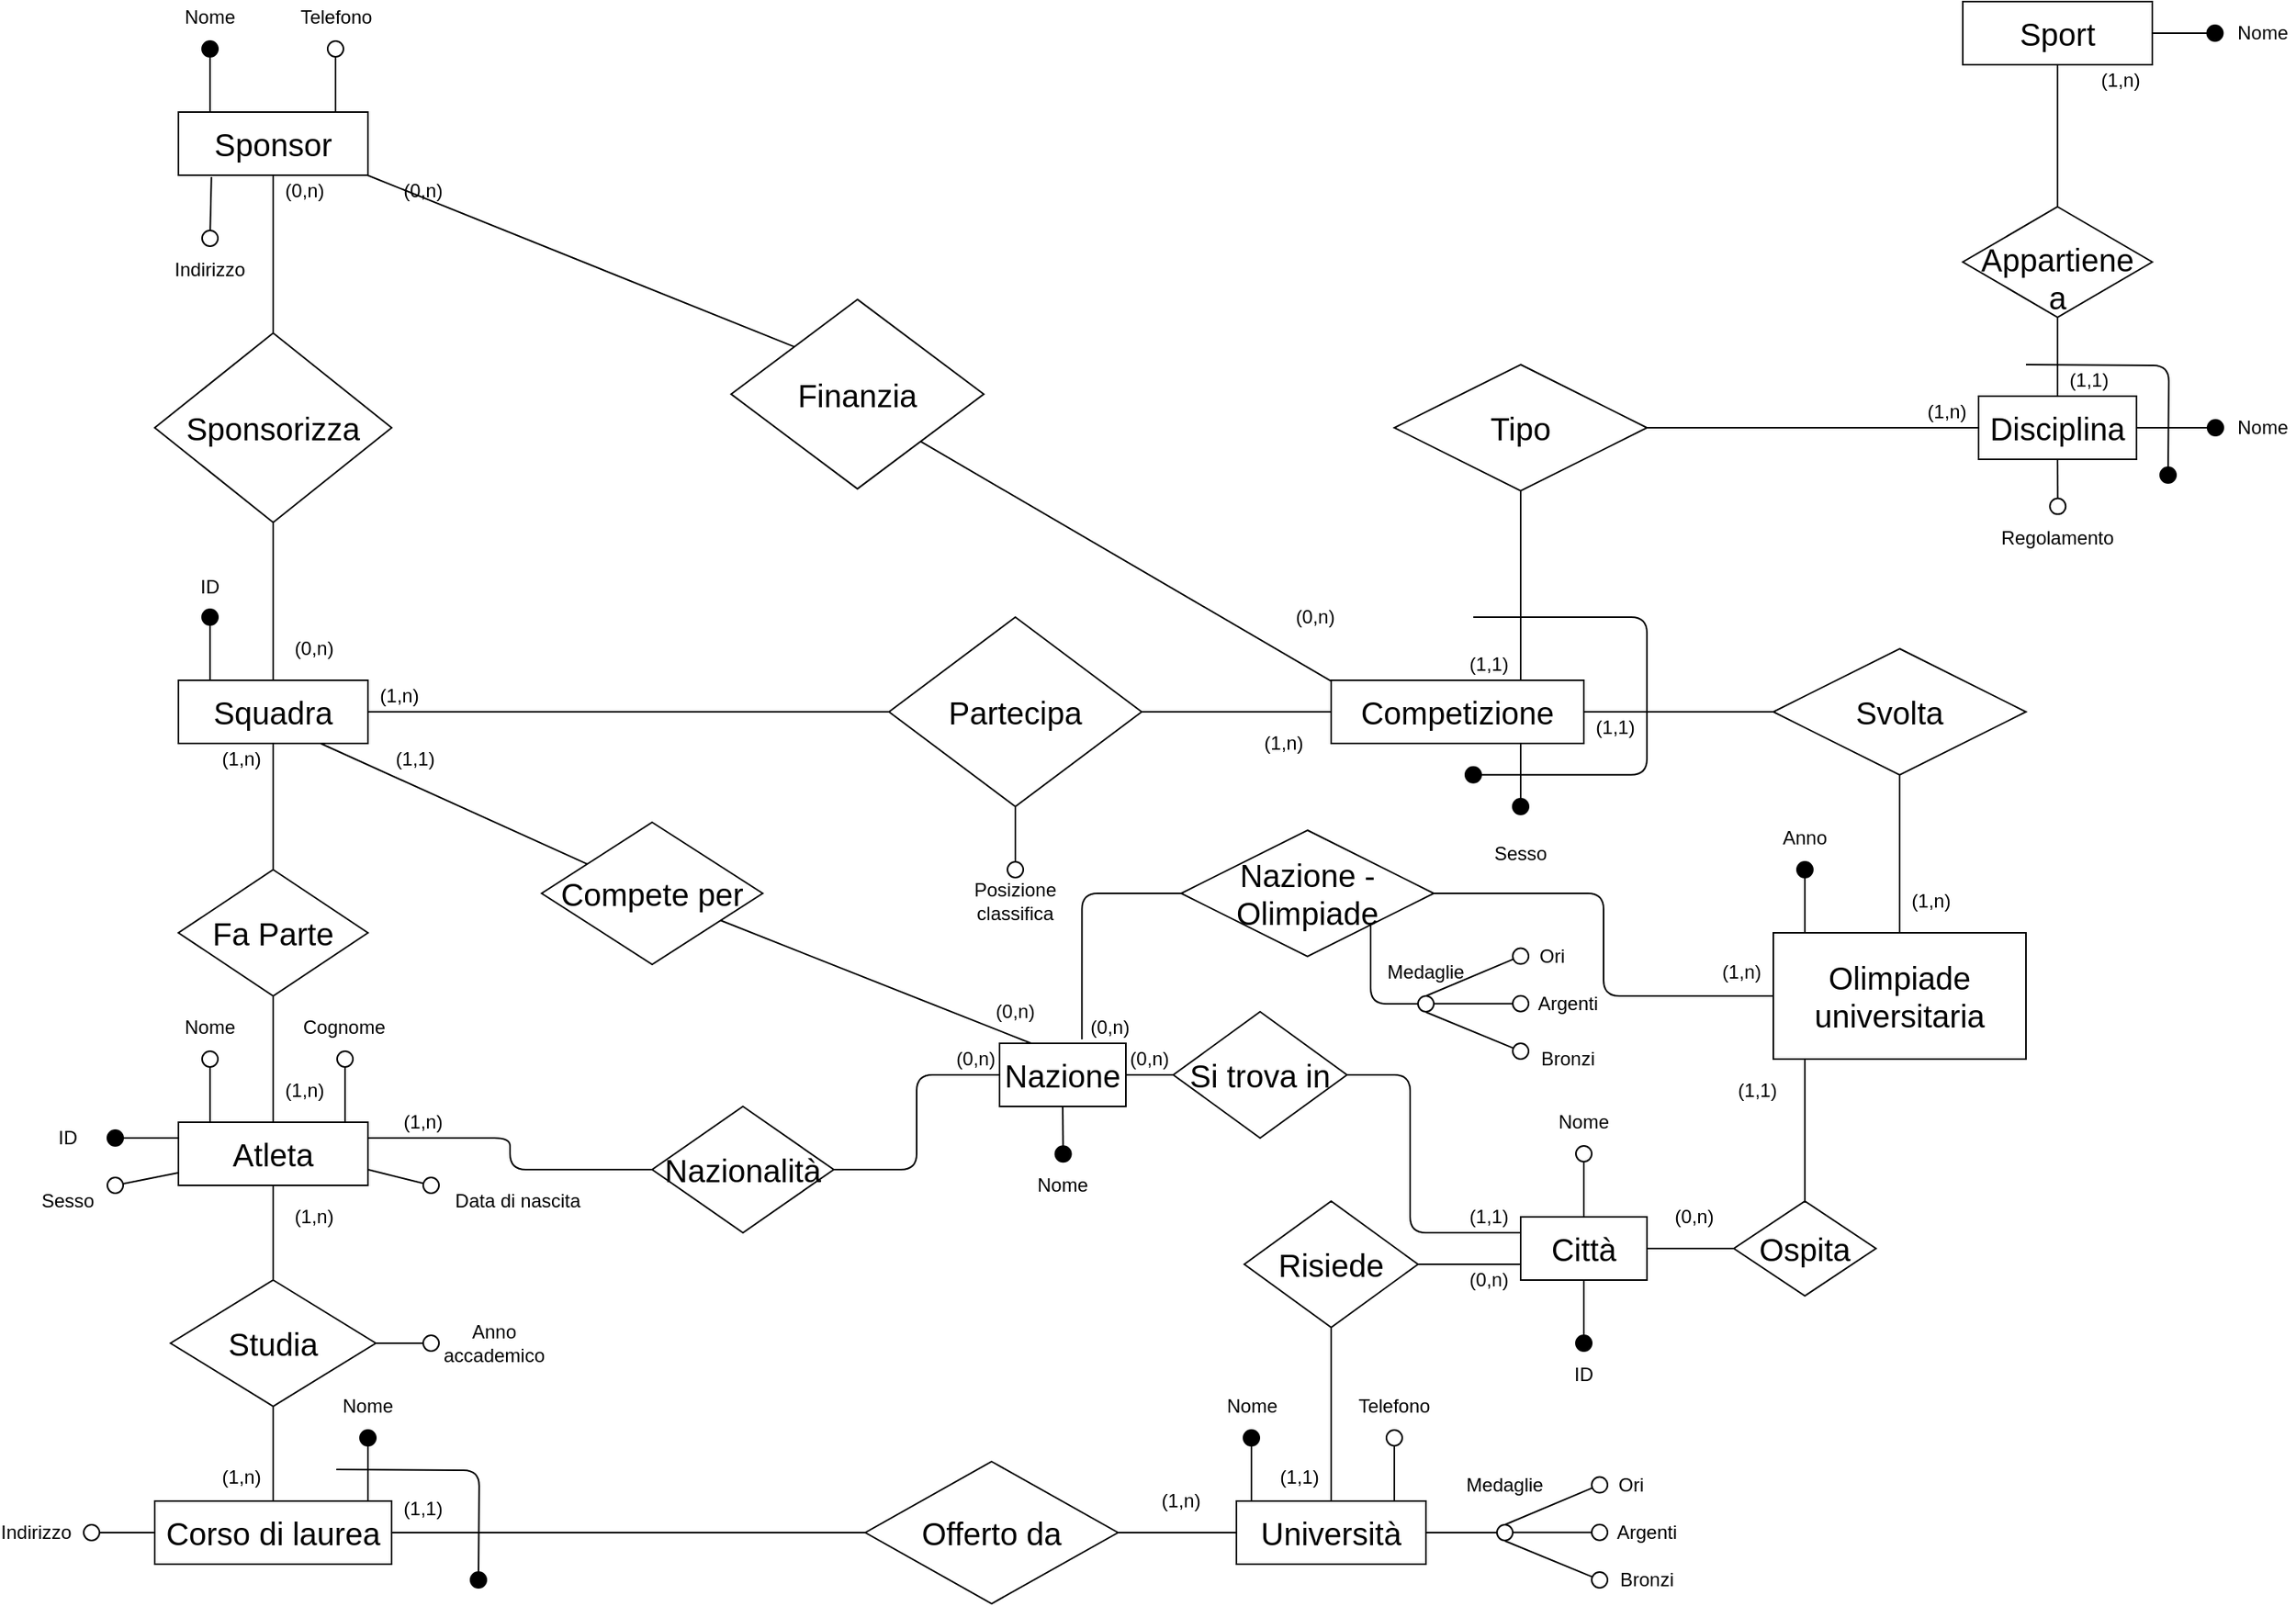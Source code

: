 <mxfile version="12.7.0" type="github" pages="7">
  <diagram id="uhMjWXik6Yx-BJb2ZID2" name="Schema E-R ristrutturato">
    <mxGraphModel dx="919" dy="1350" grid="1" gridSize="10" guides="1" tooltips="1" connect="1" arrows="1" fold="1" page="1" pageScale="1" pageWidth="1169" pageHeight="827" math="0" shadow="0">
      <root>
        <mxCell id="0"/>
        <mxCell id="1" parent="0"/>
        <mxCell id="-CwcN6ZD3fl_PPB7evjk-1" value="&lt;font style=&quot;font-size: 20px&quot;&gt;Squadra&lt;/font&gt;" style="rounded=0;whiteSpace=wrap;html=1;fontSize=20;fillColor=none;" parent="1" vertex="1">
          <mxGeometry x="120" y="240" width="120" height="40" as="geometry"/>
        </mxCell>
        <mxCell id="-CwcN6ZD3fl_PPB7evjk-2" value="&lt;font style=&quot;font-size: 20px&quot;&gt;Partecipa&lt;/font&gt;" style="rhombus;whiteSpace=wrap;html=1;fillColor=none;" parent="1" vertex="1">
          <mxGeometry x="570" y="200" width="160" height="120" as="geometry"/>
        </mxCell>
        <mxCell id="-CwcN6ZD3fl_PPB7evjk-3" value="" style="endArrow=none;html=1;entryX=0;entryY=0.5;entryDx=0;entryDy=0;exitX=1;exitY=0.5;exitDx=0;exitDy=0;" parent="1" source="-CwcN6ZD3fl_PPB7evjk-1" target="-CwcN6ZD3fl_PPB7evjk-2" edge="1">
          <mxGeometry width="50" height="50" relative="1" as="geometry">
            <mxPoint x="120" y="390" as="sourcePoint"/>
            <mxPoint x="170" y="340" as="targetPoint"/>
            <Array as="points">
              <mxPoint x="310" y="260"/>
            </Array>
          </mxGeometry>
        </mxCell>
        <mxCell id="-CwcN6ZD3fl_PPB7evjk-4" value="" style="endArrow=none;html=1;" parent="1" target="-CwcN6ZD3fl_PPB7evjk-8" edge="1">
          <mxGeometry width="50" height="50" relative="1" as="geometry">
            <mxPoint x="730" y="260" as="sourcePoint"/>
            <mxPoint x="850" y="260" as="targetPoint"/>
          </mxGeometry>
        </mxCell>
        <mxCell id="-CwcN6ZD3fl_PPB7evjk-37" style="edgeStyle=orthogonalEdgeStyle;rounded=0;orthogonalLoop=1;jettySize=auto;html=1;exitX=1;exitY=0.5;exitDx=0;exitDy=0;endArrow=none;endFill=0;fontSize=20;" parent="1" source="-CwcN6ZD3fl_PPB7evjk-8" target="-CwcN6ZD3fl_PPB7evjk-38" edge="1">
          <mxGeometry relative="1" as="geometry">
            <mxPoint x="1130" y="260" as="targetPoint"/>
          </mxGeometry>
        </mxCell>
        <mxCell id="V-vhEgvPOVv-jiupzH60-1" style="edgeStyle=orthogonalEdgeStyle;rounded=1;orthogonalLoop=1;jettySize=auto;html=1;exitX=0.75;exitY=1;exitDx=0;exitDy=0;endArrow=oval;endFill=1;endSize=10;" parent="1" source="-CwcN6ZD3fl_PPB7evjk-8" edge="1">
          <mxGeometry relative="1" as="geometry">
            <mxPoint x="970" y="320" as="targetPoint"/>
          </mxGeometry>
        </mxCell>
        <mxCell id="-CwcN6ZD3fl_PPB7evjk-8" value="&lt;font style=&quot;font-size: 20px&quot;&gt;Competizione&lt;/font&gt;" style="rounded=0;whiteSpace=wrap;html=1;fillColor=none;" parent="1" vertex="1">
          <mxGeometry x="850" y="240" width="160" height="40" as="geometry"/>
        </mxCell>
        <mxCell id="pbwnNEGYd-IY7YFEyke1-8" style="edgeStyle=orthogonalEdgeStyle;rounded=1;orthogonalLoop=1;jettySize=auto;html=1;entryX=1;entryY=0.5;entryDx=0;entryDy=0;endArrow=none;endFill=0;" parent="1" source="-CwcN6ZD3fl_PPB7evjk-12" target="pbwnNEGYd-IY7YFEyke1-6" edge="1">
          <mxGeometry relative="1" as="geometry"/>
        </mxCell>
        <mxCell id="pbwnNEGYd-IY7YFEyke1-10" style="edgeStyle=orthogonalEdgeStyle;rounded=1;orthogonalLoop=1;jettySize=auto;html=1;exitX=0.5;exitY=1;exitDx=0;exitDy=0;endArrow=oval;endFill=0;endSize=10;" parent="1" source="-CwcN6ZD3fl_PPB7evjk-12" edge="1">
          <mxGeometry relative="1" as="geometry">
            <mxPoint x="1310.143" y="129.81" as="targetPoint"/>
          </mxGeometry>
        </mxCell>
        <mxCell id="-CwcN6ZD3fl_PPB7evjk-12" value="&lt;div&gt;Disciplina&lt;/div&gt;" style="rounded=0;whiteSpace=wrap;html=1;fontSize=20;fillColor=none;" parent="1" vertex="1">
          <mxGeometry x="1260" y="60" width="100" height="40" as="geometry"/>
        </mxCell>
        <mxCell id="-CwcN6ZD3fl_PPB7evjk-27" value="" style="endArrow=none;html=1;fontSize=20;entryX=0.5;entryY=1;entryDx=0;entryDy=0;" parent="1" source="-CwcN6ZD3fl_PPB7evjk-29" target="-CwcN6ZD3fl_PPB7evjk-1" edge="1">
          <mxGeometry width="50" height="50" relative="1" as="geometry">
            <mxPoint x="180" y="358" as="sourcePoint"/>
            <mxPoint x="180" y="308" as="targetPoint"/>
          </mxGeometry>
        </mxCell>
        <mxCell id="-CwcN6ZD3fl_PPB7evjk-30" value="" style="edgeStyle=orthogonalEdgeStyle;rounded=0;orthogonalLoop=1;jettySize=auto;html=1;endArrow=none;endFill=0;fontSize=20;" parent="1" source="-CwcN6ZD3fl_PPB7evjk-29" target="-CwcN6ZD3fl_PPB7evjk-31" edge="1">
          <mxGeometry relative="1" as="geometry">
            <mxPoint x="180" y="520" as="targetPoint"/>
          </mxGeometry>
        </mxCell>
        <mxCell id="-CwcN6ZD3fl_PPB7evjk-29" value="Fa Parte" style="rhombus;whiteSpace=wrap;html=1;rounded=0;fontSize=20;fillColor=none;" parent="1" vertex="1">
          <mxGeometry x="120" y="360" width="120" height="80" as="geometry"/>
        </mxCell>
        <mxCell id="b5MTkoH9KLdbnuGjaZCg-76" value="" style="edgeStyle=orthogonalEdgeStyle;curved=1;orthogonalLoop=1;jettySize=auto;html=1;endArrow=none;endFill=0;fontSize=12;" parent="1" source="-CwcN6ZD3fl_PPB7evjk-31" target="b5MTkoH9KLdbnuGjaZCg-74" edge="1">
          <mxGeometry relative="1" as="geometry"/>
        </mxCell>
        <mxCell id="NODS50DFuQp61LWsoDWM-2" value="" style="rounded=1;orthogonalLoop=1;jettySize=auto;html=1;endArrow=oval;endFill=1;endSize=10;" parent="1" edge="1">
          <mxGeometry relative="1" as="geometry">
            <mxPoint x="120" y="530" as="sourcePoint"/>
            <mxPoint x="80" y="530" as="targetPoint"/>
          </mxGeometry>
        </mxCell>
        <mxCell id="NODS50DFuQp61LWsoDWM-7" style="edgeStyle=none;rounded=1;orthogonalLoop=1;jettySize=auto;html=1;exitX=1;exitY=0.75;exitDx=0;exitDy=0;endArrow=oval;endFill=0;endSize=10;" parent="1" source="-CwcN6ZD3fl_PPB7evjk-31" edge="1">
          <mxGeometry relative="1" as="geometry">
            <mxPoint x="280" y="560" as="targetPoint"/>
          </mxGeometry>
        </mxCell>
        <mxCell id="NODS50DFuQp61LWsoDWM-11" style="edgeStyle=none;rounded=1;orthogonalLoop=1;jettySize=auto;html=1;endArrow=oval;endFill=0;endSize=10;" parent="1" source="-CwcN6ZD3fl_PPB7evjk-31" edge="1">
          <mxGeometry relative="1" as="geometry">
            <mxPoint x="80" y="560" as="targetPoint"/>
          </mxGeometry>
        </mxCell>
        <mxCell id="-CwcN6ZD3fl_PPB7evjk-31" value="Atleta" style="rounded=0;whiteSpace=wrap;html=1;fontSize=20;fillColor=none;" parent="1" vertex="1">
          <mxGeometry x="120" y="520" width="120" height="40" as="geometry"/>
        </mxCell>
        <mxCell id="-CwcN6ZD3fl_PPB7evjk-32" value="&lt;div&gt;Offerto da&lt;/div&gt;" style="rhombus;whiteSpace=wrap;html=1;rounded=0;fontSize=20;fillColor=none;" parent="1" vertex="1">
          <mxGeometry x="555" y="735" width="160" height="90" as="geometry"/>
        </mxCell>
        <mxCell id="cBRmaCxfUqZcoCo37-Du-2" value="" style="edgeStyle=orthogonalEdgeStyle;rounded=0;orthogonalLoop=1;jettySize=auto;html=1;entryX=1;entryY=0.5;entryDx=0;entryDy=0;endArrow=none;endFill=0;" parent="1" source="-CwcN6ZD3fl_PPB7evjk-35" target="-CwcN6ZD3fl_PPB7evjk-32" edge="1">
          <mxGeometry relative="1" as="geometry">
            <mxPoint x="690" y="780" as="targetPoint"/>
          </mxGeometry>
        </mxCell>
        <mxCell id="btRDOluhiWHvZJBQzCAK-5" value="" style="edgeStyle=orthogonalEdgeStyle;rounded=0;orthogonalLoop=1;jettySize=auto;html=1;endArrow=none;endFill=0;" parent="1" source="-CwcN6ZD3fl_PPB7evjk-35" target="btRDOluhiWHvZJBQzCAK-3" edge="1">
          <mxGeometry relative="1" as="geometry"/>
        </mxCell>
        <mxCell id="c366B5Qw-EImKa9klwt9-1" style="edgeStyle=none;rounded=0;orthogonalLoop=1;jettySize=auto;html=1;exitX=1;exitY=0.5;exitDx=0;exitDy=0;startSize=10;endArrow=oval;endFill=0;endSize=10;" edge="1" parent="1" source="-CwcN6ZD3fl_PPB7evjk-35">
          <mxGeometry relative="1" as="geometry">
            <mxPoint x="960.0" y="780" as="targetPoint"/>
          </mxGeometry>
        </mxCell>
        <mxCell id="-CwcN6ZD3fl_PPB7evjk-35" value="Università" style="rounded=0;whiteSpace=wrap;html=1;fontSize=20;fillColor=none;" parent="1" vertex="1">
          <mxGeometry x="790" y="760" width="120" height="40" as="geometry"/>
        </mxCell>
        <mxCell id="-CwcN6ZD3fl_PPB7evjk-39" value="" style="edgeStyle=orthogonalEdgeStyle;rounded=0;orthogonalLoop=1;jettySize=auto;html=1;endArrow=none;endFill=0;fontSize=20;" parent="1" source="-CwcN6ZD3fl_PPB7evjk-38" target="-CwcN6ZD3fl_PPB7evjk-40" edge="1">
          <mxGeometry relative="1" as="geometry">
            <mxPoint x="1210" y="400" as="targetPoint"/>
          </mxGeometry>
        </mxCell>
        <mxCell id="-CwcN6ZD3fl_PPB7evjk-38" value="Svolta" style="rhombus;whiteSpace=wrap;html=1;fontSize=20;fillColor=none;" parent="1" vertex="1">
          <mxGeometry x="1130" y="220" width="160" height="80" as="geometry"/>
        </mxCell>
        <mxCell id="-CwcN6ZD3fl_PPB7evjk-40" value="&lt;font style=&quot;font-size: 20px&quot;&gt;Olimpiade universitaria&lt;/font&gt;" style="rounded=0;whiteSpace=wrap;html=1;fillColor=none;" parent="1" vertex="1">
          <mxGeometry x="1130" y="400" width="160" height="80" as="geometry"/>
        </mxCell>
        <mxCell id="b5MTkoH9KLdbnuGjaZCg-4" value="&lt;div&gt;(1,n)&lt;/div&gt;" style="text;html=1;align=center;verticalAlign=middle;whiteSpace=wrap;rounded=0;" parent="1" vertex="1">
          <mxGeometry x="180" y="490" width="40" height="20" as="geometry"/>
        </mxCell>
        <mxCell id="b5MTkoH9KLdbnuGjaZCg-5" value="(1,n)" style="text;html=1;align=center;verticalAlign=middle;whiteSpace=wrap;rounded=0;" parent="1" vertex="1">
          <mxGeometry x="140" y="280" width="40" height="20" as="geometry"/>
        </mxCell>
        <mxCell id="b5MTkoH9KLdbnuGjaZCg-7" value="&lt;font style=&quot;font-size: 20px&quot;&gt;Sponsor&lt;/font&gt;" style="rounded=0;whiteSpace=wrap;html=1;fillColor=none;" parent="1" vertex="1">
          <mxGeometry x="120" y="-120" width="120" height="40" as="geometry"/>
        </mxCell>
        <mxCell id="b5MTkoH9KLdbnuGjaZCg-12" value="" style="edgeStyle=orthogonalEdgeStyle;rounded=0;orthogonalLoop=1;jettySize=auto;html=1;endArrow=none;endFill=0;" parent="1" source="b5MTkoH9KLdbnuGjaZCg-8" target="-CwcN6ZD3fl_PPB7evjk-1" edge="1">
          <mxGeometry relative="1" as="geometry"/>
        </mxCell>
        <mxCell id="b5MTkoH9KLdbnuGjaZCg-50" value="" style="edgeStyle=orthogonalEdgeStyle;rounded=0;orthogonalLoop=1;jettySize=auto;html=1;endArrow=none;endFill=0;fontSize=20;entryX=0.5;entryY=1;entryDx=0;entryDy=0;" parent="1" source="b5MTkoH9KLdbnuGjaZCg-8" target="b5MTkoH9KLdbnuGjaZCg-7" edge="1">
          <mxGeometry relative="1" as="geometry">
            <mxPoint x="180" y="-40" as="targetPoint"/>
          </mxGeometry>
        </mxCell>
        <mxCell id="b5MTkoH9KLdbnuGjaZCg-8" value="&lt;font style=&quot;font-size: 20px&quot;&gt;Sponsorizza&lt;/font&gt;" style="rhombus;whiteSpace=wrap;html=1;fillColor=none;" parent="1" vertex="1">
          <mxGeometry x="105" y="20" width="150" height="120" as="geometry"/>
        </mxCell>
        <mxCell id="b5MTkoH9KLdbnuGjaZCg-19" value="&lt;div&gt;(1,n)&lt;/div&gt;" style="text;html=1;align=center;verticalAlign=middle;whiteSpace=wrap;rounded=0;" parent="1" vertex="1">
          <mxGeometry x="240" y="240" width="40" height="20" as="geometry"/>
        </mxCell>
        <mxCell id="b5MTkoH9KLdbnuGjaZCg-20" value="(1,n)" style="text;html=1;align=center;verticalAlign=middle;whiteSpace=wrap;rounded=0;" parent="1" vertex="1">
          <mxGeometry x="800" y="270" width="40" height="20" as="geometry"/>
        </mxCell>
        <mxCell id="b5MTkoH9KLdbnuGjaZCg-21" value="(0,n)" style="text;html=1;align=center;verticalAlign=middle;whiteSpace=wrap;rounded=0;" parent="1" vertex="1">
          <mxGeometry x="186" y="210" width="40" height="20" as="geometry"/>
        </mxCell>
        <mxCell id="b5MTkoH9KLdbnuGjaZCg-25" value="&lt;div&gt;(1,1)&lt;/div&gt;" style="text;html=1;align=center;verticalAlign=middle;whiteSpace=wrap;rounded=0;" parent="1" vertex="1">
          <mxGeometry x="1010" y="260" width="40" height="20" as="geometry"/>
        </mxCell>
        <mxCell id="b5MTkoH9KLdbnuGjaZCg-26" value="(1,n)" style="text;html=1;align=center;verticalAlign=middle;whiteSpace=wrap;rounded=0;" parent="1" vertex="1">
          <mxGeometry x="1210" y="370" width="40" height="20" as="geometry"/>
        </mxCell>
        <mxCell id="b5MTkoH9KLdbnuGjaZCg-56" value="(0,n)" style="text;html=1;align=center;verticalAlign=middle;whiteSpace=wrap;rounded=0;shadow=0;glass=0;comic=0;fontSize=12;" parent="1" vertex="1">
          <mxGeometry x="180" y="-80" width="40" height="20" as="geometry"/>
        </mxCell>
        <mxCell id="b5MTkoH9KLdbnuGjaZCg-62" value="&lt;font style=&quot;font-size: 20px&quot;&gt;Finanzia&lt;/font&gt;" style="rhombus;whiteSpace=wrap;html=1;rounded=0;shadow=0;glass=0;comic=0;fontSize=12;fillColor=none;" parent="1" vertex="1">
          <mxGeometry x="470" y="-1.29" width="160" height="120" as="geometry"/>
        </mxCell>
        <mxCell id="b5MTkoH9KLdbnuGjaZCg-65" value="" style="endArrow=none;html=1;fontSize=12;entryX=0;entryY=0;entryDx=0;entryDy=0;exitX=0.997;exitY=1;exitDx=0;exitDy=0;exitPerimeter=0;" parent="1" source="b5MTkoH9KLdbnuGjaZCg-7" target="b5MTkoH9KLdbnuGjaZCg-62" edge="1">
          <mxGeometry width="50" height="50" relative="1" as="geometry">
            <mxPoint x="280" y="-40" as="sourcePoint"/>
            <mxPoint x="370" y="-40" as="targetPoint"/>
          </mxGeometry>
        </mxCell>
        <mxCell id="b5MTkoH9KLdbnuGjaZCg-66" value="" style="endArrow=none;html=1;fontSize=12;exitX=0.003;exitY=0.02;exitDx=0;exitDy=0;exitPerimeter=0;spacing=0;entryX=1;entryY=1;entryDx=0;entryDy=0;" parent="1" source="-CwcN6ZD3fl_PPB7evjk-8" target="b5MTkoH9KLdbnuGjaZCg-62" edge="1">
          <mxGeometry width="50" height="50" relative="1" as="geometry">
            <mxPoint x="790" y="170" as="sourcePoint"/>
            <mxPoint x="750" y="110" as="targetPoint"/>
          </mxGeometry>
        </mxCell>
        <mxCell id="b5MTkoH9KLdbnuGjaZCg-67" value="(0,n)" style="text;html=1;align=center;verticalAlign=middle;whiteSpace=wrap;rounded=0;shadow=0;glass=0;comic=0;fontSize=12;" parent="1" vertex="1">
          <mxGeometry x="255" y="-80" width="40" height="20" as="geometry"/>
        </mxCell>
        <mxCell id="b5MTkoH9KLdbnuGjaZCg-68" value="(0,n)" style="text;html=1;align=center;verticalAlign=middle;whiteSpace=wrap;rounded=0;shadow=0;glass=0;comic=0;fontSize=12;" parent="1" vertex="1">
          <mxGeometry x="820" y="190" width="40" height="20" as="geometry"/>
        </mxCell>
        <mxCell id="cBRmaCxfUqZcoCo37-Du-3" value="" style="edgeStyle=orthogonalEdgeStyle;rounded=0;orthogonalLoop=1;jettySize=auto;html=1;endArrow=none;endFill=0;" parent="1" source="b5MTkoH9KLdbnuGjaZCg-73" target="-CwcN6ZD3fl_PPB7evjk-32" edge="1">
          <mxGeometry relative="1" as="geometry"/>
        </mxCell>
        <mxCell id="b5MTkoH9KLdbnuGjaZCg-73" value="&lt;font style=&quot;font-size: 20px&quot;&gt;Corso di laurea&lt;br&gt;&lt;/font&gt;" style="rounded=0;whiteSpace=wrap;html=1;shadow=0;glass=0;comic=0;fontSize=12;fillColor=none;" parent="1" vertex="1">
          <mxGeometry x="105" y="760" width="150" height="40" as="geometry"/>
        </mxCell>
        <mxCell id="b5MTkoH9KLdbnuGjaZCg-77" value="" style="edgeStyle=orthogonalEdgeStyle;curved=1;orthogonalLoop=1;jettySize=auto;html=1;endArrow=none;endFill=0;fontSize=12;" parent="1" source="b5MTkoH9KLdbnuGjaZCg-74" target="b5MTkoH9KLdbnuGjaZCg-73" edge="1">
          <mxGeometry relative="1" as="geometry"/>
        </mxCell>
        <mxCell id="qwX9TNZt8vux44QUCTbv-1" style="edgeStyle=none;rounded=1;orthogonalLoop=1;jettySize=auto;html=1;endArrow=oval;endFill=0;endSize=10;" parent="1" source="b5MTkoH9KLdbnuGjaZCg-74" edge="1">
          <mxGeometry relative="1" as="geometry">
            <mxPoint x="280" y="660" as="targetPoint"/>
          </mxGeometry>
        </mxCell>
        <mxCell id="b5MTkoH9KLdbnuGjaZCg-74" value="&lt;font style=&quot;font-size: 20px&quot;&gt;Studia&lt;/font&gt;" style="rhombus;whiteSpace=wrap;html=1;rounded=0;shadow=0;glass=0;comic=0;fontSize=12;fillColor=none;" parent="1" vertex="1">
          <mxGeometry x="115" y="620" width="130" height="80" as="geometry"/>
        </mxCell>
        <mxCell id="b5MTkoH9KLdbnuGjaZCg-87" value="(1,n)" style="text;html=1;align=center;verticalAlign=middle;whiteSpace=wrap;rounded=0;shadow=0;glass=0;comic=0;fontSize=12;" parent="1" vertex="1">
          <mxGeometry x="186" y="570" width="40" height="20" as="geometry"/>
        </mxCell>
        <mxCell id="cBRmaCxfUqZcoCo37-Du-4" value="(1,n)" style="text;html=1;align=center;verticalAlign=middle;whiteSpace=wrap;rounded=0;" parent="1" vertex="1">
          <mxGeometry x="140" y="735" width="40" height="20" as="geometry"/>
        </mxCell>
        <mxCell id="cBRmaCxfUqZcoCo37-Du-5" value="&lt;div&gt;(1,1)&lt;/div&gt;" style="text;html=1;align=center;verticalAlign=middle;whiteSpace=wrap;rounded=0;" parent="1" vertex="1">
          <mxGeometry x="255" y="755" width="40" height="20" as="geometry"/>
        </mxCell>
        <mxCell id="cBRmaCxfUqZcoCo37-Du-6" value="(1,n)" style="text;html=1;align=center;verticalAlign=middle;whiteSpace=wrap;rounded=0;" parent="1" vertex="1">
          <mxGeometry x="735" y="750" width="40" height="20" as="geometry"/>
        </mxCell>
        <mxCell id="LFXWD2qSY829Mt4aABdm-16" value="" style="endArrow=oval;html=1;endFill=1;endSize=10;" parent="1" edge="1">
          <mxGeometry width="50" height="50" relative="1" as="geometry">
            <mxPoint x="799.5" y="760" as="sourcePoint"/>
            <mxPoint x="799.5" y="720" as="targetPoint"/>
            <Array as="points"/>
          </mxGeometry>
        </mxCell>
        <mxCell id="LFXWD2qSY829Mt4aABdm-18" value="Nome" style="text;html=1;align=center;verticalAlign=middle;whiteSpace=wrap;rounded=0;" parent="1" vertex="1">
          <mxGeometry x="780" y="690" width="40" height="20" as="geometry"/>
        </mxCell>
        <mxCell id="LFXWD2qSY829Mt4aABdm-19" value="" style="endArrow=oval;html=1;endFill=1;endSize=10;" parent="1" edge="1">
          <mxGeometry width="50" height="50" relative="1" as="geometry">
            <mxPoint x="240" y="760" as="sourcePoint"/>
            <mxPoint x="240" y="720" as="targetPoint"/>
            <Array as="points"/>
          </mxGeometry>
        </mxCell>
        <mxCell id="LFXWD2qSY829Mt4aABdm-21" value="Nome" style="text;html=1;align=center;verticalAlign=middle;whiteSpace=wrap;rounded=0;" parent="1" vertex="1">
          <mxGeometry x="220" y="690" width="40" height="20" as="geometry"/>
        </mxCell>
        <mxCell id="LFXWD2qSY829Mt4aABdm-22" value="" style="endArrow=oval;html=1;endFill=1;endSize=10;" parent="1" edge="1">
          <mxGeometry width="50" height="50" relative="1" as="geometry">
            <mxPoint x="140" y="240" as="sourcePoint"/>
            <mxPoint x="140" y="200" as="targetPoint"/>
            <Array as="points"/>
          </mxGeometry>
        </mxCell>
        <mxCell id="LFXWD2qSY829Mt4aABdm-23" value="ID" style="text;html=1;align=center;verticalAlign=middle;whiteSpace=wrap;rounded=0;" parent="1" vertex="1">
          <mxGeometry x="120" y="171" width="40" height="20" as="geometry"/>
        </mxCell>
        <mxCell id="LFXWD2qSY829Mt4aABdm-26" value="Nome" style="text;html=1;align=center;verticalAlign=middle;whiteSpace=wrap;rounded=0;" parent="1" vertex="1">
          <mxGeometry x="120" y="450" width="40" height="20" as="geometry"/>
        </mxCell>
        <mxCell id="LFXWD2qSY829Mt4aABdm-27" value="" style="endArrow=oval;html=1;endFill=0;endSize=10;" parent="1" edge="1">
          <mxGeometry width="50" height="50" relative="1" as="geometry">
            <mxPoint x="225.5" y="520" as="sourcePoint"/>
            <mxPoint x="225.5" y="480" as="targetPoint"/>
            <Array as="points"/>
          </mxGeometry>
        </mxCell>
        <mxCell id="LFXWD2qSY829Mt4aABdm-28" value="Cognome" style="text;html=1;align=center;verticalAlign=middle;whiteSpace=wrap;rounded=0;" parent="1" vertex="1">
          <mxGeometry x="205" y="450" width="40" height="20" as="geometry"/>
        </mxCell>
        <mxCell id="LFXWD2qSY829Mt4aABdm-29" value="" style="endArrow=oval;html=1;endFill=1;endSize=10;" parent="1" edge="1">
          <mxGeometry width="50" height="50" relative="1" as="geometry">
            <mxPoint x="140" y="-120" as="sourcePoint"/>
            <mxPoint x="140" y="-160" as="targetPoint"/>
            <Array as="points"/>
          </mxGeometry>
        </mxCell>
        <mxCell id="LFXWD2qSY829Mt4aABdm-30" value="Nome" style="text;html=1;align=center;verticalAlign=middle;whiteSpace=wrap;rounded=0;" parent="1" vertex="1">
          <mxGeometry x="120" y="-190" width="40" height="20" as="geometry"/>
        </mxCell>
        <mxCell id="LFXWD2qSY829Mt4aABdm-39" value="" style="endArrow=oval;html=1;endFill=1;endSize=10;" parent="1" edge="1">
          <mxGeometry width="50" height="50" relative="1" as="geometry">
            <mxPoint x="1150" y="400" as="sourcePoint"/>
            <mxPoint x="1150" y="360" as="targetPoint"/>
            <Array as="points"/>
          </mxGeometry>
        </mxCell>
        <mxCell id="LFXWD2qSY829Mt4aABdm-40" value="Anno" style="text;html=1;align=center;verticalAlign=middle;whiteSpace=wrap;rounded=0;" parent="1" vertex="1">
          <mxGeometry x="1130" y="330" width="40" height="20" as="geometry"/>
        </mxCell>
        <mxCell id="LFXWD2qSY829Mt4aABdm-41" value="" style="endArrow=oval;html=1;endFill=1;endSize=10;exitX=1;exitY=0.5;exitDx=0;exitDy=0;" parent="1" source="-CwcN6ZD3fl_PPB7evjk-12" edge="1">
          <mxGeometry width="50" height="50" relative="1" as="geometry">
            <mxPoint x="1390" y="200" as="sourcePoint"/>
            <mxPoint x="1410" y="80" as="targetPoint"/>
            <Array as="points"/>
          </mxGeometry>
        </mxCell>
        <mxCell id="LFXWD2qSY829Mt4aABdm-42" value="&lt;div&gt;Nome&lt;/div&gt;" style="text;html=1;align=center;verticalAlign=middle;whiteSpace=wrap;rounded=0;" parent="1" vertex="1">
          <mxGeometry x="1420" y="70" width="40" height="20" as="geometry"/>
        </mxCell>
        <mxCell id="LFXWD2qSY829Mt4aABdm-43" value="" style="endArrow=oval;html=1;endFill=0;endSize=10;exitX=0.5;exitY=1;exitDx=0;exitDy=0;" parent="1" source="-CwcN6ZD3fl_PPB7evjk-2" edge="1">
          <mxGeometry width="50" height="50" relative="1" as="geometry">
            <mxPoint x="650" y="400" as="sourcePoint"/>
            <mxPoint x="650" y="360" as="targetPoint"/>
            <Array as="points"/>
          </mxGeometry>
        </mxCell>
        <mxCell id="LFXWD2qSY829Mt4aABdm-44" value="Posizione&lt;br&gt;classifica" style="text;html=1;align=center;verticalAlign=middle;whiteSpace=wrap;rounded=0;" parent="1" vertex="1">
          <mxGeometry x="630" y="370" width="40" height="20" as="geometry"/>
        </mxCell>
        <mxCell id="LFXWD2qSY829Mt4aABdm-46" value="" style="endArrow=oval;html=1;endFill=0;endSize=10;" parent="1" edge="1">
          <mxGeometry width="50" height="50" relative="1" as="geometry">
            <mxPoint x="140" y="520" as="sourcePoint"/>
            <mxPoint x="140" y="480" as="targetPoint"/>
            <Array as="points"/>
          </mxGeometry>
        </mxCell>
        <mxCell id="T8t96SXNQTpE9LycUMy3-6" value="Telefono" style="text;html=1;align=center;verticalAlign=middle;whiteSpace=wrap;rounded=0;" parent="1" vertex="1">
          <mxGeometry x="870" y="690" width="40" height="20" as="geometry"/>
        </mxCell>
        <mxCell id="T8t96SXNQTpE9LycUMy3-7" value="" style="endArrow=oval;html=1;endFill=0;endSize=10;" parent="1" edge="1">
          <mxGeometry width="50" height="50" relative="1" as="geometry">
            <mxPoint x="890" y="760" as="sourcePoint"/>
            <mxPoint x="890" y="720" as="targetPoint"/>
            <Array as="points"/>
          </mxGeometry>
        </mxCell>
        <mxCell id="T8t96SXNQTpE9LycUMy3-10" value="" style="endArrow=oval;html=1;endFill=0;endSize=10;" parent="1" edge="1">
          <mxGeometry width="50" height="50" relative="1" as="geometry">
            <mxPoint x="219.5" y="-120" as="sourcePoint"/>
            <mxPoint x="219.5" y="-160" as="targetPoint"/>
            <Array as="points"/>
          </mxGeometry>
        </mxCell>
        <mxCell id="T8t96SXNQTpE9LycUMy3-11" value="Telefono" style="text;html=1;align=center;verticalAlign=middle;whiteSpace=wrap;rounded=0;" parent="1" vertex="1">
          <mxGeometry x="200" y="-190" width="40" height="20" as="geometry"/>
        </mxCell>
        <mxCell id="T8t96SXNQTpE9LycUMy3-12" value="" style="endArrow=oval;html=1;endFill=0;endSize=10;exitX=0.174;exitY=1.028;exitDx=0;exitDy=0;exitPerimeter=0;" parent="1" source="b5MTkoH9KLdbnuGjaZCg-7" edge="1">
          <mxGeometry width="50" height="50" relative="1" as="geometry">
            <mxPoint x="140" as="sourcePoint"/>
            <mxPoint x="140" y="-40" as="targetPoint"/>
            <Array as="points"/>
          </mxGeometry>
        </mxCell>
        <mxCell id="T8t96SXNQTpE9LycUMy3-13" value="Indirizzo" style="text;html=1;align=center;verticalAlign=middle;whiteSpace=wrap;rounded=0;" parent="1" vertex="1">
          <mxGeometry x="120" y="-30" width="40" height="20" as="geometry"/>
        </mxCell>
        <mxCell id="btRDOluhiWHvZJBQzCAK-11" value="" style="edgeStyle=orthogonalEdgeStyle;rounded=0;orthogonalLoop=1;jettySize=auto;html=1;endArrow=none;endFill=0;" parent="1" source="btRDOluhiWHvZJBQzCAK-2" target="btRDOluhiWHvZJBQzCAK-10" edge="1">
          <mxGeometry relative="1" as="geometry"/>
        </mxCell>
        <mxCell id="btRDOluhiWHvZJBQzCAK-2" value="&lt;font style=&quot;font-size: 20px&quot;&gt;Città&lt;/font&gt;" style="rounded=0;whiteSpace=wrap;html=1;fillColor=none;" parent="1" vertex="1">
          <mxGeometry x="970" y="580" width="80" height="40" as="geometry"/>
        </mxCell>
        <mxCell id="btRDOluhiWHvZJBQzCAK-6" value="" style="edgeStyle=orthogonalEdgeStyle;rounded=0;orthogonalLoop=1;jettySize=auto;html=1;endArrow=none;endFill=0;" parent="1" source="btRDOluhiWHvZJBQzCAK-3" target="btRDOluhiWHvZJBQzCAK-2" edge="1">
          <mxGeometry relative="1" as="geometry">
            <Array as="points">
              <mxPoint x="950" y="610"/>
              <mxPoint x="950" y="610"/>
            </Array>
          </mxGeometry>
        </mxCell>
        <mxCell id="btRDOluhiWHvZJBQzCAK-3" value="&lt;font style=&quot;font-size: 20px&quot;&gt;Risiede&lt;/font&gt;" style="rhombus;whiteSpace=wrap;html=1;fillColor=none;" parent="1" vertex="1">
          <mxGeometry x="795" y="570" width="110" height="80" as="geometry"/>
        </mxCell>
        <mxCell id="btRDOluhiWHvZJBQzCAK-7" value="(0,n)" style="text;html=1;align=center;verticalAlign=middle;whiteSpace=wrap;rounded=0;" parent="1" vertex="1">
          <mxGeometry x="930" y="610" width="40" height="20" as="geometry"/>
        </mxCell>
        <mxCell id="btRDOluhiWHvZJBQzCAK-8" value="(1,1)" style="text;html=1;align=center;verticalAlign=middle;whiteSpace=wrap;rounded=0;" parent="1" vertex="1">
          <mxGeometry x="810" y="735" width="40" height="20" as="geometry"/>
        </mxCell>
        <mxCell id="6dazx1H9Qiekn6PZEAPh-2" style="edgeStyle=none;rounded=1;orthogonalLoop=1;jettySize=auto;html=1;entryX=0.125;entryY=1;entryDx=0;entryDy=0;entryPerimeter=0;endArrow=none;endFill=0;endSize=10;" parent="1" source="btRDOluhiWHvZJBQzCAK-10" target="-CwcN6ZD3fl_PPB7evjk-40" edge="1">
          <mxGeometry relative="1" as="geometry"/>
        </mxCell>
        <mxCell id="btRDOluhiWHvZJBQzCAK-10" value="&lt;font style=&quot;font-size: 20px&quot;&gt;Ospita&lt;/font&gt;" style="rhombus;whiteSpace=wrap;html=1;fillColor=none;" parent="1" vertex="1">
          <mxGeometry x="1105" y="570" width="90" height="60" as="geometry"/>
        </mxCell>
        <mxCell id="btRDOluhiWHvZJBQzCAK-13" value="(0,n)" style="text;html=1;align=center;verticalAlign=middle;whiteSpace=wrap;rounded=0;" parent="1" vertex="1">
          <mxGeometry x="1060" y="570" width="40" height="20" as="geometry"/>
        </mxCell>
        <mxCell id="btRDOluhiWHvZJBQzCAK-14" value="(1,1)" style="text;html=1;align=center;verticalAlign=middle;whiteSpace=wrap;rounded=0;" parent="1" vertex="1">
          <mxGeometry x="1100" y="490" width="40" height="20" as="geometry"/>
        </mxCell>
        <mxCell id="btRDOluhiWHvZJBQzCAK-15" value="" style="endArrow=oval;html=1;endFill=0;endSize=10;" parent="1" edge="1">
          <mxGeometry width="50" height="50" relative="1" as="geometry">
            <mxPoint x="1010" y="580" as="sourcePoint"/>
            <mxPoint x="1010" y="540" as="targetPoint"/>
            <Array as="points"/>
          </mxGeometry>
        </mxCell>
        <mxCell id="btRDOluhiWHvZJBQzCAK-16" value="Nome" style="text;html=1;align=center;verticalAlign=middle;whiteSpace=wrap;rounded=0;" parent="1" vertex="1">
          <mxGeometry x="990" y="510" width="40" height="20" as="geometry"/>
        </mxCell>
        <mxCell id="NODS50DFuQp61LWsoDWM-5" value="ID" style="text;html=1;align=center;verticalAlign=middle;whiteSpace=wrap;rounded=0;" parent="1" vertex="1">
          <mxGeometry x="30" y="520" width="40" height="20" as="geometry"/>
        </mxCell>
        <mxCell id="NODS50DFuQp61LWsoDWM-8" value="&lt;div&gt;Data di nascita&lt;/div&gt;" style="text;html=1;align=center;verticalAlign=middle;whiteSpace=wrap;rounded=0;" parent="1" vertex="1">
          <mxGeometry x="290" y="560" width="90" height="20" as="geometry"/>
        </mxCell>
        <mxCell id="NODS50DFuQp61LWsoDWM-12" value="&lt;div&gt;Sesso&lt;/div&gt;" style="text;html=1;align=center;verticalAlign=middle;whiteSpace=wrap;rounded=0;" parent="1" vertex="1">
          <mxGeometry x="30" y="560" width="40" height="20" as="geometry"/>
        </mxCell>
        <mxCell id="qwX9TNZt8vux44QUCTbv-2" value="&lt;div&gt;Anno accademico&lt;/div&gt;" style="text;html=1;align=center;verticalAlign=middle;whiteSpace=wrap;rounded=0;" parent="1" vertex="1">
          <mxGeometry x="300" y="650" width="40" height="20" as="geometry"/>
        </mxCell>
        <mxCell id="FxEoVqnf46ga0T3uOxCp-2" value="Indirizzo" style="text;html=1;align=center;verticalAlign=middle;whiteSpace=wrap;rounded=0;" parent="1" vertex="1">
          <mxGeometry x="10" y="770" width="40" height="20" as="geometry"/>
        </mxCell>
        <mxCell id="FxEoVqnf46ga0T3uOxCp-3" value="" style="rounded=1;orthogonalLoop=1;jettySize=auto;html=1;endArrow=oval;endFill=0;endSize=10;" parent="1" edge="1">
          <mxGeometry relative="1" as="geometry">
            <mxPoint x="105" y="780" as="sourcePoint"/>
            <mxPoint x="65" y="780" as="targetPoint"/>
          </mxGeometry>
        </mxCell>
        <mxCell id="FxEoVqnf46ga0T3uOxCp-6" value="" style="endArrow=oval;html=1;edgeStyle=orthogonalEdgeStyle;endFill=1;endSize=10;" parent="1" edge="1">
          <mxGeometry width="50" height="50" relative="1" as="geometry">
            <mxPoint x="220" y="740" as="sourcePoint"/>
            <mxPoint x="310" y="810" as="targetPoint"/>
          </mxGeometry>
        </mxCell>
        <mxCell id="bKcyNkYPKGg49cyKTQ3G-9" style="edgeStyle=orthogonalEdgeStyle;rounded=1;orthogonalLoop=1;jettySize=auto;html=1;exitX=0.5;exitY=1;exitDx=0;exitDy=0;endArrow=oval;endFill=1;endSize=10;strokeWidth=1;" parent="1" source="bKcyNkYPKGg49cyKTQ3G-1" edge="1">
          <mxGeometry relative="1" as="geometry">
            <mxPoint x="680.286" y="540.143" as="targetPoint"/>
          </mxGeometry>
        </mxCell>
        <mxCell id="bKcyNkYPKGg49cyKTQ3G-1" value="&lt;font style=&quot;font-size: 20px&quot;&gt;Nazione&lt;/font&gt;" style="rounded=0;whiteSpace=wrap;html=1;fillColor=none;" parent="1" vertex="1">
          <mxGeometry x="640" y="470" width="80" height="40" as="geometry"/>
        </mxCell>
        <mxCell id="bKcyNkYPKGg49cyKTQ3G-4" style="edgeStyle=orthogonalEdgeStyle;rounded=1;orthogonalLoop=1;jettySize=auto;html=1;entryX=1;entryY=0.5;entryDx=0;entryDy=0;endArrow=none;endFill=0;endSize=10;strokeWidth=1;" parent="1" source="bKcyNkYPKGg49cyKTQ3G-2" target="bKcyNkYPKGg49cyKTQ3G-1" edge="1">
          <mxGeometry relative="1" as="geometry"/>
        </mxCell>
        <mxCell id="bKcyNkYPKGg49cyKTQ3G-7" style="edgeStyle=orthogonalEdgeStyle;rounded=1;orthogonalLoop=1;jettySize=auto;html=1;entryX=0;entryY=0.25;entryDx=0;entryDy=0;endArrow=none;endFill=0;endSize=10;" parent="1" source="bKcyNkYPKGg49cyKTQ3G-2" target="btRDOluhiWHvZJBQzCAK-2" edge="1">
          <mxGeometry relative="1" as="geometry">
            <Array as="points">
              <mxPoint x="900" y="490"/>
              <mxPoint x="900" y="590"/>
            </Array>
          </mxGeometry>
        </mxCell>
        <mxCell id="bKcyNkYPKGg49cyKTQ3G-2" value="&lt;font style=&quot;font-size: 20px&quot;&gt;Si trova in&lt;br&gt;&lt;/font&gt;" style="rhombus;whiteSpace=wrap;html=1;fillColor=none;" parent="1" vertex="1">
          <mxGeometry x="750" y="450" width="110" height="80" as="geometry"/>
        </mxCell>
        <mxCell id="bKcyNkYPKGg49cyKTQ3G-8" value="(1,1)" style="text;html=1;align=center;verticalAlign=middle;whiteSpace=wrap;rounded=0;" parent="1" vertex="1">
          <mxGeometry x="930" y="570" width="40" height="20" as="geometry"/>
        </mxCell>
        <mxCell id="bKcyNkYPKGg49cyKTQ3G-10" value="Nome" style="text;html=1;align=center;verticalAlign=middle;whiteSpace=wrap;rounded=0;" parent="1" vertex="1">
          <mxGeometry x="660" y="550" width="40" height="20" as="geometry"/>
        </mxCell>
        <mxCell id="bKcyNkYPKGg49cyKTQ3G-11" value="(0,n)" style="text;html=1;align=center;verticalAlign=middle;whiteSpace=wrap;rounded=0;" parent="1" vertex="1">
          <mxGeometry x="715" y="470" width="40" height="20" as="geometry"/>
        </mxCell>
        <mxCell id="bKcyNkYPKGg49cyKTQ3G-17" style="edgeStyle=orthogonalEdgeStyle;rounded=1;orthogonalLoop=1;jettySize=auto;html=1;entryX=0;entryY=0.5;entryDx=0;entryDy=0;endArrow=none;endFill=0;endSize=10;strokeWidth=1;" parent="1" source="bKcyNkYPKGg49cyKTQ3G-16" target="bKcyNkYPKGg49cyKTQ3G-1" edge="1">
          <mxGeometry relative="1" as="geometry"/>
        </mxCell>
        <mxCell id="bKcyNkYPKGg49cyKTQ3G-18" style="edgeStyle=orthogonalEdgeStyle;rounded=1;orthogonalLoop=1;jettySize=auto;html=1;entryX=1;entryY=0.25;entryDx=0;entryDy=0;endArrow=none;endFill=0;endSize=10;strokeWidth=1;" parent="1" source="bKcyNkYPKGg49cyKTQ3G-16" target="-CwcN6ZD3fl_PPB7evjk-31" edge="1">
          <mxGeometry relative="1" as="geometry"/>
        </mxCell>
        <mxCell id="bKcyNkYPKGg49cyKTQ3G-16" value="&lt;font style=&quot;font-size: 20px&quot;&gt;Nazionalità&lt;br&gt;&lt;/font&gt;" style="rhombus;whiteSpace=wrap;html=1;fillColor=none;" parent="1" vertex="1">
          <mxGeometry x="420" y="510" width="115" height="80" as="geometry"/>
        </mxCell>
        <mxCell id="bKcyNkYPKGg49cyKTQ3G-19" value="(0,n)" style="text;html=1;align=center;verticalAlign=middle;whiteSpace=wrap;rounded=0;" parent="1" vertex="1">
          <mxGeometry x="605" y="470" width="40" height="20" as="geometry"/>
        </mxCell>
        <mxCell id="bKcyNkYPKGg49cyKTQ3G-20" value="(1,n)" style="text;html=1;align=center;verticalAlign=middle;whiteSpace=wrap;rounded=0;" parent="1" vertex="1">
          <mxGeometry x="255" y="510" width="40" height="20" as="geometry"/>
        </mxCell>
        <mxCell id="hW9gHvQl-x3xJsjcZOFR-2" style="edgeStyle=orthogonalEdgeStyle;rounded=0;orthogonalLoop=1;jettySize=auto;html=1;exitX=0.5;exitY=1;exitDx=0;exitDy=0;entryX=0.75;entryY=0;entryDx=0;entryDy=0;endArrow=none;endFill=0;" parent="1" source="pbwnNEGYd-IY7YFEyke1-6" target="-CwcN6ZD3fl_PPB7evjk-8" edge="1">
          <mxGeometry relative="1" as="geometry"/>
        </mxCell>
        <mxCell id="pbwnNEGYd-IY7YFEyke1-6" value="&lt;div&gt;Tipo&lt;/div&gt;" style="rhombus;whiteSpace=wrap;html=1;fontSize=20;fillColor=none;" parent="1" vertex="1">
          <mxGeometry x="890" y="40" width="160" height="80" as="geometry"/>
        </mxCell>
        <mxCell id="pbwnNEGYd-IY7YFEyke1-11" value="&lt;div&gt;Regolamento&lt;/div&gt;" style="text;html=1;align=center;verticalAlign=middle;whiteSpace=wrap;rounded=0;" parent="1" vertex="1">
          <mxGeometry x="1290" y="140" width="40" height="20" as="geometry"/>
        </mxCell>
        <mxCell id="hW9gHvQl-x3xJsjcZOFR-8" style="edgeStyle=orthogonalEdgeStyle;rounded=0;orthogonalLoop=1;jettySize=auto;html=1;exitX=1;exitY=0.5;exitDx=0;exitDy=0;endArrow=oval;endFill=1;strokeWidth=1;endSize=10;" parent="1" source="pbwnNEGYd-IY7YFEyke1-14" edge="1">
          <mxGeometry relative="1" as="geometry">
            <mxPoint x="1409.69" y="-170.241" as="targetPoint"/>
          </mxGeometry>
        </mxCell>
        <mxCell id="pbwnNEGYd-IY7YFEyke1-14" value="Sport" style="rounded=0;whiteSpace=wrap;html=1;fontSize=20;fillColor=none;" parent="1" vertex="1">
          <mxGeometry x="1250" y="-190" width="120" height="40" as="geometry"/>
        </mxCell>
        <mxCell id="pbwnNEGYd-IY7YFEyke1-15" value="(1,1)" style="text;html=1;align=center;verticalAlign=middle;whiteSpace=wrap;rounded=0;shadow=0;glass=0;comic=0;fontSize=12;" parent="1" vertex="1">
          <mxGeometry x="930" y="220" width="40" height="20" as="geometry"/>
        </mxCell>
        <mxCell id="pbwnNEGYd-IY7YFEyke1-17" value="(1,n)" style="text;html=1;align=center;verticalAlign=middle;whiteSpace=wrap;rounded=0;shadow=0;glass=0;comic=0;fontSize=12;" parent="1" vertex="1">
          <mxGeometry x="1220" y="60" width="40" height="20" as="geometry"/>
        </mxCell>
        <mxCell id="pbwnNEGYd-IY7YFEyke1-18" value="" style="endArrow=oval;html=1;edgeStyle=orthogonalEdgeStyle;endFill=1;endSize=10;" parent="1" edge="1">
          <mxGeometry width="50" height="50" relative="1" as="geometry">
            <mxPoint x="940" y="200" as="sourcePoint"/>
            <mxPoint x="939.97" y="299.9" as="targetPoint"/>
            <Array as="points">
              <mxPoint x="1049.97" y="199.9"/>
              <mxPoint x="1049.97" y="299.9"/>
              <mxPoint x="939.97" y="299.9"/>
            </Array>
          </mxGeometry>
        </mxCell>
        <mxCell id="V-vhEgvPOVv-jiupzH60-2" value="Sesso" style="text;html=1;align=center;verticalAlign=middle;whiteSpace=wrap;rounded=0;" parent="1" vertex="1">
          <mxGeometry x="950" y="340" width="40" height="20" as="geometry"/>
        </mxCell>
        <mxCell id="EvsFjSVhatRKh6UL-pfB-1" value="ID" style="text;html=1;align=center;verticalAlign=middle;whiteSpace=wrap;rounded=0;" parent="1" vertex="1">
          <mxGeometry x="990" y="670" width="40" height="20" as="geometry"/>
        </mxCell>
        <mxCell id="EvsFjSVhatRKh6UL-pfB-2" value="" style="endArrow=oval;html=1;endFill=1;endSize=10;exitX=0.5;exitY=1;exitDx=0;exitDy=0;" parent="1" edge="1">
          <mxGeometry width="50" height="50" relative="1" as="geometry">
            <mxPoint x="1010" y="620" as="sourcePoint"/>
            <mxPoint x="1010" y="660" as="targetPoint"/>
            <Array as="points"/>
          </mxGeometry>
        </mxCell>
        <mxCell id="hW9gHvQl-x3xJsjcZOFR-4" style="edgeStyle=orthogonalEdgeStyle;rounded=0;orthogonalLoop=1;jettySize=auto;html=1;exitX=0.5;exitY=1;exitDx=0;exitDy=0;entryX=0.5;entryY=0;entryDx=0;entryDy=0;endArrow=none;endFill=0;" parent="1" source="hW9gHvQl-x3xJsjcZOFR-3" target="-CwcN6ZD3fl_PPB7evjk-12" edge="1">
          <mxGeometry relative="1" as="geometry"/>
        </mxCell>
        <mxCell id="hW9gHvQl-x3xJsjcZOFR-5" style="edgeStyle=orthogonalEdgeStyle;rounded=0;orthogonalLoop=1;jettySize=auto;html=1;exitX=0.5;exitY=0;exitDx=0;exitDy=0;entryX=0.5;entryY=1;entryDx=0;entryDy=0;endArrow=none;endFill=0;" parent="1" source="hW9gHvQl-x3xJsjcZOFR-3" target="pbwnNEGYd-IY7YFEyke1-14" edge="1">
          <mxGeometry relative="1" as="geometry"/>
        </mxCell>
        <mxCell id="hW9gHvQl-x3xJsjcZOFR-3" value="&lt;div&gt;&lt;span style=&quot;font-size: 20px&quot;&gt;&lt;br&gt;&lt;/span&gt;&lt;/div&gt;&lt;div&gt;&lt;span style=&quot;font-size: 20px&quot;&gt;Appartiene&lt;/span&gt;&lt;/div&gt;&lt;div&gt;&lt;span style=&quot;font-size: 20px&quot;&gt;a&lt;br&gt;&lt;/span&gt;&lt;/div&gt;" style="rhombus;html=1;whiteSpace=wrap;spacingBottom=4;fillColor=none;" parent="1" vertex="1">
          <mxGeometry x="1250" y="-60" width="120" height="70" as="geometry"/>
        </mxCell>
        <mxCell id="hW9gHvQl-x3xJsjcZOFR-9" value="Nome" style="text;html=1;align=center;verticalAlign=middle;whiteSpace=wrap;rounded=0;" parent="1" vertex="1">
          <mxGeometry x="1420" y="-180" width="40" height="20" as="geometry"/>
        </mxCell>
        <mxCell id="hW9gHvQl-x3xJsjcZOFR-10" value="&lt;div&gt;(1,1)&lt;/div&gt;" style="text;html=1;align=center;verticalAlign=middle;whiteSpace=wrap;rounded=0;shadow=0;glass=0;comic=0;fontSize=12;" parent="1" vertex="1">
          <mxGeometry x="1310" y="40" width="40" height="20" as="geometry"/>
        </mxCell>
        <mxCell id="hW9gHvQl-x3xJsjcZOFR-11" value="(1,n)" style="text;html=1;align=center;verticalAlign=middle;whiteSpace=wrap;rounded=0;shadow=0;glass=0;comic=0;fontSize=12;" parent="1" vertex="1">
          <mxGeometry x="1330" y="-150" width="40" height="20" as="geometry"/>
        </mxCell>
        <mxCell id="MzehgTa-UwxQi4eUsMll-1" value="" style="endArrow=oval;html=1;edgeStyle=orthogonalEdgeStyle;endFill=1;endSize=10;" parent="1" edge="1">
          <mxGeometry width="50" height="50" relative="1" as="geometry">
            <mxPoint x="1290" y="40" as="sourcePoint"/>
            <mxPoint x="1380" y="110" as="targetPoint"/>
          </mxGeometry>
        </mxCell>
        <mxCell id="XqEIsR2Aw_KqtyHumLhI-2" style="rounded=0;orthogonalLoop=1;jettySize=auto;html=1;entryX=0.25;entryY=0;entryDx=0;entryDy=0;endArrow=none;endFill=0;" parent="1" source="XqEIsR2Aw_KqtyHumLhI-1" target="bKcyNkYPKGg49cyKTQ3G-1" edge="1">
          <mxGeometry relative="1" as="geometry"/>
        </mxCell>
        <mxCell id="XqEIsR2Aw_KqtyHumLhI-4" style="edgeStyle=none;rounded=0;orthogonalLoop=1;jettySize=auto;html=1;entryX=0.75;entryY=1;entryDx=0;entryDy=0;endArrow=none;endFill=0;" parent="1" source="XqEIsR2Aw_KqtyHumLhI-1" target="-CwcN6ZD3fl_PPB7evjk-1" edge="1">
          <mxGeometry relative="1" as="geometry"/>
        </mxCell>
        <mxCell id="XqEIsR2Aw_KqtyHumLhI-1" value="&lt;font style=&quot;font-size: 20px&quot;&gt;Compete per&lt;/font&gt;" style="rhombus;whiteSpace=wrap;html=1;fillColor=none;" parent="1" vertex="1">
          <mxGeometry x="350" y="330" width="140" height="90" as="geometry"/>
        </mxCell>
        <mxCell id="XqEIsR2Aw_KqtyHumLhI-5" value="(0,n)" style="text;html=1;align=center;verticalAlign=middle;whiteSpace=wrap;rounded=0;" parent="1" vertex="1">
          <mxGeometry x="630" y="440" width="40" height="20" as="geometry"/>
        </mxCell>
        <mxCell id="XqEIsR2Aw_KqtyHumLhI-6" value="(1,1)" style="text;html=1;align=center;verticalAlign=middle;whiteSpace=wrap;rounded=0;" parent="1" vertex="1">
          <mxGeometry x="250" y="280" width="40" height="20" as="geometry"/>
        </mxCell>
        <mxCell id="c366B5Qw-EImKa9klwt9-2" style="edgeStyle=none;rounded=0;orthogonalLoop=1;jettySize=auto;html=1;startSize=10;endArrow=oval;endFill=0;endSize=10;" edge="1" parent="1">
          <mxGeometry relative="1" as="geometry">
            <mxPoint x="1020" y="749.76" as="targetPoint"/>
            <mxPoint x="960" y="775" as="sourcePoint"/>
          </mxGeometry>
        </mxCell>
        <mxCell id="c366B5Qw-EImKa9klwt9-3" style="edgeStyle=none;rounded=0;orthogonalLoop=1;jettySize=auto;html=1;exitX=1;exitY=0.5;exitDx=0;exitDy=0;startSize=10;endArrow=oval;endFill=0;endSize=10;" edge="1" parent="1">
          <mxGeometry relative="1" as="geometry">
            <mxPoint x="1020" y="779.86" as="targetPoint"/>
            <mxPoint x="965" y="779.86" as="sourcePoint"/>
          </mxGeometry>
        </mxCell>
        <mxCell id="c366B5Qw-EImKa9klwt9-4" style="edgeStyle=none;rounded=0;orthogonalLoop=1;jettySize=auto;html=1;startSize=10;endArrow=oval;endFill=0;endSize=10;" edge="1" parent="1">
          <mxGeometry relative="1" as="geometry">
            <mxPoint x="1020" y="810" as="targetPoint"/>
            <mxPoint x="960" y="785.24" as="sourcePoint"/>
          </mxGeometry>
        </mxCell>
        <mxCell id="c366B5Qw-EImKa9klwt9-5" value="Medaglie" style="text;html=1;align=center;verticalAlign=middle;whiteSpace=wrap;rounded=0;" vertex="1" parent="1">
          <mxGeometry x="940" y="740" width="40" height="20" as="geometry"/>
        </mxCell>
        <mxCell id="c366B5Qw-EImKa9klwt9-6" value="Ori" style="text;html=1;align=center;verticalAlign=middle;whiteSpace=wrap;rounded=0;" vertex="1" parent="1">
          <mxGeometry x="1020" y="740" width="40" height="20" as="geometry"/>
        </mxCell>
        <mxCell id="c366B5Qw-EImKa9klwt9-7" value="Argenti" style="text;html=1;align=center;verticalAlign=middle;whiteSpace=wrap;rounded=0;" vertex="1" parent="1">
          <mxGeometry x="1030" y="770" width="40" height="20" as="geometry"/>
        </mxCell>
        <mxCell id="c366B5Qw-EImKa9klwt9-8" value="Bronzi" style="text;html=1;align=center;verticalAlign=middle;whiteSpace=wrap;rounded=0;" vertex="1" parent="1">
          <mxGeometry x="1030" y="800" width="40" height="20" as="geometry"/>
        </mxCell>
        <mxCell id="KQSuoOSqbOL3bun5cPLD-2" style="edgeStyle=orthogonalEdgeStyle;rounded=1;orthogonalLoop=1;jettySize=auto;html=1;entryX=0.652;entryY=-0.062;entryDx=0;entryDy=0;entryPerimeter=0;startSize=10;endArrow=none;endFill=0;endSize=10;" edge="1" parent="1" source="KQSuoOSqbOL3bun5cPLD-1" target="bKcyNkYPKGg49cyKTQ3G-1">
          <mxGeometry relative="1" as="geometry"/>
        </mxCell>
        <mxCell id="KQSuoOSqbOL3bun5cPLD-3" style="edgeStyle=orthogonalEdgeStyle;rounded=1;orthogonalLoop=1;jettySize=auto;html=1;entryX=0;entryY=0.5;entryDx=0;entryDy=0;startSize=10;endArrow=none;endFill=0;endSize=10;" edge="1" parent="1" source="KQSuoOSqbOL3bun5cPLD-1" target="-CwcN6ZD3fl_PPB7evjk-40">
          <mxGeometry relative="1" as="geometry"/>
        </mxCell>
        <mxCell id="2eZ8HSrq5wtuf1KPz4rk-9" style="edgeStyle=orthogonalEdgeStyle;rounded=1;orthogonalLoop=1;jettySize=auto;html=1;exitX=1;exitY=1;exitDx=0;exitDy=0;startSize=10;endArrow=oval;endFill=0;endSize=10;" edge="1" parent="1" source="KQSuoOSqbOL3bun5cPLD-1">
          <mxGeometry relative="1" as="geometry">
            <mxPoint x="910" y="445" as="targetPoint"/>
            <Array as="points">
              <mxPoint x="875" y="445"/>
            </Array>
          </mxGeometry>
        </mxCell>
        <mxCell id="KQSuoOSqbOL3bun5cPLD-1" value="Nazione - Olimpiade" style="rhombus;whiteSpace=wrap;html=1;fontSize=20;fillColor=none;" vertex="1" parent="1">
          <mxGeometry x="755" y="335" width="160" height="80" as="geometry"/>
        </mxCell>
        <mxCell id="KQSuoOSqbOL3bun5cPLD-4" value="(0,n)" style="text;html=1;align=center;verticalAlign=middle;whiteSpace=wrap;rounded=0;" vertex="1" parent="1">
          <mxGeometry x="690" y="450" width="40" height="20" as="geometry"/>
        </mxCell>
        <mxCell id="0vXu7mkuLkBNm_opHl-E-1" value="(1,n)" style="text;html=1;align=center;verticalAlign=middle;whiteSpace=wrap;rounded=0;" vertex="1" parent="1">
          <mxGeometry x="1090" y="415" width="40" height="20" as="geometry"/>
        </mxCell>
        <mxCell id="2eZ8HSrq5wtuf1KPz4rk-2" style="edgeStyle=none;rounded=0;orthogonalLoop=1;jettySize=auto;html=1;startSize=10;endArrow=oval;endFill=0;endSize=10;" edge="1" parent="1">
          <mxGeometry relative="1" as="geometry">
            <mxPoint x="970" y="414.76" as="targetPoint"/>
            <mxPoint x="910" y="440" as="sourcePoint"/>
          </mxGeometry>
        </mxCell>
        <mxCell id="2eZ8HSrq5wtuf1KPz4rk-3" style="edgeStyle=none;rounded=0;orthogonalLoop=1;jettySize=auto;html=1;exitX=1;exitY=0.5;exitDx=0;exitDy=0;startSize=10;endArrow=oval;endFill=0;endSize=10;" edge="1" parent="1">
          <mxGeometry relative="1" as="geometry">
            <mxPoint x="970" y="444.86" as="targetPoint"/>
            <mxPoint x="915" y="444.86" as="sourcePoint"/>
          </mxGeometry>
        </mxCell>
        <mxCell id="2eZ8HSrq5wtuf1KPz4rk-4" style="edgeStyle=none;rounded=0;orthogonalLoop=1;jettySize=auto;html=1;startSize=10;endArrow=oval;endFill=0;endSize=10;" edge="1" parent="1">
          <mxGeometry relative="1" as="geometry">
            <mxPoint x="970" y="475" as="targetPoint"/>
            <mxPoint x="910" y="450.24" as="sourcePoint"/>
          </mxGeometry>
        </mxCell>
        <mxCell id="2eZ8HSrq5wtuf1KPz4rk-5" value="Medaglie" style="text;html=1;align=center;verticalAlign=middle;whiteSpace=wrap;rounded=0;" vertex="1" parent="1">
          <mxGeometry x="890" y="415" width="40" height="20" as="geometry"/>
        </mxCell>
        <mxCell id="2eZ8HSrq5wtuf1KPz4rk-6" value="Ori" style="text;html=1;align=center;verticalAlign=middle;whiteSpace=wrap;rounded=0;" vertex="1" parent="1">
          <mxGeometry x="970" y="405" width="40" height="20" as="geometry"/>
        </mxCell>
        <mxCell id="2eZ8HSrq5wtuf1KPz4rk-7" value="Argenti" style="text;html=1;align=center;verticalAlign=middle;whiteSpace=wrap;rounded=0;" vertex="1" parent="1">
          <mxGeometry x="980" y="435" width="40" height="20" as="geometry"/>
        </mxCell>
        <mxCell id="ce6uYq1P7o096AffUL_E-1" value="Bronzi" style="text;html=1;align=center;verticalAlign=middle;whiteSpace=wrap;rounded=0;" vertex="1" parent="1">
          <mxGeometry x="980" y="470" width="40" height="20" as="geometry"/>
        </mxCell>
      </root>
    </mxGraphModel>
  </diagram>
  <diagram name="Schema E-R" id="GQ9RJwDWOS4UbG1Sdeyg">
    <mxGraphModel dx="1103" dy="1455" grid="1" gridSize="10" guides="1" tooltips="1" connect="1" arrows="1" fold="1" page="1" pageScale="1" pageWidth="1169" pageHeight="827" math="0" shadow="0">
      <root>
        <mxCell id="17yMlBCPn2kmTvyOFvSV-0"/>
        <mxCell id="17yMlBCPn2kmTvyOFvSV-1" parent="17yMlBCPn2kmTvyOFvSV-0"/>
        <mxCell id="17yMlBCPn2kmTvyOFvSV-2" value="&lt;font style=&quot;font-size: 20px&quot;&gt;Squadra&lt;/font&gt;" style="rounded=0;whiteSpace=wrap;html=1;fontSize=20;fillColor=none;" vertex="1" parent="17yMlBCPn2kmTvyOFvSV-1">
          <mxGeometry x="120" y="240" width="120" height="40" as="geometry"/>
        </mxCell>
        <mxCell id="17yMlBCPn2kmTvyOFvSV-3" value="&lt;font style=&quot;font-size: 20px&quot;&gt;Partecipa&lt;/font&gt;" style="rhombus;whiteSpace=wrap;html=1;fillColor=none;" vertex="1" parent="17yMlBCPn2kmTvyOFvSV-1">
          <mxGeometry x="570" y="200" width="160" height="120" as="geometry"/>
        </mxCell>
        <mxCell id="17yMlBCPn2kmTvyOFvSV-4" value="" style="endArrow=none;html=1;entryX=0;entryY=0.5;entryDx=0;entryDy=0;exitX=1;exitY=0.5;exitDx=0;exitDy=0;" edge="1" parent="17yMlBCPn2kmTvyOFvSV-1" source="17yMlBCPn2kmTvyOFvSV-2" target="17yMlBCPn2kmTvyOFvSV-3">
          <mxGeometry width="50" height="50" relative="1" as="geometry">
            <mxPoint x="120" y="390" as="sourcePoint"/>
            <mxPoint x="170" y="340" as="targetPoint"/>
            <Array as="points">
              <mxPoint x="310" y="260"/>
            </Array>
          </mxGeometry>
        </mxCell>
        <mxCell id="17yMlBCPn2kmTvyOFvSV-5" value="" style="endArrow=none;html=1;" edge="1" parent="17yMlBCPn2kmTvyOFvSV-1" target="17yMlBCPn2kmTvyOFvSV-8">
          <mxGeometry width="50" height="50" relative="1" as="geometry">
            <mxPoint x="730" y="260" as="sourcePoint"/>
            <mxPoint x="850" y="260" as="targetPoint"/>
          </mxGeometry>
        </mxCell>
        <mxCell id="17yMlBCPn2kmTvyOFvSV-6" style="edgeStyle=orthogonalEdgeStyle;rounded=0;orthogonalLoop=1;jettySize=auto;html=1;exitX=1;exitY=0.5;exitDx=0;exitDy=0;endArrow=none;endFill=0;fontSize=20;" edge="1" parent="17yMlBCPn2kmTvyOFvSV-1" source="17yMlBCPn2kmTvyOFvSV-8" target="17yMlBCPn2kmTvyOFvSV-25">
          <mxGeometry relative="1" as="geometry">
            <mxPoint x="1130" y="260" as="targetPoint"/>
          </mxGeometry>
        </mxCell>
        <mxCell id="17yMlBCPn2kmTvyOFvSV-7" style="edgeStyle=orthogonalEdgeStyle;rounded=1;orthogonalLoop=1;jettySize=auto;html=1;exitX=0.75;exitY=1;exitDx=0;exitDy=0;endArrow=oval;endFill=1;endSize=10;" edge="1" parent="17yMlBCPn2kmTvyOFvSV-1" source="17yMlBCPn2kmTvyOFvSV-8">
          <mxGeometry relative="1" as="geometry">
            <mxPoint x="970" y="320" as="targetPoint"/>
          </mxGeometry>
        </mxCell>
        <mxCell id="17yMlBCPn2kmTvyOFvSV-8" value="&lt;font style=&quot;font-size: 20px&quot;&gt;Competizione&lt;/font&gt;" style="rounded=0;whiteSpace=wrap;html=1;fillColor=none;" vertex="1" parent="17yMlBCPn2kmTvyOFvSV-1">
          <mxGeometry x="850" y="240" width="160" height="40" as="geometry"/>
        </mxCell>
        <mxCell id="17yMlBCPn2kmTvyOFvSV-9" style="edgeStyle=orthogonalEdgeStyle;rounded=1;orthogonalLoop=1;jettySize=auto;html=1;entryX=1;entryY=0.5;entryDx=0;entryDy=0;endArrow=none;endFill=0;" edge="1" parent="17yMlBCPn2kmTvyOFvSV-1" source="17yMlBCPn2kmTvyOFvSV-11" target="17yMlBCPn2kmTvyOFvSV-110">
          <mxGeometry relative="1" as="geometry"/>
        </mxCell>
        <mxCell id="17yMlBCPn2kmTvyOFvSV-10" style="edgeStyle=orthogonalEdgeStyle;rounded=1;orthogonalLoop=1;jettySize=auto;html=1;exitX=0.5;exitY=1;exitDx=0;exitDy=0;endArrow=oval;endFill=0;endSize=10;" edge="1" parent="17yMlBCPn2kmTvyOFvSV-1" source="17yMlBCPn2kmTvyOFvSV-11">
          <mxGeometry relative="1" as="geometry">
            <mxPoint x="1310.143" y="129.81" as="targetPoint"/>
          </mxGeometry>
        </mxCell>
        <mxCell id="17yMlBCPn2kmTvyOFvSV-11" value="&lt;div&gt;Disciplina&lt;/div&gt;" style="rounded=0;whiteSpace=wrap;html=1;fontSize=20;fillColor=none;" vertex="1" parent="17yMlBCPn2kmTvyOFvSV-1">
          <mxGeometry x="1260" y="60" width="100" height="40" as="geometry"/>
        </mxCell>
        <mxCell id="17yMlBCPn2kmTvyOFvSV-12" value="" style="endArrow=none;html=1;fontSize=20;entryX=0.5;entryY=1;entryDx=0;entryDy=0;" edge="1" parent="17yMlBCPn2kmTvyOFvSV-1" source="17yMlBCPn2kmTvyOFvSV-14" target="17yMlBCPn2kmTvyOFvSV-2">
          <mxGeometry width="50" height="50" relative="1" as="geometry">
            <mxPoint x="180" y="358" as="sourcePoint"/>
            <mxPoint x="180" y="308" as="targetPoint"/>
          </mxGeometry>
        </mxCell>
        <mxCell id="17yMlBCPn2kmTvyOFvSV-13" value="" style="edgeStyle=orthogonalEdgeStyle;rounded=0;orthogonalLoop=1;jettySize=auto;html=1;endArrow=none;endFill=0;fontSize=20;" edge="1" parent="17yMlBCPn2kmTvyOFvSV-1" source="17yMlBCPn2kmTvyOFvSV-14" target="17yMlBCPn2kmTvyOFvSV-19">
          <mxGeometry relative="1" as="geometry">
            <mxPoint x="180" y="520" as="targetPoint"/>
          </mxGeometry>
        </mxCell>
        <mxCell id="17yMlBCPn2kmTvyOFvSV-14" value="Fa Parte" style="rhombus;whiteSpace=wrap;html=1;rounded=0;fontSize=20;fillColor=none;" vertex="1" parent="17yMlBCPn2kmTvyOFvSV-1">
          <mxGeometry x="120" y="360" width="120" height="80" as="geometry"/>
        </mxCell>
        <mxCell id="17yMlBCPn2kmTvyOFvSV-15" value="" style="edgeStyle=orthogonalEdgeStyle;curved=1;orthogonalLoop=1;jettySize=auto;html=1;endArrow=none;endFill=0;fontSize=12;" edge="1" parent="17yMlBCPn2kmTvyOFvSV-1" source="17yMlBCPn2kmTvyOFvSV-19" target="17yMlBCPn2kmTvyOFvSV-48">
          <mxGeometry relative="1" as="geometry"/>
        </mxCell>
        <mxCell id="17yMlBCPn2kmTvyOFvSV-16" value="" style="rounded=1;orthogonalLoop=1;jettySize=auto;html=1;endArrow=oval;endFill=1;endSize=10;" edge="1" parent="17yMlBCPn2kmTvyOFvSV-1">
          <mxGeometry relative="1" as="geometry">
            <mxPoint x="120" y="530" as="sourcePoint"/>
            <mxPoint x="80" y="530" as="targetPoint"/>
          </mxGeometry>
        </mxCell>
        <mxCell id="17yMlBCPn2kmTvyOFvSV-17" style="edgeStyle=none;rounded=1;orthogonalLoop=1;jettySize=auto;html=1;exitX=1;exitY=0.75;exitDx=0;exitDy=0;endArrow=oval;endFill=0;endSize=10;" edge="1" parent="17yMlBCPn2kmTvyOFvSV-1" source="17yMlBCPn2kmTvyOFvSV-19">
          <mxGeometry relative="1" as="geometry">
            <mxPoint x="280" y="560" as="targetPoint"/>
          </mxGeometry>
        </mxCell>
        <mxCell id="17yMlBCPn2kmTvyOFvSV-18" style="edgeStyle=none;rounded=1;orthogonalLoop=1;jettySize=auto;html=1;endArrow=oval;endFill=0;endSize=10;" edge="1" parent="17yMlBCPn2kmTvyOFvSV-1" source="17yMlBCPn2kmTvyOFvSV-19">
          <mxGeometry relative="1" as="geometry">
            <mxPoint x="80" y="560" as="targetPoint"/>
          </mxGeometry>
        </mxCell>
        <mxCell id="17yMlBCPn2kmTvyOFvSV-19" value="Atleta" style="rounded=0;whiteSpace=wrap;html=1;fontSize=20;fillColor=none;" vertex="1" parent="17yMlBCPn2kmTvyOFvSV-1">
          <mxGeometry x="120" y="520" width="120" height="40" as="geometry"/>
        </mxCell>
        <mxCell id="17yMlBCPn2kmTvyOFvSV-20" value="&lt;div&gt;Offerto da&lt;/div&gt;" style="rhombus;whiteSpace=wrap;html=1;rounded=0;fontSize=20;fillColor=none;" vertex="1" parent="17yMlBCPn2kmTvyOFvSV-1">
          <mxGeometry x="555" y="735" width="160" height="90" as="geometry"/>
        </mxCell>
        <mxCell id="17yMlBCPn2kmTvyOFvSV-21" value="" style="edgeStyle=orthogonalEdgeStyle;rounded=0;orthogonalLoop=1;jettySize=auto;html=1;entryX=1;entryY=0.5;entryDx=0;entryDy=0;endArrow=none;endFill=0;" edge="1" parent="17yMlBCPn2kmTvyOFvSV-1" source="17yMlBCPn2kmTvyOFvSV-23" target="17yMlBCPn2kmTvyOFvSV-20">
          <mxGeometry relative="1" as="geometry">
            <mxPoint x="690" y="780" as="targetPoint"/>
          </mxGeometry>
        </mxCell>
        <mxCell id="17yMlBCPn2kmTvyOFvSV-22" value="" style="edgeStyle=orthogonalEdgeStyle;rounded=0;orthogonalLoop=1;jettySize=auto;html=1;endArrow=none;endFill=0;" edge="1" parent="17yMlBCPn2kmTvyOFvSV-1" source="17yMlBCPn2kmTvyOFvSV-23" target="17yMlBCPn2kmTvyOFvSV-80">
          <mxGeometry relative="1" as="geometry"/>
        </mxCell>
        <mxCell id="17yMlBCPn2kmTvyOFvSV-23" value="Università" style="rounded=0;whiteSpace=wrap;html=1;fontSize=20;fillColor=none;" vertex="1" parent="17yMlBCPn2kmTvyOFvSV-1">
          <mxGeometry x="790" y="760" width="120" height="40" as="geometry"/>
        </mxCell>
        <mxCell id="17yMlBCPn2kmTvyOFvSV-24" value="" style="edgeStyle=orthogonalEdgeStyle;rounded=0;orthogonalLoop=1;jettySize=auto;html=1;endArrow=none;endFill=0;fontSize=20;" edge="1" parent="17yMlBCPn2kmTvyOFvSV-1" source="17yMlBCPn2kmTvyOFvSV-25" target="17yMlBCPn2kmTvyOFvSV-26">
          <mxGeometry relative="1" as="geometry">
            <mxPoint x="1210" y="400" as="targetPoint"/>
          </mxGeometry>
        </mxCell>
        <mxCell id="17yMlBCPn2kmTvyOFvSV-25" value="Svolta" style="rhombus;whiteSpace=wrap;html=1;fontSize=20;fillColor=none;" vertex="1" parent="17yMlBCPn2kmTvyOFvSV-1">
          <mxGeometry x="1130" y="220" width="160" height="80" as="geometry"/>
        </mxCell>
        <mxCell id="17yMlBCPn2kmTvyOFvSV-26" value="&lt;font style=&quot;font-size: 20px&quot;&gt;Olimpiade universitaria&lt;/font&gt;" style="rounded=0;whiteSpace=wrap;html=1;fillColor=none;" vertex="1" parent="17yMlBCPn2kmTvyOFvSV-1">
          <mxGeometry x="1130" y="400" width="160" height="80" as="geometry"/>
        </mxCell>
        <mxCell id="17yMlBCPn2kmTvyOFvSV-27" value="&lt;div&gt;(1,n)&lt;/div&gt;" style="text;html=1;align=center;verticalAlign=middle;whiteSpace=wrap;rounded=0;" vertex="1" parent="17yMlBCPn2kmTvyOFvSV-1">
          <mxGeometry x="180" y="490" width="40" height="20" as="geometry"/>
        </mxCell>
        <mxCell id="17yMlBCPn2kmTvyOFvSV-28" value="(1,n)" style="text;html=1;align=center;verticalAlign=middle;whiteSpace=wrap;rounded=0;" vertex="1" parent="17yMlBCPn2kmTvyOFvSV-1">
          <mxGeometry x="140" y="280" width="40" height="20" as="geometry"/>
        </mxCell>
        <mxCell id="17yMlBCPn2kmTvyOFvSV-29" value="&lt;font style=&quot;font-size: 20px&quot;&gt;Sponsor&lt;/font&gt;" style="rounded=0;whiteSpace=wrap;html=1;fillColor=none;" vertex="1" parent="17yMlBCPn2kmTvyOFvSV-1">
          <mxGeometry x="120" y="-120" width="120" height="40" as="geometry"/>
        </mxCell>
        <mxCell id="17yMlBCPn2kmTvyOFvSV-30" value="" style="edgeStyle=orthogonalEdgeStyle;rounded=0;orthogonalLoop=1;jettySize=auto;html=1;endArrow=none;endFill=0;" edge="1" parent="17yMlBCPn2kmTvyOFvSV-1" source="17yMlBCPn2kmTvyOFvSV-32" target="17yMlBCPn2kmTvyOFvSV-2">
          <mxGeometry relative="1" as="geometry"/>
        </mxCell>
        <mxCell id="17yMlBCPn2kmTvyOFvSV-31" value="" style="edgeStyle=orthogonalEdgeStyle;rounded=0;orthogonalLoop=1;jettySize=auto;html=1;endArrow=none;endFill=0;fontSize=20;entryX=0.5;entryY=1;entryDx=0;entryDy=0;" edge="1" parent="17yMlBCPn2kmTvyOFvSV-1" source="17yMlBCPn2kmTvyOFvSV-32" target="17yMlBCPn2kmTvyOFvSV-29">
          <mxGeometry relative="1" as="geometry">
            <mxPoint x="180" y="-40" as="targetPoint"/>
          </mxGeometry>
        </mxCell>
        <mxCell id="17yMlBCPn2kmTvyOFvSV-32" value="&lt;font style=&quot;font-size: 20px&quot;&gt;Sponsorizza&lt;/font&gt;" style="rhombus;whiteSpace=wrap;html=1;fillColor=none;" vertex="1" parent="17yMlBCPn2kmTvyOFvSV-1">
          <mxGeometry x="105" y="20" width="150" height="120" as="geometry"/>
        </mxCell>
        <mxCell id="17yMlBCPn2kmTvyOFvSV-33" value="&lt;div&gt;(1,n)&lt;/div&gt;" style="text;html=1;align=center;verticalAlign=middle;whiteSpace=wrap;rounded=0;" vertex="1" parent="17yMlBCPn2kmTvyOFvSV-1">
          <mxGeometry x="240" y="240" width="40" height="20" as="geometry"/>
        </mxCell>
        <mxCell id="17yMlBCPn2kmTvyOFvSV-34" value="(1,n)" style="text;html=1;align=center;verticalAlign=middle;whiteSpace=wrap;rounded=0;" vertex="1" parent="17yMlBCPn2kmTvyOFvSV-1">
          <mxGeometry x="800" y="270" width="40" height="20" as="geometry"/>
        </mxCell>
        <mxCell id="17yMlBCPn2kmTvyOFvSV-35" value="(0,n)" style="text;html=1;align=center;verticalAlign=middle;whiteSpace=wrap;rounded=0;" vertex="1" parent="17yMlBCPn2kmTvyOFvSV-1">
          <mxGeometry x="186" y="210" width="40" height="20" as="geometry"/>
        </mxCell>
        <mxCell id="17yMlBCPn2kmTvyOFvSV-36" value="&lt;div&gt;(1,1)&lt;/div&gt;" style="text;html=1;align=center;verticalAlign=middle;whiteSpace=wrap;rounded=0;" vertex="1" parent="17yMlBCPn2kmTvyOFvSV-1">
          <mxGeometry x="1010" y="260" width="40" height="20" as="geometry"/>
        </mxCell>
        <mxCell id="17yMlBCPn2kmTvyOFvSV-37" value="(1,n)" style="text;html=1;align=center;verticalAlign=middle;whiteSpace=wrap;rounded=0;" vertex="1" parent="17yMlBCPn2kmTvyOFvSV-1">
          <mxGeometry x="1210" y="370" width="40" height="20" as="geometry"/>
        </mxCell>
        <mxCell id="17yMlBCPn2kmTvyOFvSV-38" value="(0,n)" style="text;html=1;align=center;verticalAlign=middle;whiteSpace=wrap;rounded=0;shadow=0;glass=0;comic=0;fontSize=12;" vertex="1" parent="17yMlBCPn2kmTvyOFvSV-1">
          <mxGeometry x="180" y="-80" width="40" height="20" as="geometry"/>
        </mxCell>
        <mxCell id="17yMlBCPn2kmTvyOFvSV-39" value="&lt;font style=&quot;font-size: 20px&quot;&gt;Finanzia&lt;/font&gt;" style="rhombus;whiteSpace=wrap;html=1;rounded=0;shadow=0;glass=0;comic=0;fontSize=12;fillColor=none;" vertex="1" parent="17yMlBCPn2kmTvyOFvSV-1">
          <mxGeometry x="470" y="-1.29" width="160" height="120" as="geometry"/>
        </mxCell>
        <mxCell id="17yMlBCPn2kmTvyOFvSV-40" value="" style="endArrow=none;html=1;fontSize=12;entryX=0;entryY=0;entryDx=0;entryDy=0;exitX=0.997;exitY=1;exitDx=0;exitDy=0;exitPerimeter=0;" edge="1" parent="17yMlBCPn2kmTvyOFvSV-1" source="17yMlBCPn2kmTvyOFvSV-29" target="17yMlBCPn2kmTvyOFvSV-39">
          <mxGeometry width="50" height="50" relative="1" as="geometry">
            <mxPoint x="280" y="-40" as="sourcePoint"/>
            <mxPoint x="370" y="-40" as="targetPoint"/>
          </mxGeometry>
        </mxCell>
        <mxCell id="17yMlBCPn2kmTvyOFvSV-41" value="" style="endArrow=none;html=1;fontSize=12;exitX=0.003;exitY=0.02;exitDx=0;exitDy=0;exitPerimeter=0;spacing=0;entryX=1;entryY=1;entryDx=0;entryDy=0;" edge="1" parent="17yMlBCPn2kmTvyOFvSV-1" source="17yMlBCPn2kmTvyOFvSV-8" target="17yMlBCPn2kmTvyOFvSV-39">
          <mxGeometry width="50" height="50" relative="1" as="geometry">
            <mxPoint x="790" y="170" as="sourcePoint"/>
            <mxPoint x="750" y="110" as="targetPoint"/>
          </mxGeometry>
        </mxCell>
        <mxCell id="17yMlBCPn2kmTvyOFvSV-42" value="(0,n)" style="text;html=1;align=center;verticalAlign=middle;whiteSpace=wrap;rounded=0;shadow=0;glass=0;comic=0;fontSize=12;" vertex="1" parent="17yMlBCPn2kmTvyOFvSV-1">
          <mxGeometry x="255" y="-80" width="40" height="20" as="geometry"/>
        </mxCell>
        <mxCell id="17yMlBCPn2kmTvyOFvSV-43" value="(0,n)" style="text;html=1;align=center;verticalAlign=middle;whiteSpace=wrap;rounded=0;shadow=0;glass=0;comic=0;fontSize=12;" vertex="1" parent="17yMlBCPn2kmTvyOFvSV-1">
          <mxGeometry x="820" y="190" width="40" height="20" as="geometry"/>
        </mxCell>
        <mxCell id="17yMlBCPn2kmTvyOFvSV-44" value="" style="edgeStyle=orthogonalEdgeStyle;rounded=0;orthogonalLoop=1;jettySize=auto;html=1;endArrow=none;endFill=0;" edge="1" parent="17yMlBCPn2kmTvyOFvSV-1" source="17yMlBCPn2kmTvyOFvSV-45" target="17yMlBCPn2kmTvyOFvSV-20">
          <mxGeometry relative="1" as="geometry"/>
        </mxCell>
        <mxCell id="17yMlBCPn2kmTvyOFvSV-45" value="&lt;font style=&quot;font-size: 20px&quot;&gt;Corso di laurea&lt;br&gt;&lt;/font&gt;" style="rounded=0;whiteSpace=wrap;html=1;shadow=0;glass=0;comic=0;fontSize=12;fillColor=none;" vertex="1" parent="17yMlBCPn2kmTvyOFvSV-1">
          <mxGeometry x="105" y="760" width="150" height="40" as="geometry"/>
        </mxCell>
        <mxCell id="17yMlBCPn2kmTvyOFvSV-46" value="" style="edgeStyle=orthogonalEdgeStyle;curved=1;orthogonalLoop=1;jettySize=auto;html=1;endArrow=none;endFill=0;fontSize=12;" edge="1" parent="17yMlBCPn2kmTvyOFvSV-1" source="17yMlBCPn2kmTvyOFvSV-48" target="17yMlBCPn2kmTvyOFvSV-45">
          <mxGeometry relative="1" as="geometry"/>
        </mxCell>
        <mxCell id="17yMlBCPn2kmTvyOFvSV-47" style="edgeStyle=none;rounded=1;orthogonalLoop=1;jettySize=auto;html=1;endArrow=oval;endFill=0;endSize=10;" edge="1" parent="17yMlBCPn2kmTvyOFvSV-1" source="17yMlBCPn2kmTvyOFvSV-48">
          <mxGeometry relative="1" as="geometry">
            <mxPoint x="280" y="660" as="targetPoint"/>
          </mxGeometry>
        </mxCell>
        <mxCell id="17yMlBCPn2kmTvyOFvSV-48" value="&lt;font style=&quot;font-size: 20px&quot;&gt;Studia&lt;/font&gt;" style="rhombus;whiteSpace=wrap;html=1;rounded=0;shadow=0;glass=0;comic=0;fontSize=12;fillColor=none;" vertex="1" parent="17yMlBCPn2kmTvyOFvSV-1">
          <mxGeometry x="115" y="620" width="130" height="80" as="geometry"/>
        </mxCell>
        <mxCell id="17yMlBCPn2kmTvyOFvSV-49" value="(1,n)" style="text;html=1;align=center;verticalAlign=middle;whiteSpace=wrap;rounded=0;shadow=0;glass=0;comic=0;fontSize=12;" vertex="1" parent="17yMlBCPn2kmTvyOFvSV-1">
          <mxGeometry x="186" y="570" width="40" height="20" as="geometry"/>
        </mxCell>
        <mxCell id="17yMlBCPn2kmTvyOFvSV-50" value="(1,n)" style="text;html=1;align=center;verticalAlign=middle;whiteSpace=wrap;rounded=0;" vertex="1" parent="17yMlBCPn2kmTvyOFvSV-1">
          <mxGeometry x="140" y="735" width="40" height="20" as="geometry"/>
        </mxCell>
        <mxCell id="17yMlBCPn2kmTvyOFvSV-51" value="&lt;div&gt;(1,1)&lt;/div&gt;" style="text;html=1;align=center;verticalAlign=middle;whiteSpace=wrap;rounded=0;" vertex="1" parent="17yMlBCPn2kmTvyOFvSV-1">
          <mxGeometry x="255" y="755" width="40" height="20" as="geometry"/>
        </mxCell>
        <mxCell id="17yMlBCPn2kmTvyOFvSV-52" value="(1,n)" style="text;html=1;align=center;verticalAlign=middle;whiteSpace=wrap;rounded=0;" vertex="1" parent="17yMlBCPn2kmTvyOFvSV-1">
          <mxGeometry x="735" y="750" width="40" height="20" as="geometry"/>
        </mxCell>
        <mxCell id="17yMlBCPn2kmTvyOFvSV-53" value="" style="endArrow=oval;html=1;endFill=1;endSize=10;" edge="1" parent="17yMlBCPn2kmTvyOFvSV-1">
          <mxGeometry width="50" height="50" relative="1" as="geometry">
            <mxPoint x="799.5" y="760" as="sourcePoint"/>
            <mxPoint x="799.5" y="720" as="targetPoint"/>
            <Array as="points"/>
          </mxGeometry>
        </mxCell>
        <mxCell id="17yMlBCPn2kmTvyOFvSV-54" value="Nome" style="text;html=1;align=center;verticalAlign=middle;whiteSpace=wrap;rounded=0;" vertex="1" parent="17yMlBCPn2kmTvyOFvSV-1">
          <mxGeometry x="780" y="690" width="40" height="20" as="geometry"/>
        </mxCell>
        <mxCell id="17yMlBCPn2kmTvyOFvSV-55" value="" style="endArrow=oval;html=1;endFill=1;endSize=10;" edge="1" parent="17yMlBCPn2kmTvyOFvSV-1">
          <mxGeometry width="50" height="50" relative="1" as="geometry">
            <mxPoint x="240" y="760" as="sourcePoint"/>
            <mxPoint x="240" y="720" as="targetPoint"/>
            <Array as="points"/>
          </mxGeometry>
        </mxCell>
        <mxCell id="17yMlBCPn2kmTvyOFvSV-56" value="Nome" style="text;html=1;align=center;verticalAlign=middle;whiteSpace=wrap;rounded=0;" vertex="1" parent="17yMlBCPn2kmTvyOFvSV-1">
          <mxGeometry x="220" y="690" width="40" height="20" as="geometry"/>
        </mxCell>
        <mxCell id="17yMlBCPn2kmTvyOFvSV-57" value="" style="endArrow=oval;html=1;endFill=1;endSize=10;" edge="1" parent="17yMlBCPn2kmTvyOFvSV-1">
          <mxGeometry width="50" height="50" relative="1" as="geometry">
            <mxPoint x="140" y="240" as="sourcePoint"/>
            <mxPoint x="140" y="200" as="targetPoint"/>
            <Array as="points"/>
          </mxGeometry>
        </mxCell>
        <mxCell id="17yMlBCPn2kmTvyOFvSV-58" value="ID" style="text;html=1;align=center;verticalAlign=middle;whiteSpace=wrap;rounded=0;" vertex="1" parent="17yMlBCPn2kmTvyOFvSV-1">
          <mxGeometry x="120" y="171" width="40" height="20" as="geometry"/>
        </mxCell>
        <mxCell id="17yMlBCPn2kmTvyOFvSV-59" value="Nome" style="text;html=1;align=center;verticalAlign=middle;whiteSpace=wrap;rounded=0;" vertex="1" parent="17yMlBCPn2kmTvyOFvSV-1">
          <mxGeometry x="120" y="450" width="40" height="20" as="geometry"/>
        </mxCell>
        <mxCell id="17yMlBCPn2kmTvyOFvSV-60" value="" style="endArrow=oval;html=1;endFill=0;endSize=10;" edge="1" parent="17yMlBCPn2kmTvyOFvSV-1">
          <mxGeometry width="50" height="50" relative="1" as="geometry">
            <mxPoint x="225.5" y="520" as="sourcePoint"/>
            <mxPoint x="225.5" y="480" as="targetPoint"/>
            <Array as="points"/>
          </mxGeometry>
        </mxCell>
        <mxCell id="17yMlBCPn2kmTvyOFvSV-61" value="Cognome" style="text;html=1;align=center;verticalAlign=middle;whiteSpace=wrap;rounded=0;" vertex="1" parent="17yMlBCPn2kmTvyOFvSV-1">
          <mxGeometry x="205" y="450" width="40" height="20" as="geometry"/>
        </mxCell>
        <mxCell id="17yMlBCPn2kmTvyOFvSV-62" value="" style="endArrow=oval;html=1;endFill=1;endSize=10;" edge="1" parent="17yMlBCPn2kmTvyOFvSV-1">
          <mxGeometry width="50" height="50" relative="1" as="geometry">
            <mxPoint x="140" y="-120" as="sourcePoint"/>
            <mxPoint x="140" y="-160" as="targetPoint"/>
            <Array as="points"/>
          </mxGeometry>
        </mxCell>
        <mxCell id="17yMlBCPn2kmTvyOFvSV-63" value="Nome" style="text;html=1;align=center;verticalAlign=middle;whiteSpace=wrap;rounded=0;" vertex="1" parent="17yMlBCPn2kmTvyOFvSV-1">
          <mxGeometry x="120" y="-190" width="40" height="20" as="geometry"/>
        </mxCell>
        <mxCell id="17yMlBCPn2kmTvyOFvSV-64" value="" style="endArrow=oval;html=1;endFill=1;endSize=10;" edge="1" parent="17yMlBCPn2kmTvyOFvSV-1">
          <mxGeometry width="50" height="50" relative="1" as="geometry">
            <mxPoint x="1150" y="400" as="sourcePoint"/>
            <mxPoint x="1150" y="360" as="targetPoint"/>
            <Array as="points"/>
          </mxGeometry>
        </mxCell>
        <mxCell id="17yMlBCPn2kmTvyOFvSV-65" value="Anno" style="text;html=1;align=center;verticalAlign=middle;whiteSpace=wrap;rounded=0;" vertex="1" parent="17yMlBCPn2kmTvyOFvSV-1">
          <mxGeometry x="1130" y="330" width="40" height="20" as="geometry"/>
        </mxCell>
        <mxCell id="17yMlBCPn2kmTvyOFvSV-66" value="" style="endArrow=oval;html=1;endFill=1;endSize=10;exitX=1;exitY=0.5;exitDx=0;exitDy=0;" edge="1" parent="17yMlBCPn2kmTvyOFvSV-1" source="17yMlBCPn2kmTvyOFvSV-11">
          <mxGeometry width="50" height="50" relative="1" as="geometry">
            <mxPoint x="1390" y="200" as="sourcePoint"/>
            <mxPoint x="1410" y="80" as="targetPoint"/>
            <Array as="points"/>
          </mxGeometry>
        </mxCell>
        <mxCell id="17yMlBCPn2kmTvyOFvSV-67" value="&lt;div&gt;Nome&lt;/div&gt;" style="text;html=1;align=center;verticalAlign=middle;whiteSpace=wrap;rounded=0;" vertex="1" parent="17yMlBCPn2kmTvyOFvSV-1">
          <mxGeometry x="1420" y="70" width="40" height="20" as="geometry"/>
        </mxCell>
        <mxCell id="17yMlBCPn2kmTvyOFvSV-68" value="" style="endArrow=oval;html=1;endFill=0;endSize=10;exitX=0.5;exitY=1;exitDx=0;exitDy=0;" edge="1" parent="17yMlBCPn2kmTvyOFvSV-1" source="17yMlBCPn2kmTvyOFvSV-3">
          <mxGeometry width="50" height="50" relative="1" as="geometry">
            <mxPoint x="650" y="400" as="sourcePoint"/>
            <mxPoint x="650" y="360" as="targetPoint"/>
            <Array as="points"/>
          </mxGeometry>
        </mxCell>
        <mxCell id="17yMlBCPn2kmTvyOFvSV-69" value="Posizione&lt;br&gt;classifica" style="text;html=1;align=center;verticalAlign=middle;whiteSpace=wrap;rounded=0;" vertex="1" parent="17yMlBCPn2kmTvyOFvSV-1">
          <mxGeometry x="630" y="370" width="40" height="20" as="geometry"/>
        </mxCell>
        <mxCell id="17yMlBCPn2kmTvyOFvSV-70" value="" style="endArrow=oval;html=1;endFill=0;endSize=10;" edge="1" parent="17yMlBCPn2kmTvyOFvSV-1">
          <mxGeometry width="50" height="50" relative="1" as="geometry">
            <mxPoint x="140" y="520" as="sourcePoint"/>
            <mxPoint x="140" y="480" as="targetPoint"/>
            <Array as="points"/>
          </mxGeometry>
        </mxCell>
        <mxCell id="17yMlBCPn2kmTvyOFvSV-71" value="Telefono" style="text;html=1;align=center;verticalAlign=middle;whiteSpace=wrap;rounded=0;" vertex="1" parent="17yMlBCPn2kmTvyOFvSV-1">
          <mxGeometry x="870" y="690" width="40" height="20" as="geometry"/>
        </mxCell>
        <mxCell id="17yMlBCPn2kmTvyOFvSV-72" value="" style="endArrow=oval;html=1;endFill=0;endSize=10;" edge="1" parent="17yMlBCPn2kmTvyOFvSV-1">
          <mxGeometry width="50" height="50" relative="1" as="geometry">
            <mxPoint x="890" y="760" as="sourcePoint"/>
            <mxPoint x="890" y="720" as="targetPoint"/>
            <Array as="points"/>
          </mxGeometry>
        </mxCell>
        <mxCell id="17yMlBCPn2kmTvyOFvSV-73" value="" style="endArrow=oval;html=1;endFill=0;endSize=10;" edge="1" parent="17yMlBCPn2kmTvyOFvSV-1">
          <mxGeometry width="50" height="50" relative="1" as="geometry">
            <mxPoint x="219.5" y="-120" as="sourcePoint"/>
            <mxPoint x="219.5" y="-160" as="targetPoint"/>
            <Array as="points"/>
          </mxGeometry>
        </mxCell>
        <mxCell id="17yMlBCPn2kmTvyOFvSV-74" value="Telefono" style="text;html=1;align=center;verticalAlign=middle;whiteSpace=wrap;rounded=0;" vertex="1" parent="17yMlBCPn2kmTvyOFvSV-1">
          <mxGeometry x="200" y="-190" width="40" height="20" as="geometry"/>
        </mxCell>
        <mxCell id="17yMlBCPn2kmTvyOFvSV-75" value="" style="endArrow=oval;html=1;endFill=0;endSize=10;exitX=0.174;exitY=1.028;exitDx=0;exitDy=0;exitPerimeter=0;" edge="1" parent="17yMlBCPn2kmTvyOFvSV-1" source="17yMlBCPn2kmTvyOFvSV-29">
          <mxGeometry width="50" height="50" relative="1" as="geometry">
            <mxPoint x="140" as="sourcePoint"/>
            <mxPoint x="140" y="-40" as="targetPoint"/>
            <Array as="points"/>
          </mxGeometry>
        </mxCell>
        <mxCell id="17yMlBCPn2kmTvyOFvSV-76" value="Indirizzo" style="text;html=1;align=center;verticalAlign=middle;whiteSpace=wrap;rounded=0;" vertex="1" parent="17yMlBCPn2kmTvyOFvSV-1">
          <mxGeometry x="120" y="-30" width="40" height="20" as="geometry"/>
        </mxCell>
        <mxCell id="17yMlBCPn2kmTvyOFvSV-77" value="" style="edgeStyle=orthogonalEdgeStyle;rounded=0;orthogonalLoop=1;jettySize=auto;html=1;endArrow=none;endFill=0;" edge="1" parent="17yMlBCPn2kmTvyOFvSV-1" source="17yMlBCPn2kmTvyOFvSV-78" target="17yMlBCPn2kmTvyOFvSV-84">
          <mxGeometry relative="1" as="geometry"/>
        </mxCell>
        <mxCell id="17yMlBCPn2kmTvyOFvSV-78" value="&lt;font style=&quot;font-size: 20px&quot;&gt;Città&lt;/font&gt;" style="rounded=0;whiteSpace=wrap;html=1;fillColor=none;" vertex="1" parent="17yMlBCPn2kmTvyOFvSV-1">
          <mxGeometry x="970" y="580" width="80" height="40" as="geometry"/>
        </mxCell>
        <mxCell id="17yMlBCPn2kmTvyOFvSV-79" value="" style="edgeStyle=orthogonalEdgeStyle;rounded=0;orthogonalLoop=1;jettySize=auto;html=1;endArrow=none;endFill=0;" edge="1" parent="17yMlBCPn2kmTvyOFvSV-1" source="17yMlBCPn2kmTvyOFvSV-80" target="17yMlBCPn2kmTvyOFvSV-78">
          <mxGeometry relative="1" as="geometry">
            <Array as="points">
              <mxPoint x="950" y="610"/>
              <mxPoint x="950" y="610"/>
            </Array>
          </mxGeometry>
        </mxCell>
        <mxCell id="17yMlBCPn2kmTvyOFvSV-80" value="&lt;font style=&quot;font-size: 20px&quot;&gt;Risiede&lt;/font&gt;" style="rhombus;whiteSpace=wrap;html=1;fillColor=none;" vertex="1" parent="17yMlBCPn2kmTvyOFvSV-1">
          <mxGeometry x="795" y="570" width="110" height="80" as="geometry"/>
        </mxCell>
        <mxCell id="17yMlBCPn2kmTvyOFvSV-81" value="(0,n)" style="text;html=1;align=center;verticalAlign=middle;whiteSpace=wrap;rounded=0;" vertex="1" parent="17yMlBCPn2kmTvyOFvSV-1">
          <mxGeometry x="930" y="610" width="40" height="20" as="geometry"/>
        </mxCell>
        <mxCell id="17yMlBCPn2kmTvyOFvSV-82" value="(1,1)" style="text;html=1;align=center;verticalAlign=middle;whiteSpace=wrap;rounded=0;" vertex="1" parent="17yMlBCPn2kmTvyOFvSV-1">
          <mxGeometry x="810" y="735" width="40" height="20" as="geometry"/>
        </mxCell>
        <mxCell id="17yMlBCPn2kmTvyOFvSV-83" style="edgeStyle=none;rounded=1;orthogonalLoop=1;jettySize=auto;html=1;entryX=0.125;entryY=1;entryDx=0;entryDy=0;entryPerimeter=0;endArrow=none;endFill=0;endSize=10;" edge="1" parent="17yMlBCPn2kmTvyOFvSV-1" source="17yMlBCPn2kmTvyOFvSV-84" target="17yMlBCPn2kmTvyOFvSV-26">
          <mxGeometry relative="1" as="geometry"/>
        </mxCell>
        <mxCell id="17yMlBCPn2kmTvyOFvSV-84" value="&lt;font style=&quot;font-size: 20px&quot;&gt;Ospita&lt;/font&gt;" style="rhombus;whiteSpace=wrap;html=1;fillColor=none;" vertex="1" parent="17yMlBCPn2kmTvyOFvSV-1">
          <mxGeometry x="1105" y="570" width="90" height="60" as="geometry"/>
        </mxCell>
        <mxCell id="17yMlBCPn2kmTvyOFvSV-85" value="(0,n)" style="text;html=1;align=center;verticalAlign=middle;whiteSpace=wrap;rounded=0;" vertex="1" parent="17yMlBCPn2kmTvyOFvSV-1">
          <mxGeometry x="1060" y="570" width="40" height="20" as="geometry"/>
        </mxCell>
        <mxCell id="17yMlBCPn2kmTvyOFvSV-86" value="(1,1)" style="text;html=1;align=center;verticalAlign=middle;whiteSpace=wrap;rounded=0;" vertex="1" parent="17yMlBCPn2kmTvyOFvSV-1">
          <mxGeometry x="1100" y="490" width="40" height="20" as="geometry"/>
        </mxCell>
        <mxCell id="17yMlBCPn2kmTvyOFvSV-87" value="" style="endArrow=oval;html=1;endFill=0;endSize=10;" edge="1" parent="17yMlBCPn2kmTvyOFvSV-1">
          <mxGeometry width="50" height="50" relative="1" as="geometry">
            <mxPoint x="1010" y="580" as="sourcePoint"/>
            <mxPoint x="1010" y="540" as="targetPoint"/>
            <Array as="points"/>
          </mxGeometry>
        </mxCell>
        <mxCell id="17yMlBCPn2kmTvyOFvSV-88" value="Nome" style="text;html=1;align=center;verticalAlign=middle;whiteSpace=wrap;rounded=0;" vertex="1" parent="17yMlBCPn2kmTvyOFvSV-1">
          <mxGeometry x="990" y="510" width="40" height="20" as="geometry"/>
        </mxCell>
        <mxCell id="17yMlBCPn2kmTvyOFvSV-89" value="ID" style="text;html=1;align=center;verticalAlign=middle;whiteSpace=wrap;rounded=0;" vertex="1" parent="17yMlBCPn2kmTvyOFvSV-1">
          <mxGeometry x="30" y="520" width="40" height="20" as="geometry"/>
        </mxCell>
        <mxCell id="17yMlBCPn2kmTvyOFvSV-90" value="&lt;div&gt;Data di nascita&lt;/div&gt;" style="text;html=1;align=center;verticalAlign=middle;whiteSpace=wrap;rounded=0;" vertex="1" parent="17yMlBCPn2kmTvyOFvSV-1">
          <mxGeometry x="290" y="560" width="90" height="20" as="geometry"/>
        </mxCell>
        <mxCell id="17yMlBCPn2kmTvyOFvSV-91" value="&lt;div&gt;Sesso&lt;/div&gt;" style="text;html=1;align=center;verticalAlign=middle;whiteSpace=wrap;rounded=0;" vertex="1" parent="17yMlBCPn2kmTvyOFvSV-1">
          <mxGeometry x="30" y="560" width="40" height="20" as="geometry"/>
        </mxCell>
        <mxCell id="17yMlBCPn2kmTvyOFvSV-92" value="&lt;div&gt;Anno accademico&lt;/div&gt;" style="text;html=1;align=center;verticalAlign=middle;whiteSpace=wrap;rounded=0;" vertex="1" parent="17yMlBCPn2kmTvyOFvSV-1">
          <mxGeometry x="300" y="650" width="40" height="20" as="geometry"/>
        </mxCell>
        <mxCell id="17yMlBCPn2kmTvyOFvSV-93" value="Indirizzo" style="text;html=1;align=center;verticalAlign=middle;whiteSpace=wrap;rounded=0;" vertex="1" parent="17yMlBCPn2kmTvyOFvSV-1">
          <mxGeometry x="10" y="770" width="40" height="20" as="geometry"/>
        </mxCell>
        <mxCell id="17yMlBCPn2kmTvyOFvSV-94" value="" style="rounded=1;orthogonalLoop=1;jettySize=auto;html=1;endArrow=oval;endFill=0;endSize=10;" edge="1" parent="17yMlBCPn2kmTvyOFvSV-1">
          <mxGeometry relative="1" as="geometry">
            <mxPoint x="105" y="780" as="sourcePoint"/>
            <mxPoint x="65" y="780" as="targetPoint"/>
          </mxGeometry>
        </mxCell>
        <mxCell id="17yMlBCPn2kmTvyOFvSV-95" value="" style="endArrow=oval;html=1;edgeStyle=orthogonalEdgeStyle;endFill=1;endSize=10;" edge="1" parent="17yMlBCPn2kmTvyOFvSV-1">
          <mxGeometry width="50" height="50" relative="1" as="geometry">
            <mxPoint x="220" y="740" as="sourcePoint"/>
            <mxPoint x="310" y="810" as="targetPoint"/>
          </mxGeometry>
        </mxCell>
        <mxCell id="17yMlBCPn2kmTvyOFvSV-96" style="edgeStyle=orthogonalEdgeStyle;rounded=1;orthogonalLoop=1;jettySize=auto;html=1;exitX=0.5;exitY=1;exitDx=0;exitDy=0;endArrow=oval;endFill=1;endSize=10;strokeWidth=1;" edge="1" parent="17yMlBCPn2kmTvyOFvSV-1" source="17yMlBCPn2kmTvyOFvSV-97">
          <mxGeometry relative="1" as="geometry">
            <mxPoint x="680.286" y="540.143" as="targetPoint"/>
          </mxGeometry>
        </mxCell>
        <mxCell id="17yMlBCPn2kmTvyOFvSV-97" value="&lt;font style=&quot;font-size: 20px&quot;&gt;Nazione&lt;/font&gt;" style="rounded=0;whiteSpace=wrap;html=1;fillColor=none;" vertex="1" parent="17yMlBCPn2kmTvyOFvSV-1">
          <mxGeometry x="640" y="470" width="80" height="40" as="geometry"/>
        </mxCell>
        <mxCell id="17yMlBCPn2kmTvyOFvSV-98" style="edgeStyle=orthogonalEdgeStyle;rounded=1;orthogonalLoop=1;jettySize=auto;html=1;entryX=1;entryY=0.5;entryDx=0;entryDy=0;endArrow=none;endFill=0;endSize=10;strokeWidth=1;" edge="1" parent="17yMlBCPn2kmTvyOFvSV-1" source="17yMlBCPn2kmTvyOFvSV-100" target="17yMlBCPn2kmTvyOFvSV-97">
          <mxGeometry relative="1" as="geometry"/>
        </mxCell>
        <mxCell id="17yMlBCPn2kmTvyOFvSV-99" style="edgeStyle=orthogonalEdgeStyle;rounded=1;orthogonalLoop=1;jettySize=auto;html=1;entryX=0;entryY=0.25;entryDx=0;entryDy=0;endArrow=none;endFill=0;endSize=10;" edge="1" parent="17yMlBCPn2kmTvyOFvSV-1" source="17yMlBCPn2kmTvyOFvSV-100" target="17yMlBCPn2kmTvyOFvSV-78">
          <mxGeometry relative="1" as="geometry">
            <Array as="points">
              <mxPoint x="900" y="490"/>
              <mxPoint x="900" y="590"/>
            </Array>
          </mxGeometry>
        </mxCell>
        <mxCell id="17yMlBCPn2kmTvyOFvSV-100" value="&lt;font style=&quot;font-size: 20px&quot;&gt;Si trova in&lt;br&gt;&lt;/font&gt;" style="rhombus;whiteSpace=wrap;html=1;fillColor=none;" vertex="1" parent="17yMlBCPn2kmTvyOFvSV-1">
          <mxGeometry x="750" y="450" width="110" height="80" as="geometry"/>
        </mxCell>
        <mxCell id="17yMlBCPn2kmTvyOFvSV-101" value="(1,1)" style="text;html=1;align=center;verticalAlign=middle;whiteSpace=wrap;rounded=0;" vertex="1" parent="17yMlBCPn2kmTvyOFvSV-1">
          <mxGeometry x="930" y="570" width="40" height="20" as="geometry"/>
        </mxCell>
        <mxCell id="17yMlBCPn2kmTvyOFvSV-102" value="Nome" style="text;html=1;align=center;verticalAlign=middle;whiteSpace=wrap;rounded=0;" vertex="1" parent="17yMlBCPn2kmTvyOFvSV-1">
          <mxGeometry x="660" y="550" width="40" height="20" as="geometry"/>
        </mxCell>
        <mxCell id="17yMlBCPn2kmTvyOFvSV-103" value="(0,n)" style="text;html=1;align=center;verticalAlign=middle;whiteSpace=wrap;rounded=0;" vertex="1" parent="17yMlBCPn2kmTvyOFvSV-1">
          <mxGeometry x="715" y="470" width="40" height="20" as="geometry"/>
        </mxCell>
        <mxCell id="17yMlBCPn2kmTvyOFvSV-104" style="edgeStyle=orthogonalEdgeStyle;rounded=1;orthogonalLoop=1;jettySize=auto;html=1;entryX=0;entryY=0.5;entryDx=0;entryDy=0;endArrow=none;endFill=0;endSize=10;strokeWidth=1;" edge="1" parent="17yMlBCPn2kmTvyOFvSV-1" source="17yMlBCPn2kmTvyOFvSV-106" target="17yMlBCPn2kmTvyOFvSV-97">
          <mxGeometry relative="1" as="geometry"/>
        </mxCell>
        <mxCell id="17yMlBCPn2kmTvyOFvSV-105" style="edgeStyle=orthogonalEdgeStyle;rounded=1;orthogonalLoop=1;jettySize=auto;html=1;entryX=1;entryY=0.25;entryDx=0;entryDy=0;endArrow=none;endFill=0;endSize=10;strokeWidth=1;" edge="1" parent="17yMlBCPn2kmTvyOFvSV-1" source="17yMlBCPn2kmTvyOFvSV-106" target="17yMlBCPn2kmTvyOFvSV-19">
          <mxGeometry relative="1" as="geometry"/>
        </mxCell>
        <mxCell id="17yMlBCPn2kmTvyOFvSV-106" value="&lt;font style=&quot;font-size: 20px&quot;&gt;Nazionalità&lt;br&gt;&lt;/font&gt;" style="rhombus;whiteSpace=wrap;html=1;fillColor=none;" vertex="1" parent="17yMlBCPn2kmTvyOFvSV-1">
          <mxGeometry x="420" y="510" width="115" height="80" as="geometry"/>
        </mxCell>
        <mxCell id="17yMlBCPn2kmTvyOFvSV-107" value="(0,n)" style="text;html=1;align=center;verticalAlign=middle;whiteSpace=wrap;rounded=0;" vertex="1" parent="17yMlBCPn2kmTvyOFvSV-1">
          <mxGeometry x="605" y="470" width="40" height="20" as="geometry"/>
        </mxCell>
        <mxCell id="17yMlBCPn2kmTvyOFvSV-108" value="(1,n)" style="text;html=1;align=center;verticalAlign=middle;whiteSpace=wrap;rounded=0;" vertex="1" parent="17yMlBCPn2kmTvyOFvSV-1">
          <mxGeometry x="255" y="510" width="40" height="20" as="geometry"/>
        </mxCell>
        <mxCell id="17yMlBCPn2kmTvyOFvSV-109" style="edgeStyle=orthogonalEdgeStyle;rounded=0;orthogonalLoop=1;jettySize=auto;html=1;exitX=0.5;exitY=1;exitDx=0;exitDy=0;entryX=0.75;entryY=0;entryDx=0;entryDy=0;endArrow=none;endFill=0;" edge="1" parent="17yMlBCPn2kmTvyOFvSV-1" source="17yMlBCPn2kmTvyOFvSV-110" target="17yMlBCPn2kmTvyOFvSV-8">
          <mxGeometry relative="1" as="geometry"/>
        </mxCell>
        <mxCell id="17yMlBCPn2kmTvyOFvSV-110" value="&lt;div&gt;Tipo&lt;/div&gt;" style="rhombus;whiteSpace=wrap;html=1;fontSize=20;fillColor=none;" vertex="1" parent="17yMlBCPn2kmTvyOFvSV-1">
          <mxGeometry x="890" y="40" width="160" height="80" as="geometry"/>
        </mxCell>
        <mxCell id="17yMlBCPn2kmTvyOFvSV-111" value="&lt;div&gt;Regolamento&lt;/div&gt;" style="text;html=1;align=center;verticalAlign=middle;whiteSpace=wrap;rounded=0;" vertex="1" parent="17yMlBCPn2kmTvyOFvSV-1">
          <mxGeometry x="1290" y="140" width="40" height="20" as="geometry"/>
        </mxCell>
        <mxCell id="17yMlBCPn2kmTvyOFvSV-112" style="edgeStyle=orthogonalEdgeStyle;rounded=0;orthogonalLoop=1;jettySize=auto;html=1;exitX=1;exitY=0.5;exitDx=0;exitDy=0;endArrow=oval;endFill=1;strokeWidth=1;endSize=10;" edge="1" parent="17yMlBCPn2kmTvyOFvSV-1" source="17yMlBCPn2kmTvyOFvSV-113">
          <mxGeometry relative="1" as="geometry">
            <mxPoint x="1409.69" y="-170.241" as="targetPoint"/>
          </mxGeometry>
        </mxCell>
        <mxCell id="17yMlBCPn2kmTvyOFvSV-113" value="Sport" style="rounded=0;whiteSpace=wrap;html=1;fontSize=20;fillColor=none;" vertex="1" parent="17yMlBCPn2kmTvyOFvSV-1">
          <mxGeometry x="1250" y="-190" width="120" height="40" as="geometry"/>
        </mxCell>
        <mxCell id="17yMlBCPn2kmTvyOFvSV-114" value="(1,1)" style="text;html=1;align=center;verticalAlign=middle;whiteSpace=wrap;rounded=0;shadow=0;glass=0;comic=0;fontSize=12;" vertex="1" parent="17yMlBCPn2kmTvyOFvSV-1">
          <mxGeometry x="930" y="220" width="40" height="20" as="geometry"/>
        </mxCell>
        <mxCell id="17yMlBCPn2kmTvyOFvSV-115" value="(1,n)" style="text;html=1;align=center;verticalAlign=middle;whiteSpace=wrap;rounded=0;shadow=0;glass=0;comic=0;fontSize=12;" vertex="1" parent="17yMlBCPn2kmTvyOFvSV-1">
          <mxGeometry x="1220" y="60" width="40" height="20" as="geometry"/>
        </mxCell>
        <mxCell id="17yMlBCPn2kmTvyOFvSV-116" value="" style="endArrow=oval;html=1;edgeStyle=orthogonalEdgeStyle;endFill=1;endSize=10;" edge="1" parent="17yMlBCPn2kmTvyOFvSV-1">
          <mxGeometry width="50" height="50" relative="1" as="geometry">
            <mxPoint x="940" y="200" as="sourcePoint"/>
            <mxPoint x="939.97" y="299.9" as="targetPoint"/>
            <Array as="points">
              <mxPoint x="1049.97" y="199.9"/>
              <mxPoint x="1049.97" y="299.9"/>
              <mxPoint x="939.97" y="299.9"/>
            </Array>
          </mxGeometry>
        </mxCell>
        <mxCell id="17yMlBCPn2kmTvyOFvSV-117" value="Sesso" style="text;html=1;align=center;verticalAlign=middle;whiteSpace=wrap;rounded=0;" vertex="1" parent="17yMlBCPn2kmTvyOFvSV-1">
          <mxGeometry x="950" y="340" width="40" height="20" as="geometry"/>
        </mxCell>
        <mxCell id="17yMlBCPn2kmTvyOFvSV-118" value="ID" style="text;html=1;align=center;verticalAlign=middle;whiteSpace=wrap;rounded=0;" vertex="1" parent="17yMlBCPn2kmTvyOFvSV-1">
          <mxGeometry x="990" y="670" width="40" height="20" as="geometry"/>
        </mxCell>
        <mxCell id="17yMlBCPn2kmTvyOFvSV-119" value="" style="endArrow=oval;html=1;endFill=1;endSize=10;exitX=0.5;exitY=1;exitDx=0;exitDy=0;" edge="1" parent="17yMlBCPn2kmTvyOFvSV-1">
          <mxGeometry width="50" height="50" relative="1" as="geometry">
            <mxPoint x="1010" y="620" as="sourcePoint"/>
            <mxPoint x="1010" y="660" as="targetPoint"/>
            <Array as="points"/>
          </mxGeometry>
        </mxCell>
        <mxCell id="17yMlBCPn2kmTvyOFvSV-120" style="edgeStyle=orthogonalEdgeStyle;rounded=0;orthogonalLoop=1;jettySize=auto;html=1;exitX=0.5;exitY=1;exitDx=0;exitDy=0;entryX=0.5;entryY=0;entryDx=0;entryDy=0;endArrow=none;endFill=0;" edge="1" parent="17yMlBCPn2kmTvyOFvSV-1" source="17yMlBCPn2kmTvyOFvSV-122" target="17yMlBCPn2kmTvyOFvSV-11">
          <mxGeometry relative="1" as="geometry"/>
        </mxCell>
        <mxCell id="17yMlBCPn2kmTvyOFvSV-121" style="edgeStyle=orthogonalEdgeStyle;rounded=0;orthogonalLoop=1;jettySize=auto;html=1;exitX=0.5;exitY=0;exitDx=0;exitDy=0;entryX=0.5;entryY=1;entryDx=0;entryDy=0;endArrow=none;endFill=0;" edge="1" parent="17yMlBCPn2kmTvyOFvSV-1" source="17yMlBCPn2kmTvyOFvSV-122" target="17yMlBCPn2kmTvyOFvSV-113">
          <mxGeometry relative="1" as="geometry"/>
        </mxCell>
        <mxCell id="17yMlBCPn2kmTvyOFvSV-122" value="&lt;div&gt;&lt;span style=&quot;font-size: 20px&quot;&gt;&lt;br&gt;&lt;/span&gt;&lt;/div&gt;&lt;div&gt;&lt;span style=&quot;font-size: 20px&quot;&gt;Appartiene&lt;/span&gt;&lt;/div&gt;&lt;div&gt;&lt;span style=&quot;font-size: 20px&quot;&gt;a&lt;br&gt;&lt;/span&gt;&lt;/div&gt;" style="rhombus;html=1;whiteSpace=wrap;spacingBottom=4;fillColor=none;" vertex="1" parent="17yMlBCPn2kmTvyOFvSV-1">
          <mxGeometry x="1250" y="-60" width="120" height="70" as="geometry"/>
        </mxCell>
        <mxCell id="17yMlBCPn2kmTvyOFvSV-123" value="Nome" style="text;html=1;align=center;verticalAlign=middle;whiteSpace=wrap;rounded=0;" vertex="1" parent="17yMlBCPn2kmTvyOFvSV-1">
          <mxGeometry x="1420" y="-180" width="40" height="20" as="geometry"/>
        </mxCell>
        <mxCell id="17yMlBCPn2kmTvyOFvSV-124" value="&lt;div&gt;(1,1)&lt;/div&gt;" style="text;html=1;align=center;verticalAlign=middle;whiteSpace=wrap;rounded=0;shadow=0;glass=0;comic=0;fontSize=12;" vertex="1" parent="17yMlBCPn2kmTvyOFvSV-1">
          <mxGeometry x="1310" y="40" width="40" height="20" as="geometry"/>
        </mxCell>
        <mxCell id="17yMlBCPn2kmTvyOFvSV-125" value="(1,n)" style="text;html=1;align=center;verticalAlign=middle;whiteSpace=wrap;rounded=0;shadow=0;glass=0;comic=0;fontSize=12;" vertex="1" parent="17yMlBCPn2kmTvyOFvSV-1">
          <mxGeometry x="1330" y="-150" width="40" height="20" as="geometry"/>
        </mxCell>
        <mxCell id="17yMlBCPn2kmTvyOFvSV-126" value="" style="endArrow=oval;html=1;edgeStyle=orthogonalEdgeStyle;endFill=1;endSize=10;" edge="1" parent="17yMlBCPn2kmTvyOFvSV-1">
          <mxGeometry width="50" height="50" relative="1" as="geometry">
            <mxPoint x="1290" y="40" as="sourcePoint"/>
            <mxPoint x="1380" y="110" as="targetPoint"/>
          </mxGeometry>
        </mxCell>
        <mxCell id="17yMlBCPn2kmTvyOFvSV-127" style="rounded=0;orthogonalLoop=1;jettySize=auto;html=1;entryX=0.25;entryY=0;entryDx=0;entryDy=0;endArrow=none;endFill=0;" edge="1" parent="17yMlBCPn2kmTvyOFvSV-1" source="17yMlBCPn2kmTvyOFvSV-129" target="17yMlBCPn2kmTvyOFvSV-97">
          <mxGeometry relative="1" as="geometry"/>
        </mxCell>
        <mxCell id="17yMlBCPn2kmTvyOFvSV-128" style="edgeStyle=none;rounded=0;orthogonalLoop=1;jettySize=auto;html=1;entryX=0.75;entryY=1;entryDx=0;entryDy=0;endArrow=none;endFill=0;" edge="1" parent="17yMlBCPn2kmTvyOFvSV-1" source="17yMlBCPn2kmTvyOFvSV-129" target="17yMlBCPn2kmTvyOFvSV-2">
          <mxGeometry relative="1" as="geometry"/>
        </mxCell>
        <mxCell id="17yMlBCPn2kmTvyOFvSV-129" value="&lt;font style=&quot;font-size: 20px&quot;&gt;Compete per&lt;/font&gt;" style="rhombus;whiteSpace=wrap;html=1;fillColor=none;" vertex="1" parent="17yMlBCPn2kmTvyOFvSV-1">
          <mxGeometry x="350" y="330" width="140" height="90" as="geometry"/>
        </mxCell>
        <mxCell id="17yMlBCPn2kmTvyOFvSV-130" value="(0,n)" style="text;html=1;align=center;verticalAlign=middle;whiteSpace=wrap;rounded=0;" vertex="1" parent="17yMlBCPn2kmTvyOFvSV-1">
          <mxGeometry x="630" y="440" width="40" height="20" as="geometry"/>
        </mxCell>
        <mxCell id="17yMlBCPn2kmTvyOFvSV-131" value="(1,1)" style="text;html=1;align=center;verticalAlign=middle;whiteSpace=wrap;rounded=0;" vertex="1" parent="17yMlBCPn2kmTvyOFvSV-1">
          <mxGeometry x="250" y="280" width="40" height="20" as="geometry"/>
        </mxCell>
      </root>
    </mxGraphModel>
  </diagram>
  <diagram id="LeQLZgYR_WFejWfW08dt" name="Regole di vincolo">
    <mxGraphModel dx="1103" dy="628" grid="1" gridSize="10" guides="1" tooltips="1" connect="1" arrows="1" fold="1" page="1" pageScale="1" pageWidth="850" pageHeight="1100" math="0" shadow="0">
      <root>
        <mxCell id="AKuUJwsnepmlqYCTzwLg-0"/>
        <mxCell id="AKuUJwsnepmlqYCTzwLg-1" parent="AKuUJwsnepmlqYCTzwLg-0"/>
        <mxCell id="AKuUJwsnepmlqYCTzwLg-2" value="&lt;div&gt;Regole di vincolo:&lt;/div&gt;&lt;div&gt;&lt;ul&gt;&lt;li&gt;Uno studente non può essere iscritto a Corsi di Laurea diversi nello stesso anno&lt;/li&gt;&lt;li&gt;Ogni squadra deve essere composta da studenti dello stesso sesso&lt;/li&gt;&lt;li&gt;Ogni competizione deve avere squadre composte solo da studenti dello stesso sesso della competizione&lt;/li&gt;&lt;li&gt;Gli atleti facenti parte di una squadra devono essere della stessa nazionalità&lt;/li&gt;&lt;li&gt;Al termine delle Universiadi, ogni Competizione dovrà avere l&#39;attributo Vincitori&lt;/li&gt;&lt;li&gt;(aggiunta dopo ristrutturazione) Per ogni squadra che partecipa ad una Competizione di una certa Olimpiade universitaria, la relativa Nazione dovrà partecipare alla relazione Nazione-Olimpiade con l&#39;Olimpiade universitaria&lt;/li&gt;&lt;/ul&gt;&lt;div&gt;Dubbi:&lt;/div&gt;&lt;div&gt;&lt;ul&gt;&lt;li&gt;Nel caso di atleti che hanno cambiato nazionalità, come tenere traccia della storia della relazione tra nazionalità ed atleta?&lt;/li&gt;&lt;li&gt;Come identificare città diverse con lo stesso nome nella stessa nazione? Potremmo mettere nel nome della città anche quello della provincia o regione di cui fa parte, ad esempio potremmo avere come nome &quot;Cittadella, PD&quot; oppure &quot;Springfield, Massachusetts&quot;.&lt;br&gt;&lt;/li&gt;&lt;/ul&gt;&lt;/div&gt;&lt;/div&gt;" style="text;html=1;strokeColor=none;fillColor=none;align=left;verticalAlign=middle;whiteSpace=wrap;rounded=0;" parent="AKuUJwsnepmlqYCTzwLg-1" vertex="1">
          <mxGeometry x="10" y="10" width="810" height="620" as="geometry"/>
        </mxCell>
      </root>
    </mxGraphModel>
  </diagram>
  <diagram id="8BNgQVcgXsx-lp5NDGUs" name="Schema Logico">
    <mxGraphModel dx="1298" dy="739" grid="1" gridSize="10" guides="1" tooltips="1" connect="1" arrows="1" fold="1" page="1" pageScale="1" pageWidth="1169" pageHeight="827" math="0" shadow="0">
      <root>
        <mxCell id="XM8a0sqWQ-42bQUzT7HB-0"/>
        <mxCell id="XM8a0sqWQ-42bQUzT7HB-1" parent="XM8a0sqWQ-42bQUzT7HB-0"/>
        <mxCell id="XxO8JFwcsKhd6vo5GgjX-3" value="" style="rounded=0;whiteSpace=wrap;html=1;fontSize=20;labelBackgroundColor=#ffffff;endArrow=classic;fillColor=none;" parent="XM8a0sqWQ-42bQUzT7HB-1" vertex="1">
          <mxGeometry x="780" y="90" width="320" height="30" as="geometry"/>
        </mxCell>
        <mxCell id="ypcTYEaDsa5F9MHbEVje-0" value="&lt;font style=&quot;font-size: 20px&quot;&gt;SPONSOR(&lt;u&gt;Nome&lt;/u&gt;, Telefono, Indirizzo)&lt;/font&gt;" style="text;html=1;align=center;verticalAlign=middle;whiteSpace=wrap;rounded=0;fontSize=20;labelBackgroundColor=none;endArrow=classic;" parent="XM8a0sqWQ-42bQUzT7HB-1" vertex="1">
          <mxGeometry x="40" y="40" width="347" height="20" as="geometry"/>
        </mxCell>
        <mxCell id="yfp3LfRJOXFJVn7f20uK-1" value="&lt;div align=&quot;left&quot;&gt;SQUADRA(&lt;u&gt;ID&lt;/u&gt;, Nazione)&lt;/div&gt;" style="text;align=left;verticalAlign=middle;rounded=0;fontSize=20;html=1;labelBackgroundColor=none;endArrow=classic;" parent="XM8a0sqWQ-42bQUzT7HB-1" vertex="1">
          <mxGeometry x="40" y="269.83" width="140" height="20" as="geometry"/>
        </mxCell>
        <mxCell id="sTmjxvWYJXXofSrRA7xr-0" value="NAZIONE(&lt;u&gt;Nome&lt;/u&gt;)" style="text;html=1;align=center;verticalAlign=middle;rounded=0;fontSize=20;labelBackgroundColor=none;endArrow=classic;" parent="XM8a0sqWQ-42bQUzT7HB-1" vertex="1">
          <mxGeometry x="760" y="520.5" width="160" height="20" as="geometry"/>
        </mxCell>
        <mxCell id="mzNrx8Wf_kZJLvr-AvHB-0" value="SPONSORIZZA(&lt;u&gt;Sponsor, Squadra&lt;/u&gt;)" style="text;html=1;align=center;verticalAlign=middle;rounded=0;fontSize=20;labelBackgroundColor=none;endArrow=classic;" parent="XM8a0sqWQ-42bQUzT7HB-1" vertex="1">
          <mxGeometry x="180" y="145" width="40" height="20" as="geometry"/>
        </mxCell>
        <mxCell id="mzNrx8Wf_kZJLvr-AvHB-6" value="" style="edgeStyle=orthogonalEdgeStyle;rounded=0;orthogonalLoop=1;jettySize=auto;html=1;fontSize=20;entryX=0.402;entryY=1.151;entryDx=0;entryDy=0;entryPerimeter=0;labelBackgroundColor=#ffffff;fontColor=#000000;" parent="XM8a0sqWQ-42bQUzT7HB-1" source="mzNrx8Wf_kZJLvr-AvHB-4" target="ypcTYEaDsa5F9MHbEVje-0" edge="1">
          <mxGeometry relative="1" as="geometry">
            <mxPoint x="180" as="targetPoint"/>
            <Array as="points">
              <mxPoint x="220" y="90"/>
              <mxPoint x="180" y="90"/>
            </Array>
          </mxGeometry>
        </mxCell>
        <mxCell id="mzNrx8Wf_kZJLvr-AvHB-4" value="" style="rounded=0;whiteSpace=wrap;html=1;fontSize=20;labelBackgroundColor=#ffffff;endArrow=classic;fillColor=none;" parent="XM8a0sqWQ-42bQUzT7HB-1" vertex="1">
          <mxGeometry x="190" y="140" width="80" height="30" as="geometry"/>
        </mxCell>
        <mxCell id="mzNrx8Wf_kZJLvr-AvHB-8" value="" style="edgeStyle=orthogonalEdgeStyle;rounded=0;orthogonalLoop=1;jettySize=auto;html=1;fontSize=20;entryX=0.792;entryY=-0.112;entryDx=0;entryDy=0;entryPerimeter=0;labelBackgroundColor=#ffffff;fontColor=#000000;" parent="XM8a0sqWQ-42bQUzT7HB-1" source="mzNrx8Wf_kZJLvr-AvHB-7" target="yfp3LfRJOXFJVn7f20uK-1" edge="1">
          <mxGeometry relative="1" as="geometry">
            <mxPoint x="160" y="130" as="targetPoint"/>
            <Array as="points">
              <mxPoint x="304" y="210"/>
              <mxPoint x="151" y="210"/>
            </Array>
          </mxGeometry>
        </mxCell>
        <mxCell id="mzNrx8Wf_kZJLvr-AvHB-7" value="" style="rounded=0;whiteSpace=wrap;html=1;fontSize=20;labelBackgroundColor=#ffffff;endArrow=classic;fillColor=none;" parent="XM8a0sqWQ-42bQUzT7HB-1" vertex="1">
          <mxGeometry x="275" y="140" width="79" height="30" as="geometry"/>
        </mxCell>
        <mxCell id="ERwUMa72rbqW26mmSNXT-0" value="ATLETA(&lt;u&gt;ID&lt;/u&gt;, Nome, Cognome, Sesso, Data Nascita)" style="text;html=1;align=center;verticalAlign=middle;rounded=0;fontSize=20;labelBackgroundColor=none;endArrow=classic;" parent="XM8a0sqWQ-42bQUzT7HB-1" vertex="1">
          <mxGeometry x="254" y="525.5" width="40" height="20" as="geometry"/>
        </mxCell>
        <mxCell id="9XO99Fh9zl_B9V-VeHky-0" value="DISCIPLINA(&lt;u&gt;Nome&lt;/u&gt;,&lt;u&gt;&amp;nbsp;Sport&lt;/u&gt;, Regolamento)" style="text;html=1;align=center;verticalAlign=middle;rounded=0;fontSize=20;labelBackgroundColor=none;endArrow=classic;" parent="XM8a0sqWQ-42bQUzT7HB-1" vertex="1">
          <mxGeometry x="1365.5" y="115" width="20" height="20" as="geometry"/>
        </mxCell>
        <mxCell id="rES2qYHAPFAQZAYlvm2K-0" value="FA PARTE(&lt;u&gt;Squadra, Atleta&lt;/u&gt;)" style="text;html=1;align=center;verticalAlign=middle;rounded=0;fontSize=20;labelBackgroundColor=none;endArrow=classic;" parent="XM8a0sqWQ-42bQUzT7HB-1" vertex="1">
          <mxGeometry x="140" y="360" width="40" height="20" as="geometry"/>
        </mxCell>
        <mxCell id="KOGZof7_0-8POHt0WgYV-3" value="" style="edgeStyle=orthogonalEdgeStyle;rounded=0;orthogonalLoop=1;jettySize=auto;html=1;fontSize=20;entryX=0.863;entryY=1.063;entryDx=0;entryDy=0;entryPerimeter=0;labelBackgroundColor=#ffffff;fontColor=#000000;" parent="XM8a0sqWQ-42bQUzT7HB-1" source="KOGZof7_0-8POHt0WgYV-1" target="yfp3LfRJOXFJVn7f20uK-1" edge="1">
          <mxGeometry relative="1" as="geometry"/>
        </mxCell>
        <mxCell id="KOGZof7_0-8POHt0WgYV-1" value="" style="rounded=0;whiteSpace=wrap;html=1;fontSize=20;labelBackgroundColor=#ffffff;endArrow=classic;fillColor=none;" parent="XM8a0sqWQ-42bQUzT7HB-1" vertex="1">
          <mxGeometry x="137" y="355" width="78" height="30" as="geometry"/>
        </mxCell>
        <mxCell id="KOGZof7_0-8POHt0WgYV-5" value="" style="edgeStyle=orthogonalEdgeStyle;rounded=0;orthogonalLoop=1;jettySize=auto;html=1;fontSize=20;labelBackgroundColor=#ffffff;fontColor=#000000;snapToPoint=0;" parent="XM8a0sqWQ-42bQUzT7HB-1" source="KOGZof7_0-8POHt0WgYV-4" edge="1">
          <mxGeometry relative="1" as="geometry">
            <mxPoint x="125" y="525" as="targetPoint"/>
            <Array as="points">
              <mxPoint x="251" y="440"/>
              <mxPoint x="125" y="440"/>
            </Array>
          </mxGeometry>
        </mxCell>
        <mxCell id="KOGZof7_0-8POHt0WgYV-4" value="" style="rounded=0;whiteSpace=wrap;html=1;fontSize=20;labelBackgroundColor=#ffffff;endArrow=classic;fillColor=none;" parent="XM8a0sqWQ-42bQUzT7HB-1" vertex="1">
          <mxGeometry x="223" y="355" width="55" height="30" as="geometry"/>
        </mxCell>
        <mxCell id="S5Ilwm7dQCL-cgm3vCCp-0" value="&lt;div style=&quot;text-align: left&quot;&gt;&lt;font&gt;NAZIONALITÀ(&lt;u&gt;Atleta, Nazione&lt;/u&gt;)&lt;/font&gt;&lt;br&gt;&lt;/div&gt;" style="text;html=1;align=center;verticalAlign=middle;rounded=0;fontSize=20;labelBackgroundColor=none;endArrow=classic;" parent="XM8a0sqWQ-42bQUzT7HB-1" vertex="1">
          <mxGeometry x="520" y="440.5" width="40" height="20" as="geometry"/>
        </mxCell>
        <mxCell id="jBciLFuPONhuAhUMacS6-3" value="" style="edgeStyle=orthogonalEdgeStyle;rounded=0;orthogonalLoop=1;jettySize=auto;html=1;fontSize=20;labelBackgroundColor=#ffffff;fontColor=#000000;" parent="XM8a0sqWQ-42bQUzT7HB-1" source="jBciLFuPONhuAhUMacS6-0" edge="1">
          <mxGeometry relative="1" as="geometry">
            <mxPoint x="134" y="525.5" as="targetPoint"/>
            <Array as="points">
              <mxPoint x="584" y="495.5"/>
              <mxPoint x="134" y="495.5"/>
              <mxPoint x="134" y="525.5"/>
            </Array>
          </mxGeometry>
        </mxCell>
        <mxCell id="jBciLFuPONhuAhUMacS6-0" value="" style="rounded=0;whiteSpace=wrap;html=1;fontSize=20;labelBackgroundColor=#ffffff;endArrow=classic;fillColor=none;" parent="XM8a0sqWQ-42bQUzT7HB-1" vertex="1">
          <mxGeometry x="537" y="435.5" width="53" height="30" as="geometry"/>
        </mxCell>
        <mxCell id="jBciLFuPONhuAhUMacS6-2" value="" style="edgeStyle=orthogonalEdgeStyle;rounded=0;orthogonalLoop=1;jettySize=auto;html=1;fontSize=20;entryX=0.652;entryY=-0.047;entryDx=0;entryDy=0;entryPerimeter=0;labelBackgroundColor=#ffffff;fontColor=#000000;" parent="XM8a0sqWQ-42bQUzT7HB-1" source="jBciLFuPONhuAhUMacS6-1" target="sTmjxvWYJXXofSrRA7xr-0" edge="1">
          <mxGeometry relative="1" as="geometry">
            <mxPoint x="914" y="515.5" as="targetPoint"/>
            <Array as="points">
              <mxPoint x="637" y="490"/>
              <mxPoint x="864" y="490"/>
            </Array>
          </mxGeometry>
        </mxCell>
        <mxCell id="jBciLFuPONhuAhUMacS6-1" value="" style="rounded=0;whiteSpace=wrap;fontSize=20;labelBackgroundColor=#ffffff;endArrow=classic;html=1;fillColor=none;" parent="XM8a0sqWQ-42bQUzT7HB-1" vertex="1">
          <mxGeometry x="599" y="435.5" width="75" height="30" as="geometry"/>
        </mxCell>
        <mxCell id="p70cNGgdQGLFIt9W-2ir-0" value="CITT&lt;span style=&quot;text-align: left;&quot;&gt;À&lt;/span&gt;(&lt;u&gt;Id&lt;/u&gt;, Nome, Nazione)" style="text;html=1;align=center;verticalAlign=middle;rounded=0;fontSize=20;labelBackgroundColor=none;endArrow=classic;" parent="XM8a0sqWQ-42bQUzT7HB-1" vertex="1">
          <mxGeometry x="1084" y="520.5" width="40" height="20" as="geometry"/>
        </mxCell>
        <mxCell id="VQsSsuw5P2XIsW2hkpGK-3" value="" style="edgeStyle=orthogonalEdgeStyle;rounded=0;orthogonalLoop=1;jettySize=auto;html=1;fontSize=20;labelBackgroundColor=#ffffff;fontColor=#000000;" parent="XM8a0sqWQ-42bQUzT7HB-1" source="VQsSsuw5P2XIsW2hkpGK-2" edge="1">
          <mxGeometry relative="1" as="geometry">
            <mxPoint x="910" y="519" as="targetPoint"/>
            <Array as="points">
              <mxPoint x="1172" y="501"/>
              <mxPoint x="910" y="501"/>
              <mxPoint x="910" y="519"/>
            </Array>
          </mxGeometry>
        </mxCell>
        <mxCell id="VQsSsuw5P2XIsW2hkpGK-2" value="" style="rounded=0;whiteSpace=wrap;html=1;fontSize=20;labelBackgroundColor=#ffffff;endArrow=classic;fillColor=none;" parent="XM8a0sqWQ-42bQUzT7HB-1" vertex="1">
          <mxGeometry x="1141" y="518.5" width="76" height="25" as="geometry"/>
        </mxCell>
        <mxCell id="gpUSpz2yH7AiscEhKb5U-0" value="UNIVERSIT&lt;span style=&quot;text-align: left ; white-space: nowrap&quot;&gt;À(&lt;u&gt;Nome&lt;/u&gt;, Telefono, Città, Ori, Argenti, Bronzi)&lt;/span&gt;" style="text;html=1;align=center;verticalAlign=middle;rounded=0;fontSize=20;labelBackgroundColor=none;endArrow=classic;" parent="XM8a0sqWQ-42bQUzT7HB-1" vertex="1">
          <mxGeometry x="1177" y="718" width="40" height="20" as="geometry"/>
        </mxCell>
        <mxCell id="C1qZpQaSz8iBgRK3MbGQ-2" value="" style="edgeStyle=orthogonalEdgeStyle;rounded=0;orthogonalLoop=1;jettySize=auto;html=1;fontSize=20;fontColor=#000000;labelBackgroundColor=#ffffff;" parent="XM8a0sqWQ-42bQUzT7HB-1" source="C1qZpQaSz8iBgRK3MbGQ-1" edge="1">
          <mxGeometry relative="1" as="geometry">
            <mxPoint x="1054" y="543.5" as="targetPoint"/>
            <Array as="points">
              <mxPoint x="1239" y="625.5"/>
              <mxPoint x="1054" y="625.5"/>
            </Array>
          </mxGeometry>
        </mxCell>
        <mxCell id="C1qZpQaSz8iBgRK3MbGQ-1" value="" style="rounded=0;whiteSpace=wrap;html=1;fontSize=20;labelBackgroundColor=#ffffff;endArrow=classic;fillColor=none;" parent="XM8a0sqWQ-42bQUzT7HB-1" vertex="1">
          <mxGeometry x="1217" y="710.5" width="45" height="30" as="geometry"/>
        </mxCell>
        <mxCell id="PUpAkU9nUHs8-tLboC2h-2" value="OLIMIPIADE UNIVERSITARIA(&lt;u&gt;Anno&lt;/u&gt;, Città)" style="text;html=1;align=center;verticalAlign=middle;rounded=0;fontSize=20;labelBackgroundColor=none;endArrow=classic;" parent="XM8a0sqWQ-42bQUzT7HB-1" vertex="1">
          <mxGeometry x="1500" y="445.5" width="40" height="20" as="geometry"/>
        </mxCell>
        <mxCell id="Wos-3umH7QFZewzmEk3R-1" value="" style="edgeStyle=orthogonalEdgeStyle;rounded=0;orthogonalLoop=1;jettySize=auto;html=1;fontSize=20;fontColor=#000000;labelBackgroundColor=#ffffff;" parent="XM8a0sqWQ-42bQUzT7HB-1" source="Wos-3umH7QFZewzmEk3R-0" edge="1">
          <mxGeometry relative="1" as="geometry">
            <mxPoint x="1062" y="544" as="targetPoint"/>
            <Array as="points">
              <mxPoint x="1685" y="580"/>
              <mxPoint x="1062" y="580"/>
            </Array>
          </mxGeometry>
        </mxCell>
        <mxCell id="Wos-3umH7QFZewzmEk3R-0" value="" style="rounded=0;whiteSpace=wrap;html=1;fontSize=20;labelBackgroundColor=#ffffff;endArrow=classic;fillColor=none;" parent="XM8a0sqWQ-42bQUzT7HB-1" vertex="1">
          <mxGeometry x="1662" y="440.5" width="45" height="30" as="geometry"/>
        </mxCell>
        <mxCell id="usswEWLePl5_Sd_9310Y-3" value="CORSO DI LAUREA(&lt;u&gt;Nome,&amp;nbsp;Università&lt;/u&gt;,&amp;nbsp;Indirizzo)" style="text;html=1;align=center;verticalAlign=middle;rounded=0;fontSize=20;labelBackgroundColor=none;endArrow=classic;" parent="XM8a0sqWQ-42bQUzT7HB-1" vertex="1">
          <mxGeometry x="242" y="715.5" width="40" height="20" as="geometry"/>
        </mxCell>
        <mxCell id="Lh-221xK1BHl3yZJELa8-1" value="" style="edgeStyle=orthogonalEdgeStyle;rounded=0;orthogonalLoop=1;jettySize=auto;html=1;fontSize=20;fontColor=#000000;exitX=0.887;exitY=-0.034;exitDx=0;exitDy=0;exitPerimeter=0;labelBackgroundColor=#ffffff;" parent="XM8a0sqWQ-42bQUzT7HB-1" source="Lh-221xK1BHl3yZJELa8-0" edge="1">
          <mxGeometry relative="1" as="geometry">
            <mxPoint x="1094" y="718" as="targetPoint"/>
            <Array as="points">
              <mxPoint x="380" y="685"/>
              <mxPoint x="1094" y="685"/>
            </Array>
          </mxGeometry>
        </mxCell>
        <mxCell id="Lh-221xK1BHl3yZJELa8-0" value="" style="rounded=0;whiteSpace=wrap;html=1;fontSize=20;labelBackgroundColor=#ffffff;endArrow=classic;fillColor=none;" parent="XM8a0sqWQ-42bQUzT7HB-1" vertex="1">
          <mxGeometry x="294" y="715.5" width="97" height="25" as="geometry"/>
        </mxCell>
        <mxCell id="WdDGLeG-lzyYv0ykFc8S-0" value="STUDIA(&lt;u&gt;Atleta,Nome Corso, Università&lt;/u&gt;, Anno Accademico&lt;u&gt;)&lt;/u&gt;" style="text;html=1;align=center;verticalAlign=middle;rounded=0;fontSize=20;labelBackgroundColor=none;endArrow=classic;" parent="XM8a0sqWQ-42bQUzT7HB-1" vertex="1">
          <mxGeometry x="284" y="625.5" width="40" height="20" as="geometry"/>
        </mxCell>
        <mxCell id="WdDGLeG-lzyYv0ykFc8S-2" value="" style="edgeStyle=orthogonalEdgeStyle;rounded=0;orthogonalLoop=1;jettySize=auto;html=1;fontSize=20;fontColor=#000000;labelBackgroundColor=#ffffff;" parent="XM8a0sqWQ-42bQUzT7HB-1" source="WdDGLeG-lzyYv0ykFc8S-1" edge="1">
          <mxGeometry relative="1" as="geometry">
            <mxPoint x="134" y="545.5" as="targetPoint"/>
          </mxGeometry>
        </mxCell>
        <mxCell id="WdDGLeG-lzyYv0ykFc8S-1" value="" style="rounded=0;whiteSpace=wrap;html=1;fontSize=20;labelBackgroundColor=#ffffff;endArrow=classic;fillColor=none;" parent="XM8a0sqWQ-42bQUzT7HB-1" vertex="1">
          <mxGeometry x="120" y="620.5" width="50" height="30" as="geometry"/>
        </mxCell>
        <mxCell id="tor51RlZJSDEBh4tC0hR-1" value="" style="edgeStyle=orthogonalEdgeStyle;rounded=0;orthogonalLoop=1;jettySize=auto;html=1;fontSize=20;fontColor=#000000;labelBackgroundColor=#ffffff;" parent="XM8a0sqWQ-42bQUzT7HB-1" source="tor51RlZJSDEBh4tC0hR-0" edge="1">
          <mxGeometry relative="1" as="geometry">
            <mxPoint x="289" y="715.5" as="targetPoint"/>
          </mxGeometry>
        </mxCell>
        <mxCell id="tor51RlZJSDEBh4tC0hR-0" value="" style="rounded=0;whiteSpace=wrap;html=1;fontSize=20;labelBackgroundColor=#ffffff;endArrow=classic;fillColor=none;" parent="XM8a0sqWQ-42bQUzT7HB-1" vertex="1">
          <mxGeometry x="178" y="620.5" width="210" height="30" as="geometry"/>
        </mxCell>
        <mxCell id="lxLiKMMbfCYoMtL_05K4-0" value="COMPETIZIONE(&lt;u&gt;Sesso, Disciplina, Sport, Olimpiade&lt;/u&gt;)" style="text;html=1;align=center;verticalAlign=middle;rounded=0;fontSize=20;labelBackgroundColor=none;endArrow=classic;" parent="XM8a0sqWQ-42bQUzT7HB-1" vertex="1">
          <mxGeometry x="1330" y="264.83" width="40" height="20" as="geometry"/>
        </mxCell>
        <mxCell id="9X1wCPar6PUMhq09Gy-G-1" value="" style="edgeStyle=orthogonalEdgeStyle;rounded=0;orthogonalLoop=1;jettySize=auto;html=1;fontSize=20;fontColor=#000000;exitX=0.5;exitY=0;exitDx=0;exitDy=0;labelBackgroundColor=#ffffff;" parent="XM8a0sqWQ-42bQUzT7HB-1" source="9X1wCPar6PUMhq09Gy-G-0" edge="1">
          <mxGeometry relative="1" as="geometry">
            <mxPoint x="1340" y="135" as="targetPoint"/>
            <Array as="points">
              <mxPoint x="1409" y="195"/>
              <mxPoint x="1340" y="195"/>
              <mxPoint x="1340" y="135"/>
            </Array>
          </mxGeometry>
        </mxCell>
        <mxCell id="9X1wCPar6PUMhq09Gy-G-0" value="" style="rounded=0;whiteSpace=wrap;html=1;fontSize=20;labelBackgroundColor=#ffffff;endArrow=classic;fillColor=none;" parent="XM8a0sqWQ-42bQUzT7HB-1" vertex="1">
          <mxGeometry x="1334" y="259.83" width="150" height="30" as="geometry"/>
        </mxCell>
        <mxCell id="QZBqmH9H3LucP5LxNmCn-0" value="" style="edgeStyle=orthogonalEdgeStyle;rounded=0;orthogonalLoop=1;jettySize=auto;html=1;fontSize=20;fontColor=#000000;labelBackgroundColor=#ffffff;" parent="XM8a0sqWQ-42bQUzT7HB-1" source="9X1wCPar6PUMhq09Gy-G-2" edge="1">
          <mxGeometry relative="1" as="geometry">
            <mxPoint x="1630" y="445" as="targetPoint"/>
            <Array as="points">
              <mxPoint x="1530" y="365"/>
              <mxPoint x="1630" y="365"/>
            </Array>
          </mxGeometry>
        </mxCell>
        <mxCell id="9X1wCPar6PUMhq09Gy-G-2" value="" style="rounded=0;whiteSpace=wrap;html=1;fontSize=20;labelBackgroundColor=#ffffff;endArrow=classic;fillColor=none;" parent="XM8a0sqWQ-42bQUzT7HB-1" vertex="1">
          <mxGeometry x="1489" y="259.83" width="93" height="30" as="geometry"/>
        </mxCell>
        <mxCell id="JDWgy4eGtcRBtr7RsTMC-0" value="PARTECIPA(&lt;u&gt;Squadra, Sesso, Disciplina, Sport, Olimpiade&lt;/u&gt;, Posizione Classifica)" style="text;html=1;align=center;verticalAlign=middle;rounded=0;fontSize=20;labelBackgroundColor=none;endArrow=classic;" parent="XM8a0sqWQ-42bQUzT7HB-1" vertex="1">
          <mxGeometry x="701" y="264.83" width="40" height="20" as="geometry"/>
        </mxCell>
        <mxCell id="JDWgy4eGtcRBtr7RsTMC-4" value="" style="edgeStyle=orthogonalEdgeStyle;rounded=0;orthogonalLoop=1;jettySize=auto;html=1;fontSize=20;fontColor=#000000;entryX=0.879;entryY=-0.029;entryDx=0;entryDy=0;entryPerimeter=0;labelBackgroundColor=#ffffff;" parent="XM8a0sqWQ-42bQUzT7HB-1" source="JDWgy4eGtcRBtr7RsTMC-2" target="yfp3LfRJOXFJVn7f20uK-1" edge="1">
          <mxGeometry relative="1" as="geometry">
            <mxPoint x="380" y="184.66" as="targetPoint"/>
            <Array as="points">
              <mxPoint x="518" y="240"/>
              <mxPoint x="163" y="240"/>
            </Array>
          </mxGeometry>
        </mxCell>
        <mxCell id="JDWgy4eGtcRBtr7RsTMC-2" value="" style="rounded=0;whiteSpace=wrap;html=1;fontSize=20;labelBackgroundColor=#ffffff;endArrow=classic;fillColor=none;" parent="XM8a0sqWQ-42bQUzT7HB-1" vertex="1">
          <mxGeometry x="480" y="259.83" width="75" height="30" as="geometry"/>
        </mxCell>
        <mxCell id="JDWgy4eGtcRBtr7RsTMC-6" value="" style="edgeStyle=orthogonalEdgeStyle;rounded=0;orthogonalLoop=1;jettySize=auto;html=1;fontSize=20;fontColor=#000000;labelBackgroundColor=#ffffff;" parent="XM8a0sqWQ-42bQUzT7HB-1" source="JDWgy4eGtcRBtr7RsTMC-5" edge="1">
          <mxGeometry relative="1" as="geometry">
            <mxPoint x="1300" y="285" as="targetPoint"/>
            <Array as="points">
              <mxPoint x="706" y="315"/>
              <mxPoint x="1300" y="315"/>
              <mxPoint x="1300" y="285"/>
            </Array>
          </mxGeometry>
        </mxCell>
        <mxCell id="JDWgy4eGtcRBtr7RsTMC-5" value="" style="rounded=0;whiteSpace=wrap;html=1;fontSize=20;labelBackgroundColor=#ffffff;endArrow=classic;fillColor=none;" parent="XM8a0sqWQ-42bQUzT7HB-1" vertex="1">
          <mxGeometry x="569.5" y="259.83" width="310.5" height="30" as="geometry"/>
        </mxCell>
        <mxCell id="gOTTnv5nfXkXuP5H0FM8-1" value="FINANZIA(&lt;u&gt;Sponsor, Sesso, Disciplina, Sport, Olimpiade&lt;/u&gt;)" style="text;html=1;align=center;verticalAlign=middle;rounded=0;fontSize=20;labelBackgroundColor=none;endArrow=classic;" parent="XM8a0sqWQ-42bQUzT7HB-1" vertex="1">
          <mxGeometry x="831" y="95" width="40" height="20" as="geometry"/>
        </mxCell>
        <mxCell id="XxO8JFwcsKhd6vo5GgjX-2" value="" style="edgeStyle=orthogonalEdgeStyle;rounded=0;orthogonalLoop=1;jettySize=auto;html=1;fontSize=20;fontColor=none;entryX=0.399;entryY=-0.069;entryDx=0;entryDy=0;entryPerimeter=0;labelBackgroundColor=none;noLabel=1;" parent="XM8a0sqWQ-42bQUzT7HB-1" source="XxO8JFwcsKhd6vo5GgjX-1" target="ypcTYEaDsa5F9MHbEVje-0" edge="1">
          <mxGeometry relative="1" as="geometry">
            <mxPoint x="614.5" y="15" as="targetPoint"/>
            <Array as="points">
              <mxPoint x="734" y="20"/>
              <mxPoint x="179" y="20"/>
            </Array>
          </mxGeometry>
        </mxCell>
        <mxCell id="XxO8JFwcsKhd6vo5GgjX-1" value="" style="rounded=0;whiteSpace=wrap;html=1;fontSize=20;labelBackgroundColor=#ffffff;endArrow=classic;fillColor=none;" parent="XM8a0sqWQ-42bQUzT7HB-1" vertex="1">
          <mxGeometry x="694" y="90" width="80" height="30" as="geometry"/>
        </mxCell>
        <mxCell id="XxO8JFwcsKhd6vo5GgjX-4" value="" style="edgeStyle=orthogonalEdgeStyle;rounded=0;orthogonalLoop=1;jettySize=auto;html=1;fontSize=20;fontColor=#000000;labelBackgroundColor=#ffffff;" parent="XM8a0sqWQ-42bQUzT7HB-1" source="XxO8JFwcsKhd6vo5GgjX-3" edge="1">
          <mxGeometry relative="1" as="geometry">
            <mxPoint x="1300" y="265" as="targetPoint"/>
            <Array as="points">
              <mxPoint x="938" y="215"/>
              <mxPoint x="1300" y="215"/>
              <mxPoint x="1300" y="265"/>
            </Array>
          </mxGeometry>
        </mxCell>
        <mxCell id="98twEIbZbpKBE5r1BNn9-1" style="edgeStyle=orthogonalEdgeStyle;rounded=0;orthogonalLoop=1;jettySize=auto;html=1;exitX=0.75;exitY=1;exitDx=0;exitDy=0;" parent="XM8a0sqWQ-42bQUzT7HB-1" source="98twEIbZbpKBE5r1BNn9-0" edge="1">
          <mxGeometry relative="1" as="geometry">
            <mxPoint x="880" y="520" as="targetPoint"/>
            <Array as="points">
              <mxPoint x="233" y="340"/>
              <mxPoint x="880" y="340"/>
            </Array>
          </mxGeometry>
        </mxCell>
        <mxCell id="98twEIbZbpKBE5r1BNn9-0" value="" style="rounded=0;whiteSpace=wrap;fontSize=20;labelBackgroundColor=#ffffff;endArrow=classic;html=1;fillColor=none;" parent="XM8a0sqWQ-42bQUzT7HB-1" vertex="1">
          <mxGeometry x="176" y="264.83" width="75" height="30" as="geometry"/>
        </mxCell>
        <mxCell id="Wbq6Prj9nIf-RL9kuPHi-0" value="NAZIONE - OLIMIPIADE(&lt;u&gt;Nazione, Olimpiade&lt;/u&gt;, Ori, Argenti, Bronzi)" style="text;html=1;align=center;verticalAlign=middle;rounded=0;fontSize=20;labelBackgroundColor=none;endArrow=classic;" vertex="1" parent="XM8a0sqWQ-42bQUzT7HB-1">
          <mxGeometry x="1177" y="380" width="40" height="20" as="geometry"/>
        </mxCell>
        <mxCell id="Wbq6Prj9nIf-RL9kuPHi-4" style="edgeStyle=orthogonalEdgeStyle;rounded=0;orthogonalLoop=1;jettySize=auto;html=1;exitX=0.25;exitY=1;exitDx=0;exitDy=0;startSize=6;endArrow=classic;endFill=1;endSize=6;" edge="1" parent="XM8a0sqWQ-42bQUzT7HB-1" source="Wbq6Prj9nIf-RL9kuPHi-1">
          <mxGeometry relative="1" as="geometry">
            <mxPoint x="896" y="520" as="targetPoint"/>
          </mxGeometry>
        </mxCell>
        <mxCell id="Wbq6Prj9nIf-RL9kuPHi-1" value="" style="rounded=0;whiteSpace=wrap;fontSize=20;labelBackgroundColor=#ffffff;endArrow=classic;html=1;fillColor=none;" vertex="1" parent="XM8a0sqWQ-42bQUzT7HB-1">
          <mxGeometry x="1130" y="375" width="75" height="30" as="geometry"/>
        </mxCell>
        <mxCell id="Wbq6Prj9nIf-RL9kuPHi-3" style="edgeStyle=orthogonalEdgeStyle;rounded=0;orthogonalLoop=1;jettySize=auto;html=1;exitX=0.75;exitY=1;exitDx=0;exitDy=0;startSize=6;endArrow=classic;endFill=1;endSize=6;" edge="1" parent="XM8a0sqWQ-42bQUzT7HB-1" source="Wbq6Prj9nIf-RL9kuPHi-2">
          <mxGeometry relative="1" as="geometry">
            <mxPoint x="1610.0" y="445" as="targetPoint"/>
            <Array as="points">
              <mxPoint x="1287" y="425"/>
              <mxPoint x="1610" y="425"/>
            </Array>
          </mxGeometry>
        </mxCell>
        <mxCell id="Wbq6Prj9nIf-RL9kuPHi-2" value="" style="rounded=0;whiteSpace=wrap;fontSize=20;labelBackgroundColor=#ffffff;endArrow=classic;html=1;fillColor=none;" vertex="1" parent="XM8a0sqWQ-42bQUzT7HB-1">
          <mxGeometry x="1217" y="375" width="93" height="30" as="geometry"/>
        </mxCell>
      </root>
    </mxGraphModel>
  </diagram>
  <diagram id="Z1_4L5-2i1G7JPc17Aq_" name="Volumi">
    <mxGraphModel dx="1103" dy="628" grid="1" gridSize="10" guides="1" tooltips="1" connect="1" arrows="1" fold="1" page="1" pageScale="1" pageWidth="850" pageHeight="1100" math="0" shadow="0">
      <root>
        <mxCell id="Gdguqw_9_X-gnsZwM5On-0"/>
        <mxCell id="Gdguqw_9_X-gnsZwM5On-1" parent="Gdguqw_9_X-gnsZwM5On-0"/>
        <mxCell id="Un-scxn2PIMvwatMJMpC-0" value="&lt;table style=&quot;width: 100% ; height: 100% ; border-collapse: collapse ; border: 1px solid rgb(0 , 0 , 0)&quot; width=&quot;100%&quot; cellpadding=&quot;4&quot; border=&quot;1&quot; align=&quot;left&quot;&gt;&lt;tbody&gt;&lt;tr style=&quot;color: rgb(255 , 255 , 255)&quot;&gt;&lt;th align=&quot;left&quot;&gt;&lt;span&gt;&lt;font color=&quot;#000000&quot;&gt;Concetto&lt;br&gt;&lt;/font&gt;&lt;/span&gt;&lt;/th&gt;&lt;th align=&quot;left&quot;&gt;&lt;span&gt;&lt;font color=&quot;#000000&quot;&gt;Tipo&lt;br&gt;&lt;/font&gt;&lt;/span&gt;&lt;/th&gt;&lt;td&gt;&lt;font color=&quot;#000000&quot;&gt;&lt;b&gt;Volume&lt;/b&gt;&lt;/font&gt;&lt;br&gt;&lt;/td&gt;&lt;/tr&gt;&lt;tr&gt;&lt;td&gt;&lt;span&gt;Atleta&lt;br&gt;&lt;/span&gt;&lt;/td&gt;&lt;td&gt;&lt;span&gt;E&lt;br&gt;&lt;/span&gt;&lt;/td&gt;&lt;td&gt;100000&lt;br&gt;&lt;/td&gt;&lt;/tr&gt;&lt;tr&gt;&lt;td&gt;&lt;span&gt;Squadra&lt;br&gt;&lt;/span&gt;&lt;/td&gt;&lt;td&gt;&lt;span&gt;E&lt;br&gt;&lt;/span&gt;&lt;/td&gt;&lt;td&gt;64000&lt;br&gt;&lt;/td&gt;&lt;/tr&gt;&lt;tr&gt;&lt;td&gt;&lt;span&gt;Olimpiade universitaria&lt;br&gt;&lt;/span&gt;&lt;/td&gt;&lt;td&gt;&lt;span&gt;E&lt;br&gt;&lt;/span&gt;&lt;/td&gt;&lt;td&gt;32&lt;br&gt;&lt;/td&gt;&lt;/tr&gt;&lt;tr&gt;&lt;td&gt;Sponsor&lt;br&gt;&lt;/td&gt;&lt;td&gt;E&lt;br&gt;&lt;/td&gt;&lt;td&gt;2000&lt;br&gt;&lt;/td&gt;&lt;/tr&gt;&lt;tr&gt;&lt;td&gt;&lt;span&gt;Competizione&lt;br&gt;&lt;/span&gt;&lt;/td&gt;&lt;td&gt;E&lt;br&gt;&lt;/td&gt;&lt;td&gt;9000&lt;br&gt;&lt;/td&gt;&lt;/tr&gt;&lt;tr&gt;&lt;td&gt;Sport&lt;br&gt;&lt;/td&gt;&lt;td&gt;&lt;span&gt;E&lt;/span&gt;&lt;br&gt;&lt;/td&gt;&lt;td&gt;30&lt;br&gt;&lt;/td&gt;&lt;/tr&gt;&lt;tr&gt;&lt;td&gt;Disciplina&lt;br&gt;&lt;/td&gt;&lt;td&gt;&lt;span&gt;E&lt;/span&gt;&lt;br&gt;&lt;/td&gt;&lt;td&gt;370&lt;br&gt;&lt;/td&gt;&lt;/tr&gt;&lt;tr&gt;&lt;td&gt;Città&lt;br&gt;&lt;/td&gt;&lt;td&gt;&lt;span&gt;E&lt;/span&gt;&lt;br&gt;&lt;/td&gt;&lt;td&gt;30&lt;br&gt;&lt;/td&gt;&lt;/tr&gt;&lt;tr&gt;&lt;td&gt;Nazione&lt;br&gt;&lt;/td&gt;&lt;td&gt;&lt;span&gt;E&lt;/span&gt;&lt;br&gt;&lt;/td&gt;&lt;td&gt;200&lt;br&gt;&lt;/td&gt;&lt;/tr&gt;&lt;tr&gt;&lt;td&gt;Università&lt;br&gt;&lt;/td&gt;&lt;td&gt;&lt;span&gt;E&lt;/span&gt;&lt;br&gt;&lt;/td&gt;&lt;td&gt;25000&lt;br&gt;&lt;/td&gt;&lt;/tr&gt;&lt;tr&gt;&lt;td&gt;Corso&lt;br&gt;&lt;/td&gt;&lt;td&gt;&lt;span&gt;E&lt;/span&gt;&lt;br&gt;&lt;/td&gt;&lt;td&gt;500000&lt;br&gt;&lt;/td&gt;&lt;/tr&gt;&lt;tr&gt;&lt;td&gt;Sponsorizza&lt;br&gt;&lt;/td&gt;&lt;td&gt;R&lt;br&gt;&lt;/td&gt;&lt;td&gt;128000&lt;br&gt;&lt;/td&gt;&lt;/tr&gt;&lt;tr&gt;&lt;td&gt;Finanzia&lt;br&gt;&lt;/td&gt;&lt;td&gt;R&lt;br&gt;&lt;/td&gt;&lt;td&gt;36000&lt;br&gt;&lt;/td&gt;&lt;/tr&gt;&lt;tr&gt;&lt;td&gt;Appartiene a&lt;br&gt;&lt;/td&gt;&lt;td&gt;R&lt;br&gt;&lt;/td&gt;&lt;td&gt;370&lt;br&gt;&lt;/td&gt;&lt;/tr&gt;&lt;tr&gt;&lt;td&gt;Tipo&lt;br&gt;&lt;/td&gt;&lt;td&gt;R&lt;br&gt;&lt;/td&gt;&lt;td&gt;9000&lt;br&gt;&lt;/td&gt;&lt;/tr&gt;&lt;tr&gt;&lt;td&gt;Partecipa&lt;br&gt;&lt;/td&gt;&lt;td&gt;R&lt;br&gt;&lt;/td&gt;&lt;td&gt;360000&lt;br&gt;&lt;/td&gt;&lt;/tr&gt;&lt;tr&gt;&lt;td&gt;Svolta&lt;br&gt;&lt;/td&gt;&lt;td&gt;R&lt;br&gt;&lt;/td&gt;&lt;td&gt;9000&lt;br&gt;&lt;/td&gt;&lt;/tr&gt;&lt;tr&gt;&lt;td&gt;Fa parte&lt;br&gt;&lt;/td&gt;&lt;td&gt;R&lt;br&gt;&lt;/td&gt;&lt;td&gt;300000&lt;/td&gt;&lt;/tr&gt;&lt;tr&gt;&lt;td&gt;Compete per&lt;br&gt;&lt;/td&gt;&lt;td&gt;R&lt;br&gt;&lt;/td&gt;&lt;td&gt;64000&lt;br&gt;&lt;/td&gt;&lt;/tr&gt;&lt;tr&gt;&lt;td&gt;Nazionalità&lt;br&gt;&lt;/td&gt;&lt;td&gt;R&lt;br&gt;&lt;/td&gt;&lt;td&gt;100000&lt;br&gt;&lt;/td&gt;&lt;/tr&gt;&lt;tr&gt;&lt;td&gt;Si trova in&lt;br&gt;&lt;/td&gt;&lt;td&gt;R&lt;br&gt;&lt;/td&gt;&lt;td&gt;30&lt;br&gt;&lt;/td&gt;&lt;/tr&gt;&lt;tr&gt;&lt;td&gt;Ospita&lt;br&gt;&lt;/td&gt;&lt;td&gt;R&lt;br&gt;&lt;/td&gt;&lt;td&gt;32&lt;br&gt;&lt;/td&gt;&lt;/tr&gt;&lt;tr&gt;&lt;td&gt;Risiede&lt;br&gt;&lt;/td&gt;&lt;td&gt;R&lt;br&gt;&lt;/td&gt;&lt;td&gt;25000&lt;br&gt;&lt;/td&gt;&lt;/tr&gt;&lt;tr&gt;&lt;td&gt;Studia&lt;br&gt;&lt;/td&gt;&lt;td&gt;R&lt;br&gt;&lt;/td&gt;&lt;td&gt;500000&lt;br&gt;&lt;/td&gt;&lt;/tr&gt;&lt;tr&gt;&lt;td&gt;Offerto da&lt;br&gt;&lt;/td&gt;&lt;td&gt;R&lt;br&gt;&lt;/td&gt;&lt;td&gt;500000&lt;/td&gt;&lt;/tr&gt;&lt;/tbody&gt;&lt;/table&gt;" style="text;html=1;strokeColor=#000000;fillColor=#ffffff;overflow=fill;rounded=0;" parent="Gdguqw_9_X-gnsZwM5On-1" vertex="1">
          <mxGeometry x="10" y="10" width="580" height="620" as="geometry"/>
        </mxCell>
      </root>
    </mxGraphModel>
  </diagram>
  <diagram id="ee-Ip3yVoMZi4qHVlL1Y" name="Operazioni">
    <mxGraphModel dx="2803" dy="1728" grid="1" gridSize="10" guides="1" tooltips="1" connect="1" arrows="1" fold="1" page="1" pageScale="1" pageWidth="850" pageHeight="1100" math="0" shadow="0">
      <root>
        <mxCell id="mxQhbI4kSmLPRBGuOSET-0"/>
        <mxCell id="mxQhbI4kSmLPRBGuOSET-1" parent="mxQhbI4kSmLPRBGuOSET-0"/>
        <mxCell id="mxQhbI4kSmLPRBGuOSET-2" value="&lt;table style=&quot;width: 100% ; height: 100% ; border-collapse: collapse ; border: 1px solid rgb(0 , 0 , 0)&quot; width=&quot;100%&quot; cellpadding=&quot;4&quot; border=&quot;1&quot; align=&quot;center&quot;&gt;&lt;tbody&gt;&lt;tr style=&quot;color: rgb(255 , 255 , 255)&quot;&gt;&lt;th align=&quot;left&quot;&gt;&lt;span&gt;&lt;font color=&quot;#000000&quot;&gt;Interrogazione&lt;br&gt;&lt;/font&gt;&lt;/span&gt;&lt;/th&gt;&lt;th align=&quot;left&quot;&gt;&lt;span&gt;&lt;font color=&quot;#000000&quot;&gt;Frequenza&lt;br&gt;&lt;/font&gt;&lt;/span&gt;&lt;/th&gt;&lt;td&gt;&lt;b&gt;&lt;font color=&quot;#000000&quot;&gt;N. operazioni&lt;/font&gt;&lt;/b&gt;&lt;br&gt;&lt;/td&gt;&lt;/tr&gt;&lt;tr&gt;&lt;td&gt;&lt;span&gt;1. Medagliere: data un&#39;olimpiade, trovare per ogni nazione quante squadre si sono classificate&lt;br&gt;rispettivamente in 1a, 2a e 3a posizione.&lt;br&gt;Ordinare in base agli ori, se pari in base agli argenti, se pari in base ai bronzi.&lt;br&gt;&lt;/span&gt;&lt;/td&gt;&lt;td&gt;&lt;span&gt;0.5/anno&lt;br&gt;&lt;/span&gt;&lt;/td&gt;&lt;td&gt;280, perché aggiornato&lt;br&gt;alla fine di ogni&lt;br&gt;competizione&lt;br&gt;&lt;/td&gt;&lt;/tr&gt;&lt;tr&gt;&lt;td&gt;&lt;span&gt;2. Classifica di una competizione, mostrando la nazione delle varie squadre.&lt;br&gt;&lt;/span&gt;&lt;/td&gt;&lt;td&gt;&lt;span&gt;0.5/anno&lt;br&gt;&lt;/span&gt;&lt;/td&gt;&lt;td&gt;280&lt;br&gt;&lt;/td&gt;&lt;/tr&gt;&lt;tr&gt;&lt;td&gt;&lt;span&gt;3. Trovare squadre e competizioni sponsorizzate dallo sponsor dato&lt;br&gt;&lt;/span&gt;&lt;/td&gt;&lt;td&gt;&lt;span&gt;0.5/anno&lt;br&gt;&lt;/span&gt;&lt;/td&gt;&lt;td&gt;500&lt;br&gt;&lt;/td&gt;&lt;/tr&gt;&lt;tr&gt;&lt;td&gt;&lt;span&gt;4. Dato un atleta, lista delle competizioni in cui si è classificato in una delle prime 3 posizioni, con la posizione&lt;br&gt;&lt;/span&gt;&lt;/td&gt;&lt;td&gt;0.5/anno&lt;br&gt;&lt;/td&gt;&lt;td&gt;9700&lt;br&gt;&lt;/td&gt;&lt;/tr&gt;&lt;tr&gt;&lt;td&gt;5. Elenco in ordine cronologico delle olimpiadi, con città e nazioni ospitanti&lt;br&gt;&lt;/td&gt;&lt;td&gt;0.5/anno&lt;br&gt;&lt;/td&gt;&lt;td&gt;1&lt;br&gt;&lt;/td&gt;&lt;/tr&gt;&lt;tr&gt;&lt;td&gt;&lt;span&gt;6. Trovare per ogni università quante medaglie sono state vinte dai propri studenti&lt;br&gt;(suddivise in base al tipo di medaglia, per tutte le olimpiadi della storia).&lt;br&gt;Ordinare in base agli ori, se pari in base agli argenti, se pari in base ai bronzi.&lt;/span&gt;&lt;/td&gt;&lt;td&gt;0.5/anno&lt;br&gt;&lt;/td&gt;&lt;td&gt;1&lt;br&gt;&lt;/td&gt;&lt;/tr&gt;&lt;tr&gt;&lt;td&gt;7. Dato uno sport, restituire la classifica degli atleti che hanno vinto più medaglie,&lt;br&gt;ordinando per numero di ori, eventualmente per argenti e bronzi.&lt;br&gt;&lt;/td&gt;&lt;td&gt;0.5/anno&lt;br&gt;&lt;/td&gt;&lt;td&gt;22&lt;br&gt;&lt;/td&gt;&lt;/tr&gt;&lt;tr&gt;&lt;td&gt;8. Data un&#39;olimpiade, elenco delle competizioni e per ciascuna mostrare la squadra vincitrice, con la relativa nazione.&lt;br&gt;&lt;/td&gt;&lt;td&gt;0.5/anno&lt;br&gt;&lt;/td&gt;&lt;td&gt;1&lt;br&gt;&lt;/td&gt;&lt;/tr&gt;&lt;/tbody&gt;&lt;/table&gt;" style="text;html=1;strokeColor=#000000;fillColor=#ffffff;overflow=fill;rounded=0;" parent="mxQhbI4kSmLPRBGuOSET-1" vertex="1">
          <mxGeometry x="-1680" y="-1080" width="900" height="300" as="geometry"/>
        </mxCell>
        <mxCell id="eUJf-RdL9Y554zw0zod_-0" value="&lt;table style=&quot;width: 100% ; height: 100% ; border-collapse: collapse ; border: 1px solid rgb(0 , 0 , 0)&quot; width=&quot;100%&quot; cellpadding=&quot;4&quot; border=&quot;1&quot; align=&quot;left&quot;&gt;&lt;tbody&gt;&lt;tr style=&quot;color: rgb(255 , 255 , 255)&quot;&gt;&lt;th align=&quot;left&quot;&gt;&lt;span&gt;&lt;font color=&quot;#000000&quot;&gt;Modifica&lt;br&gt;&lt;/font&gt;&lt;/span&gt;&lt;/th&gt;&lt;th align=&quot;left&quot;&gt;&lt;span&gt;&lt;font color=&quot;#000000&quot;&gt;Frequenza&lt;br&gt;&lt;/font&gt;&lt;/span&gt;&lt;/th&gt;&lt;td&gt;&lt;b&gt;&lt;font color=&quot;#000000&quot;&gt;N. operazioni&lt;/font&gt;&lt;/b&gt;&lt;br&gt;&lt;/td&gt;&lt;/tr&gt;&lt;tr&gt;&lt;td&gt;&lt;span&gt;9. Aggiornamento atleti&lt;br&gt;&lt;/span&gt;&lt;/td&gt;&lt;td&gt;&lt;span&gt;0.5/anno&lt;br&gt;&lt;/span&gt;&lt;/td&gt;&lt;td&gt;7000&lt;br&gt;&lt;/td&gt;&lt;/tr&gt;&lt;tr&gt;&lt;td&gt;&lt;span&gt;10. Aggiornamento squadre&lt;br&gt;&lt;/span&gt;&lt;/td&gt;&lt;td&gt;&lt;span&gt;0.5/anno&lt;br&gt;&lt;/span&gt;&lt;/td&gt;&lt;td&gt;6000&lt;br&gt;&lt;/td&gt;&lt;/tr&gt;&lt;tr&gt;&lt;td&gt;&lt;span&gt;11. Aggiornamento olimpiade&lt;br&gt;&lt;/span&gt;&lt;/td&gt;&lt;td&gt;&lt;span&gt;0.5/anno&lt;br&gt;&lt;/span&gt;&lt;/td&gt;&lt;td&gt;1&lt;br&gt;&lt;/td&gt;&lt;/tr&gt;&lt;tr&gt;&lt;td&gt;&lt;span&gt;12. Aggiornamento posizione classifica&lt;br&gt;&lt;/span&gt;&lt;/td&gt;&lt;td&gt;0.5/anno&lt;br&gt;&lt;/td&gt;&lt;td&gt;6000&lt;br&gt;&lt;/td&gt;&lt;/tr&gt;&lt;tr&gt;&lt;td&gt;13. Aggiornamento sponsor&lt;br&gt;&lt;/td&gt;&lt;td&gt;0.5/anno&lt;br&gt;&lt;/td&gt;&lt;td&gt;200&lt;br&gt;&lt;/td&gt;&lt;/tr&gt;&lt;tr&gt;&lt;td&gt;&lt;span&gt;14. Aggiornamento competizioni&lt;br&gt;&lt;/span&gt;&lt;/td&gt;&lt;td&gt;0.5/anno&lt;br&gt;&lt;/td&gt;&lt;td&gt;280&lt;br&gt;&lt;/td&gt;&lt;/tr&gt;&lt;tr&gt;&lt;td&gt;15. Aggiornamento sport&lt;br&gt;&lt;/td&gt;&lt;td&gt;&lt;span&gt;0.5/anno&lt;/span&gt;&lt;/td&gt;&lt;td&gt;3&lt;br&gt;&lt;/td&gt;&lt;/tr&gt;&lt;tr&gt;&lt;td&gt;16. Aggiornamento discipline&lt;br&gt;&lt;/td&gt;&lt;td&gt;&lt;span&gt;0.5/anno&lt;/span&gt;&lt;/td&gt;&lt;td&gt;15&lt;br&gt;&lt;/td&gt;&lt;/tr&gt;&lt;tr&gt;&lt;td&gt;17. Aggiornamento città&lt;br&gt;&lt;/td&gt;&lt;td&gt;&lt;span&gt;0.5/anno&lt;/span&gt;&lt;/td&gt;&lt;td&gt;1&lt;br&gt;&lt;/td&gt;&lt;/tr&gt;&lt;tr&gt;&lt;td&gt;18. Aggiornamento nazioni&lt;br&gt;&lt;/td&gt;&lt;td&gt;&lt;span&gt;0.5/anno&lt;/span&gt;&lt;/td&gt;&lt;td&gt;5&lt;br&gt;&lt;/td&gt;&lt;/tr&gt;&lt;tr&gt;&lt;td&gt;19. Aggiornamento università&lt;br&gt;&lt;/td&gt;&lt;td&gt;&lt;span&gt;0.5/anno&lt;/span&gt;&lt;/td&gt;&lt;td&gt;100&lt;br&gt;&lt;/td&gt;&lt;/tr&gt;&lt;tr&gt;&lt;td&gt;20. Aggiornamento corsi&lt;br&gt;&lt;/td&gt;&lt;td&gt;&lt;span&gt;0.5/anno&lt;/span&gt;&lt;/td&gt;&lt;td&gt;100&lt;br&gt;&lt;/td&gt;&lt;/tr&gt;&lt;/tbody&gt;&lt;/table&gt;" style="text;html=1;strokeColor=#000000;fillColor=#ffffff;overflow=fill;rounded=0;" parent="mxQhbI4kSmLPRBGuOSET-1" vertex="1">
          <mxGeometry x="-1680" y="-760" width="580" height="350" as="geometry"/>
        </mxCell>
      </root>
    </mxGraphModel>
  </diagram>
  <diagram id="DGSMULf2xpYglYd43dmA" name="Accessi">
    <mxGraphModel dx="1103" dy="1728" grid="1" gridSize="10" guides="1" tooltips="1" connect="1" arrows="1" fold="1" page="1" pageScale="1" pageWidth="850" pageHeight="1100" math="0" shadow="0">
      <root>
        <mxCell id="itYbGsxA08qZCyDXxgfK-0"/>
        <mxCell id="itYbGsxA08qZCyDXxgfK-1" parent="itYbGsxA08qZCyDXxgfK-0"/>
        <mxCell id="-GhQmqnFn-oxc_Gw5Eed-2" value="" style="group" parent="itYbGsxA08qZCyDXxgfK-1" vertex="1" connectable="0">
          <mxGeometry x="10" y="20" width="580" height="80" as="geometry"/>
        </mxCell>
        <mxCell id="-GhQmqnFn-oxc_Gw5Eed-0" value="&lt;table style=&quot;width: 100% ; height: 100% ; border-collapse: collapse ; border: 1px solid rgb(0 , 0 , 0)&quot; width=&quot;100%&quot; cellpadding=&quot;4&quot; border=&quot;1&quot; align=&quot;left&quot;&gt;&lt;tbody&gt;&lt;tr style=&quot;color: rgb(255 , 255 , 255)&quot;&gt;&lt;th align=&quot;left&quot;&gt;&lt;span&gt;&lt;font color=&quot;#000000&quot;&gt;Concetto&lt;br&gt;&lt;/font&gt;&lt;/span&gt;&lt;/th&gt;&lt;th align=&quot;left&quot;&gt;&lt;span&gt;&lt;font color=&quot;#000000&quot;&gt;Costrutto&lt;br&gt;&lt;/font&gt;&lt;/span&gt;&lt;/th&gt;&lt;td&gt;&lt;font color=&quot;#000000&quot;&gt;&lt;b&gt;Accessi&lt;/b&gt;&lt;/font&gt;&lt;br&gt;&lt;/td&gt;&lt;td&gt;&lt;b&gt;&lt;font color=&quot;#000000&quot;&gt;Tipo&lt;/font&gt;&lt;/b&gt;&lt;br&gt;&lt;/td&gt;&lt;/tr&gt;&lt;tr&gt;&lt;td&gt;&lt;span&gt;Partecipa&lt;br&gt;&lt;/span&gt;&lt;/td&gt;&lt;td&gt;&lt;span&gt;R&lt;br&gt;&lt;/span&gt;&lt;/td&gt;&lt;td&gt;840&lt;br&gt;&lt;/td&gt;&lt;td&gt;L&lt;br&gt;&lt;/td&gt;&lt;/tr&gt;&lt;tr&gt;&lt;td&gt;&lt;span&gt;Compete per&lt;br&gt;&lt;/span&gt;&lt;/td&gt;&lt;td&gt;&lt;span&gt;R&lt;br&gt;&lt;/span&gt;&lt;/td&gt;&lt;td&gt;840&lt;br&gt;&lt;/td&gt;&lt;td&gt;L&lt;br&gt;&lt;/td&gt;&lt;/tr&gt;&lt;/tbody&gt;&lt;/table&gt;" style="text;html=1;strokeColor=#000000;fillColor=#ffffff;overflow=fill;rounded=0;" parent="-GhQmqnFn-oxc_Gw5Eed-2" vertex="1">
          <mxGeometry y="8" width="580" height="72" as="geometry"/>
        </mxCell>
        <mxCell id="-GhQmqnFn-oxc_Gw5Eed-1" value="&lt;b&gt;Op. 1&lt;br&gt;&lt;/b&gt;" style="text;html=1;strokeColor=none;fillColor=none;align=center;verticalAlign=middle;whiteSpace=wrap;rounded=0;" parent="-GhQmqnFn-oxc_Gw5Eed-2" vertex="1">
          <mxGeometry width="40" height="3.721" as="geometry"/>
        </mxCell>
        <mxCell id="hxczKOEXS8bhaGvJm_yi-0" value="" style="group" parent="itYbGsxA08qZCyDXxgfK-1" vertex="1" connectable="0">
          <mxGeometry x="10" y="110" width="580" height="80" as="geometry"/>
        </mxCell>
        <mxCell id="hxczKOEXS8bhaGvJm_yi-1" value="&lt;table style=&quot;width: 100% ; height: 100% ; border-collapse: collapse ; border: 1px solid rgb(0 , 0 , 0)&quot; width=&quot;100%&quot; cellpadding=&quot;4&quot; border=&quot;1&quot; align=&quot;left&quot;&gt;&lt;tbody&gt;&lt;tr style=&quot;color: rgb(255 , 255 , 255)&quot;&gt;&lt;th align=&quot;left&quot;&gt;&lt;span&gt;&lt;font color=&quot;#000000&quot;&gt;Concetto&lt;br&gt;&lt;/font&gt;&lt;/span&gt;&lt;/th&gt;&lt;th align=&quot;left&quot;&gt;&lt;span&gt;&lt;font color=&quot;#000000&quot;&gt;Costrutto&lt;br&gt;&lt;/font&gt;&lt;/span&gt;&lt;/th&gt;&lt;td&gt;&lt;font color=&quot;#000000&quot;&gt;&lt;b&gt;Accessi&lt;/b&gt;&lt;/font&gt;&lt;br&gt;&lt;/td&gt;&lt;td&gt;&lt;b&gt;&lt;font color=&quot;#000000&quot;&gt;Tipo&lt;/font&gt;&lt;/b&gt;&lt;br&gt;&lt;/td&gt;&lt;/tr&gt;&lt;tr&gt;&lt;td&gt;&lt;span&gt;Partecipa&lt;br&gt;&lt;/span&gt;&lt;/td&gt;&lt;td&gt;&lt;span&gt;R&lt;br&gt;&lt;/span&gt;&lt;/td&gt;&lt;td&gt;40&lt;br&gt;&lt;/td&gt;&lt;td&gt;L&lt;br&gt;&lt;/td&gt;&lt;/tr&gt;&lt;tr&gt;&lt;td&gt;Compete per&lt;/td&gt;&lt;td&gt;R&lt;/td&gt;&lt;td&gt;40&lt;/td&gt;&lt;td&gt;L&lt;/td&gt;&lt;/tr&gt;&lt;/tbody&gt;&lt;/table&gt;" style="text;html=1;strokeColor=#000000;fillColor=#ffffff;overflow=fill;rounded=0;" parent="hxczKOEXS8bhaGvJm_yi-0" vertex="1">
          <mxGeometry y="13.333" width="580" height="66.667" as="geometry"/>
        </mxCell>
        <mxCell id="hxczKOEXS8bhaGvJm_yi-2" value="&lt;div&gt;&lt;b&gt;Op. 2&lt;/b&gt;&lt;/div&gt;" style="text;html=1;strokeColor=none;fillColor=none;align=center;verticalAlign=middle;whiteSpace=wrap;rounded=0;" parent="hxczKOEXS8bhaGvJm_yi-0" vertex="1">
          <mxGeometry width="40" height="3.721" as="geometry"/>
        </mxCell>
        <mxCell id="40FICwQ6PyWQiwCNzu0Z-0" value="" style="group" parent="itYbGsxA08qZCyDXxgfK-1" vertex="1" connectable="0">
          <mxGeometry x="10" y="210" width="580" height="80" as="geometry"/>
        </mxCell>
        <mxCell id="40FICwQ6PyWQiwCNzu0Z-1" value="&lt;table style=&quot;width: 100% ; height: 100% ; border-collapse: collapse ; border: 1px solid rgb(0 , 0 , 0)&quot; width=&quot;100%&quot; cellpadding=&quot;4&quot; border=&quot;1&quot; align=&quot;left&quot;&gt;&lt;tbody&gt;&lt;tr style=&quot;color: rgb(255 , 255 , 255)&quot;&gt;&lt;th align=&quot;left&quot;&gt;&lt;span&gt;&lt;font color=&quot;#000000&quot;&gt;Concetto&lt;br&gt;&lt;/font&gt;&lt;/span&gt;&lt;/th&gt;&lt;th align=&quot;left&quot;&gt;&lt;span&gt;&lt;font color=&quot;#000000&quot;&gt;Costrutto&lt;br&gt;&lt;/font&gt;&lt;/span&gt;&lt;/th&gt;&lt;td&gt;&lt;font color=&quot;#000000&quot;&gt;&lt;b&gt;Accessi&lt;/b&gt;&lt;/font&gt;&lt;br&gt;&lt;/td&gt;&lt;td&gt;&lt;b&gt;&lt;font color=&quot;#000000&quot;&gt;Tipo&lt;/font&gt;&lt;/b&gt;&lt;br&gt;&lt;/td&gt;&lt;/tr&gt;&lt;tr&gt;&lt;td&gt;&lt;span&gt;Sponsorizza&lt;br&gt;&lt;/span&gt;&lt;/td&gt;&lt;td&gt;&lt;span&gt;R&lt;br&gt;&lt;/span&gt;&lt;/td&gt;&lt;td&gt;64&lt;br&gt;&lt;/td&gt;&lt;td&gt;L&lt;br&gt;&lt;/td&gt;&lt;/tr&gt;&lt;tr&gt;&lt;td&gt;&lt;span&gt;Finanzia&lt;br&gt;&lt;/span&gt;&lt;/td&gt;&lt;td&gt;&lt;span&gt;R&lt;br&gt;&lt;/span&gt;&lt;/td&gt;&lt;td&gt;20&lt;br&gt;&lt;/td&gt;&lt;td&gt;L&lt;br&gt;&lt;/td&gt;&lt;/tr&gt;&lt;/tbody&gt;&lt;/table&gt;" style="text;html=1;strokeColor=#000000;fillColor=#ffffff;overflow=fill;rounded=0;" parent="40FICwQ6PyWQiwCNzu0Z-0" vertex="1">
          <mxGeometry y="8" width="580" height="72" as="geometry"/>
        </mxCell>
        <mxCell id="40FICwQ6PyWQiwCNzu0Z-2" value="&lt;b&gt;Op. 3&lt;br&gt;&lt;/b&gt;" style="text;html=1;strokeColor=none;fillColor=none;align=center;verticalAlign=middle;whiteSpace=wrap;rounded=0;" parent="40FICwQ6PyWQiwCNzu0Z-0" vertex="1">
          <mxGeometry width="40" height="3.721" as="geometry"/>
        </mxCell>
        <mxCell id="lu3HASLHicvfvd65cCv2-0" value="" style="group" parent="itYbGsxA08qZCyDXxgfK-1" vertex="1" connectable="0">
          <mxGeometry x="10" y="310" width="580" height="80" as="geometry"/>
        </mxCell>
        <mxCell id="lu3HASLHicvfvd65cCv2-1" value="&lt;table style=&quot;width: 100% ; height: 100% ; border-collapse: collapse ; border: 1px solid rgb(0 , 0 , 0)&quot; width=&quot;100%&quot; cellpadding=&quot;4&quot; border=&quot;1&quot; align=&quot;left&quot;&gt;&lt;tbody&gt;&lt;tr style=&quot;color: rgb(255 , 255 , 255)&quot;&gt;&lt;th align=&quot;left&quot;&gt;&lt;span&gt;&lt;font color=&quot;#000000&quot;&gt;Concetto&lt;br&gt;&lt;/font&gt;&lt;/span&gt;&lt;/th&gt;&lt;th align=&quot;left&quot;&gt;&lt;span&gt;&lt;font color=&quot;#000000&quot;&gt;Costrutto&lt;br&gt;&lt;/font&gt;&lt;/span&gt;&lt;/th&gt;&lt;td&gt;&lt;font color=&quot;#000000&quot;&gt;&lt;b&gt;Accessi&lt;/b&gt;&lt;/font&gt;&lt;br&gt;&lt;/td&gt;&lt;td&gt;&lt;b&gt;&lt;font color=&quot;#000000&quot;&gt;Tipo&lt;/font&gt;&lt;/b&gt;&lt;br&gt;&lt;/td&gt;&lt;/tr&gt;&lt;tr&gt;&lt;td&gt;&lt;span&gt;Fa parte&lt;br&gt;&lt;/span&gt;&lt;/td&gt;&lt;td&gt;&lt;span&gt;R&lt;br&gt;&lt;/span&gt;&lt;/td&gt;&lt;td&gt;3&lt;br&gt;&lt;/td&gt;&lt;td&gt;L&lt;br&gt;&lt;/td&gt;&lt;/tr&gt;&lt;tr&gt;&lt;td&gt;&lt;span&gt;Partecipa&lt;br&gt;&lt;/span&gt;&lt;/td&gt;&lt;td&gt;&lt;span&gt;R&lt;br&gt;&lt;/span&gt;&lt;/td&gt;&lt;td&gt;1&lt;br&gt;&lt;/td&gt;&lt;td&gt;L&lt;br&gt;&lt;/td&gt;&lt;/tr&gt;&lt;/tbody&gt;&lt;/table&gt;" style="text;html=1;strokeColor=#000000;fillColor=#ffffff;overflow=fill;rounded=0;" parent="lu3HASLHicvfvd65cCv2-0" vertex="1">
          <mxGeometry y="8" width="580" height="72" as="geometry"/>
        </mxCell>
        <mxCell id="lu3HASLHicvfvd65cCv2-2" value="&lt;b&gt;Op. 4&lt;br&gt;&lt;/b&gt;" style="text;html=1;strokeColor=none;fillColor=none;align=center;verticalAlign=middle;whiteSpace=wrap;rounded=0;" parent="lu3HASLHicvfvd65cCv2-0" vertex="1">
          <mxGeometry width="40" height="3.721" as="geometry"/>
        </mxCell>
        <mxCell id="xgNgfbUKR-N6vX-PLmU5-0" value="" style="group" parent="itYbGsxA08qZCyDXxgfK-1" vertex="1" connectable="0">
          <mxGeometry x="10" y="410" width="580" height="80" as="geometry"/>
        </mxCell>
        <mxCell id="xgNgfbUKR-N6vX-PLmU5-1" value="&lt;table style=&quot;width: 100% ; height: 100% ; border-collapse: collapse ; border: 1px solid rgb(0 , 0 , 0)&quot; width=&quot;100%&quot; cellpadding=&quot;4&quot; border=&quot;1&quot; align=&quot;left&quot;&gt;&lt;tbody&gt;&lt;tr style=&quot;color: rgb(255 , 255 , 255)&quot;&gt;&lt;th align=&quot;left&quot;&gt;&lt;span&gt;&lt;font color=&quot;#000000&quot;&gt;Concetto&lt;br&gt;&lt;/font&gt;&lt;/span&gt;&lt;/th&gt;&lt;th align=&quot;left&quot;&gt;&lt;span&gt;&lt;font color=&quot;#000000&quot;&gt;Costrutto&lt;br&gt;&lt;/font&gt;&lt;/span&gt;&lt;/th&gt;&lt;td&gt;&lt;font color=&quot;#000000&quot;&gt;&lt;b&gt;Accessi&lt;/b&gt;&lt;/font&gt;&lt;br&gt;&lt;/td&gt;&lt;td&gt;&lt;b&gt;&lt;font color=&quot;#000000&quot;&gt;Tipo&lt;/font&gt;&lt;/b&gt;&lt;br&gt;&lt;/td&gt;&lt;/tr&gt;&lt;tr&gt;&lt;td&gt;Ospita&lt;br&gt;&lt;/td&gt;&lt;td&gt;&lt;span&gt;R&lt;br&gt;&lt;/span&gt;&lt;/td&gt;&lt;td&gt;32&lt;br&gt;&lt;/td&gt;&lt;td&gt;L&lt;br&gt;&lt;/td&gt;&lt;/tr&gt;&lt;tr&gt;&lt;td&gt;&lt;span&gt;Si trova in&lt;br&gt;&lt;/span&gt;&lt;/td&gt;&lt;td&gt;&lt;span&gt;R&lt;br&gt;&lt;/span&gt;&lt;/td&gt;&lt;td&gt;30&lt;br&gt;&lt;/td&gt;&lt;td&gt;L&lt;br&gt;&lt;/td&gt;&lt;/tr&gt;&lt;/tbody&gt;&lt;/table&gt;" style="text;html=1;strokeColor=#000000;fillColor=#ffffff;overflow=fill;rounded=0;" parent="xgNgfbUKR-N6vX-PLmU5-0" vertex="1">
          <mxGeometry y="8" width="580" height="72" as="geometry"/>
        </mxCell>
        <mxCell id="xgNgfbUKR-N6vX-PLmU5-2" value="&lt;b&gt;Op. 5&lt;br&gt;&lt;/b&gt;" style="text;html=1;strokeColor=none;fillColor=none;align=center;verticalAlign=middle;whiteSpace=wrap;rounded=0;" parent="xgNgfbUKR-N6vX-PLmU5-0" vertex="1">
          <mxGeometry width="40" height="3.721" as="geometry"/>
        </mxCell>
        <mxCell id="llmwhTeq5Q-RCdMdDH0t-0" value="" style="group" parent="itYbGsxA08qZCyDXxgfK-1" vertex="1" connectable="0">
          <mxGeometry x="10" y="500" width="580" height="110" as="geometry"/>
        </mxCell>
        <mxCell id="llmwhTeq5Q-RCdMdDH0t-1" value="&lt;table style=&quot;width: 100% ; height: 100% ; border-collapse: collapse ; border: 1px solid rgb(0 , 0 , 0)&quot; width=&quot;100%&quot; cellpadding=&quot;4&quot; border=&quot;1&quot; align=&quot;left&quot;&gt;&lt;tbody&gt;&lt;tr style=&quot;color: rgb(255 , 255 , 255)&quot;&gt;&lt;th align=&quot;left&quot;&gt;&lt;span&gt;&lt;font color=&quot;#000000&quot;&gt;Concetto&lt;br&gt;&lt;/font&gt;&lt;/span&gt;&lt;/th&gt;&lt;th align=&quot;left&quot;&gt;&lt;span&gt;&lt;font color=&quot;#000000&quot;&gt;Costrutto&lt;br&gt;&lt;/font&gt;&lt;/span&gt;&lt;/th&gt;&lt;td&gt;&lt;font color=&quot;#000000&quot;&gt;&lt;b&gt;Accessi&lt;/b&gt;&lt;/font&gt;&lt;br&gt;&lt;/td&gt;&lt;td&gt;&lt;b&gt;&lt;font color=&quot;#000000&quot;&gt;Tipo&lt;/font&gt;&lt;/b&gt;&lt;br&gt;&lt;/td&gt;&lt;/tr&gt;&lt;tr&gt;&lt;td&gt;Partecipa&lt;br&gt;&lt;/td&gt;&lt;td&gt;&lt;span&gt;R&lt;br&gt;&lt;/span&gt;&lt;/td&gt;&lt;td&gt;27000&lt;br&gt;&lt;/td&gt;&lt;td&gt;L&lt;br&gt;&lt;/td&gt;&lt;/tr&gt;&lt;tr&gt;&lt;td&gt;&lt;span&gt;Fa parte&lt;br&gt;&lt;/span&gt;&lt;/td&gt;&lt;td&gt;&lt;span&gt;R&lt;br&gt;&lt;/span&gt;&lt;/td&gt;&lt;td&gt;42000&lt;br&gt;&lt;/td&gt;&lt;td&gt;L&lt;br&gt;&lt;/td&gt;&lt;/tr&gt;&lt;tr&gt;&lt;td&gt;Studia&lt;br&gt;&lt;/td&gt;&lt;td&gt;R&lt;br&gt;&lt;/td&gt;&lt;td&gt;42000&lt;br&gt;&lt;/td&gt;&lt;td&gt;L&lt;br&gt;&lt;/td&gt;&lt;/tr&gt;&lt;/tbody&gt;&lt;/table&gt;" style="text;html=1;strokeColor=#000000;fillColor=#ffffff;overflow=fill;rounded=0;" parent="llmwhTeq5Q-RCdMdDH0t-0" vertex="1">
          <mxGeometry y="11" width="580" height="99.0" as="geometry"/>
        </mxCell>
        <mxCell id="llmwhTeq5Q-RCdMdDH0t-2" value="&lt;b&gt;Op. 6&lt;br&gt;&lt;/b&gt;" style="text;html=1;strokeColor=none;fillColor=none;align=center;verticalAlign=middle;whiteSpace=wrap;rounded=0;" parent="llmwhTeq5Q-RCdMdDH0t-0" vertex="1">
          <mxGeometry width="40" height="5.116" as="geometry"/>
        </mxCell>
        <mxCell id="cPWUJCQlZ2vEzureim63-0" value="" style="group" parent="itYbGsxA08qZCyDXxgfK-1" vertex="1" connectable="0">
          <mxGeometry x="10" y="620" width="580" height="100" as="geometry"/>
        </mxCell>
        <mxCell id="cPWUJCQlZ2vEzureim63-1" value="&lt;table style=&quot;width: 100% ; height: 100% ; border-collapse: collapse ; border: 1px solid rgb(0 , 0 , 0)&quot; width=&quot;100%&quot; cellpadding=&quot;4&quot; border=&quot;1&quot; align=&quot;left&quot;&gt;&lt;tbody&gt;&lt;tr style=&quot;color: rgb(255 , 255 , 255)&quot;&gt;&lt;th align=&quot;left&quot;&gt;&lt;span&gt;&lt;font color=&quot;#000000&quot;&gt;Concetto&lt;br&gt;&lt;/font&gt;&lt;/span&gt;&lt;/th&gt;&lt;th align=&quot;left&quot;&gt;&lt;span&gt;&lt;font color=&quot;#000000&quot;&gt;Costrutto&lt;br&gt;&lt;/font&gt;&lt;/span&gt;&lt;/th&gt;&lt;td&gt;&lt;font color=&quot;#000000&quot;&gt;&lt;b&gt;Accessi&lt;/b&gt;&lt;/font&gt;&lt;br&gt;&lt;/td&gt;&lt;td&gt;&lt;b&gt;&lt;font color=&quot;#000000&quot;&gt;Tipo&lt;/font&gt;&lt;/b&gt;&lt;br&gt;&lt;/td&gt;&lt;/tr&gt;&lt;tr&gt;&lt;td&gt;Partecipa&lt;br&gt;&lt;/td&gt;&lt;td&gt;&lt;span&gt;R&lt;br&gt;&lt;/span&gt;&lt;/td&gt;&lt;td&gt;900&lt;br&gt;&lt;/td&gt;&lt;td&gt;L&lt;br&gt;&lt;/td&gt;&lt;/tr&gt;&lt;tr&gt;&lt;td&gt;&lt;span&gt;Fa parte&lt;br&gt;&lt;/span&gt;&lt;/td&gt;&lt;td&gt;&lt;span&gt;R&lt;br&gt;&lt;/span&gt;&lt;/td&gt;&lt;td&gt;1400&lt;br&gt;&lt;/td&gt;&lt;td&gt;L&lt;br&gt;&lt;/td&gt;&lt;/tr&gt;&lt;tr&gt;&lt;td&gt;Atleta&lt;/td&gt;&lt;td&gt;E&lt;/td&gt;&lt;td&gt;1400&lt;/td&gt;&lt;td&gt;L&lt;/td&gt;&lt;/tr&gt;&lt;/tbody&gt;&lt;/table&gt;" style="text;html=1;strokeColor=#000000;fillColor=#ffffff;overflow=fill;rounded=0;" parent="cPWUJCQlZ2vEzureim63-0" vertex="1">
          <mxGeometry y="10" width="580" height="90" as="geometry"/>
        </mxCell>
        <mxCell id="cPWUJCQlZ2vEzureim63-2" value="&lt;b&gt;Op. 7&lt;br&gt;&lt;/b&gt;" style="text;html=1;strokeColor=none;fillColor=none;align=center;verticalAlign=middle;whiteSpace=wrap;rounded=0;" parent="cPWUJCQlZ2vEzureim63-0" vertex="1">
          <mxGeometry width="40" height="4.651" as="geometry"/>
        </mxCell>
        <mxCell id="HYNWM_8ykkMNMsq6_VbV-0" value="" style="group" parent="itYbGsxA08qZCyDXxgfK-1" vertex="1" connectable="0">
          <mxGeometry x="10" y="730" width="580" height="80" as="geometry"/>
        </mxCell>
        <mxCell id="HYNWM_8ykkMNMsq6_VbV-1" value="&lt;table style=&quot;width: 100% ; height: 100% ; border-collapse: collapse ; border: 1px solid rgb(0 , 0 , 0)&quot; width=&quot;100%&quot; cellpadding=&quot;4&quot; border=&quot;1&quot; align=&quot;left&quot;&gt;&lt;tbody&gt;&lt;tr style=&quot;color: rgb(255 , 255 , 255)&quot;&gt;&lt;th align=&quot;left&quot;&gt;&lt;span&gt;&lt;font color=&quot;#000000&quot;&gt;Concetto&lt;br&gt;&lt;/font&gt;&lt;/span&gt;&lt;/th&gt;&lt;th align=&quot;left&quot;&gt;&lt;span&gt;&lt;font color=&quot;#000000&quot;&gt;Costrutto&lt;br&gt;&lt;/font&gt;&lt;/span&gt;&lt;/th&gt;&lt;td&gt;&lt;font color=&quot;#000000&quot;&gt;&lt;b&gt;Accessi&lt;/b&gt;&lt;/font&gt;&lt;br&gt;&lt;/td&gt;&lt;td&gt;&lt;b&gt;&lt;font color=&quot;#000000&quot;&gt;Tipo&lt;/font&gt;&lt;/b&gt;&lt;br&gt;&lt;/td&gt;&lt;/tr&gt;&lt;tr&gt;&lt;td&gt;Partecipa&lt;br&gt;&lt;/td&gt;&lt;td&gt;&lt;span&gt;R&lt;br&gt;&lt;/span&gt;&lt;/td&gt;&lt;td&gt;280&lt;br&gt;&lt;/td&gt;&lt;td&gt;L&lt;br&gt;&lt;/td&gt;&lt;/tr&gt;&lt;tr&gt;&lt;td&gt;Compete per&lt;/td&gt;&lt;td&gt;R&lt;/td&gt;&lt;td&gt;280&lt;/td&gt;&lt;td&gt;L&lt;/td&gt;&lt;/tr&gt;&lt;/tbody&gt;&lt;/table&gt;" style="text;html=1;strokeColor=#000000;fillColor=#ffffff;overflow=fill;rounded=0;" parent="HYNWM_8ykkMNMsq6_VbV-0" vertex="1">
          <mxGeometry y="8" width="580" height="72" as="geometry"/>
        </mxCell>
        <mxCell id="HYNWM_8ykkMNMsq6_VbV-2" value="&lt;b&gt;Op. 8&lt;br&gt;&lt;/b&gt;" style="text;html=1;strokeColor=none;fillColor=none;align=center;verticalAlign=middle;whiteSpace=wrap;rounded=0;" parent="HYNWM_8ykkMNMsq6_VbV-0" vertex="1">
          <mxGeometry width="40" height="3.721" as="geometry"/>
        </mxCell>
        <mxCell id="bm4ZKU4nFvTjF6w2o8KF-0" value="Prima di ristrutturazione" style="text;html=1;strokeColor=none;fillColor=none;align=center;verticalAlign=middle;whiteSpace=wrap;rounded=0;" vertex="1" parent="itYbGsxA08qZCyDXxgfK-1">
          <mxGeometry x="10" y="-10" width="140" height="20" as="geometry"/>
        </mxCell>
        <mxCell id="JfuhehnVArz1zg2WoeYy-15" value="" style="group" vertex="1" connectable="0" parent="itYbGsxA08qZCyDXxgfK-1">
          <mxGeometry x="630" y="490" width="580" height="70" as="geometry"/>
        </mxCell>
        <mxCell id="JfuhehnVArz1zg2WoeYy-16" value="&lt;table style=&quot;width: 100% ; height: 100% ; border-collapse: collapse ; border: 1px solid rgb(0 , 0 , 0)&quot; width=&quot;100%&quot; cellpadding=&quot;4&quot; border=&quot;1&quot; align=&quot;left&quot;&gt;&lt;tbody&gt;&lt;tr style=&quot;color: rgb(255 , 255 , 255)&quot;&gt;&lt;th align=&quot;left&quot;&gt;&lt;span&gt;&lt;font color=&quot;#000000&quot;&gt;Concetto&lt;br&gt;&lt;/font&gt;&lt;/span&gt;&lt;/th&gt;&lt;th align=&quot;left&quot;&gt;&lt;span&gt;&lt;font color=&quot;#000000&quot;&gt;Costrutto&lt;br&gt;&lt;/font&gt;&lt;/span&gt;&lt;/th&gt;&lt;td&gt;&lt;font color=&quot;#000000&quot;&gt;&lt;b&gt;Accessi&lt;/b&gt;&lt;/font&gt;&lt;br&gt;&lt;/td&gt;&lt;td&gt;&lt;b&gt;&lt;font color=&quot;#000000&quot;&gt;Tipo&lt;/font&gt;&lt;/b&gt;&lt;br&gt;&lt;/td&gt;&lt;/tr&gt;&lt;tr&gt;&lt;td&gt;Università&lt;/td&gt;&lt;td&gt;&lt;span&gt;E&lt;/span&gt;&lt;/td&gt;&lt;td&gt;25000&lt;/td&gt;&lt;td&gt;L&lt;br&gt;&lt;/td&gt;&lt;/tr&gt;&lt;/tbody&gt;&lt;/table&gt;" style="text;html=1;strokeColor=#000000;fillColor=#ffffff;overflow=fill;rounded=0;" vertex="1" parent="JfuhehnVArz1zg2WoeYy-15">
          <mxGeometry y="20" width="580" height="50" as="geometry"/>
        </mxCell>
        <mxCell id="JfuhehnVArz1zg2WoeYy-17" value="&lt;b&gt;Op. 6&lt;br&gt;&lt;/b&gt;" style="text;html=1;strokeColor=none;fillColor=none;align=center;verticalAlign=middle;whiteSpace=wrap;rounded=0;" vertex="1" parent="JfuhehnVArz1zg2WoeYy-15">
          <mxGeometry y="10" width="40" height="3.256" as="geometry"/>
        </mxCell>
        <mxCell id="JfuhehnVArz1zg2WoeYy-24" value="Dopo ristrutturazione" style="text;html=1;strokeColor=none;fillColor=none;align=center;verticalAlign=middle;whiteSpace=wrap;rounded=0;" vertex="1" parent="itYbGsxA08qZCyDXxgfK-1">
          <mxGeometry x="630" y="-10" width="140" height="20" as="geometry"/>
        </mxCell>
        <mxCell id="BA1YlJKQba1LPUVWxvoE-0" value="" style="group" vertex="1" connectable="0" parent="itYbGsxA08qZCyDXxgfK-1">
          <mxGeometry x="10" y="880" width="580" height="60" as="geometry"/>
        </mxCell>
        <mxCell id="BA1YlJKQba1LPUVWxvoE-1" value="&lt;table style=&quot;width: 100% ; height: 100% ; border-collapse: collapse ; border: 1px solid rgb(0 , 0 , 0)&quot; width=&quot;100%&quot; cellpadding=&quot;4&quot; border=&quot;1&quot; align=&quot;left&quot;&gt;&lt;tbody&gt;&lt;tr style=&quot;color: rgb(255 , 255 , 255)&quot;&gt;&lt;th align=&quot;left&quot;&gt;&lt;span&gt;&lt;font color=&quot;#000000&quot;&gt;Concetto&lt;br&gt;&lt;/font&gt;&lt;/span&gt;&lt;/th&gt;&lt;th align=&quot;left&quot;&gt;&lt;span&gt;&lt;font color=&quot;#000000&quot;&gt;Costrutto&lt;br&gt;&lt;/font&gt;&lt;/span&gt;&lt;/th&gt;&lt;td&gt;&lt;font color=&quot;#000000&quot;&gt;&lt;b&gt;Accessi&lt;/b&gt;&lt;/font&gt;&lt;br&gt;&lt;/td&gt;&lt;td&gt;&lt;b&gt;&lt;font color=&quot;#000000&quot;&gt;Tipo&lt;/font&gt;&lt;/b&gt;&lt;br&gt;&lt;/td&gt;&lt;/tr&gt;&lt;tr&gt;&lt;td&gt;Partecipa&lt;br&gt;&lt;/td&gt;&lt;td&gt;&lt;span&gt;R&lt;br&gt;&lt;/span&gt;&lt;/td&gt;&lt;td&gt;1&lt;/td&gt;&lt;td&gt;S&lt;/td&gt;&lt;/tr&gt;&lt;/tbody&gt;&lt;/table&gt;" style="text;html=1;strokeColor=#000000;fillColor=#ffffff;overflow=fill;rounded=0;" vertex="1" parent="BA1YlJKQba1LPUVWxvoE-0">
          <mxGeometry y="6" width="580" height="54" as="geometry"/>
        </mxCell>
        <mxCell id="BA1YlJKQba1LPUVWxvoE-2" value="&lt;b&gt;Op. 12&lt;br&gt;&lt;/b&gt;" style="text;html=1;strokeColor=none;fillColor=none;align=center;verticalAlign=middle;whiteSpace=wrap;rounded=0;" vertex="1" parent="BA1YlJKQba1LPUVWxvoE-0">
          <mxGeometry width="40" height="2.791" as="geometry"/>
        </mxCell>
        <mxCell id="chGu1hZL5cKFVtPtKDLP-0" value="" style="group" vertex="1" connectable="0" parent="itYbGsxA08qZCyDXxgfK-1">
          <mxGeometry x="630" y="870" width="680" height="240" as="geometry"/>
        </mxCell>
        <mxCell id="chGu1hZL5cKFVtPtKDLP-1" value="&lt;table style=&quot;width: 100% ; height: 100% ; border-collapse: collapse ; border: 1px solid rgb(0 , 0 , 0)&quot; width=&quot;100%&quot; cellpadding=&quot;4&quot; border=&quot;1&quot; align=&quot;left&quot;&gt;&lt;tbody&gt;&lt;tr style=&quot;color: rgb(255 , 255 , 255)&quot;&gt;&lt;th align=&quot;left&quot;&gt;&lt;span&gt;&lt;font color=&quot;#000000&quot;&gt;Concetto&lt;br&gt;&lt;/font&gt;&lt;/span&gt;&lt;/th&gt;&lt;th align=&quot;left&quot;&gt;&lt;span&gt;&lt;font color=&quot;#000000&quot;&gt;Costrutto&lt;br&gt;&lt;/font&gt;&lt;/span&gt;&lt;/th&gt;&lt;td&gt;&lt;font color=&quot;#000000&quot;&gt;&lt;b&gt;Accessi&lt;/b&gt;&lt;/font&gt;&lt;br&gt;&lt;/td&gt;&lt;td&gt;&lt;b&gt;&lt;font color=&quot;#000000&quot;&gt;Tipo&lt;/font&gt;&lt;/b&gt;&lt;br&gt;&lt;/td&gt;&lt;/tr&gt;&lt;tr&gt;&lt;td&gt;Partecipa&lt;br&gt;&lt;/td&gt;&lt;td&gt;&lt;span&gt;R&lt;br&gt;&lt;/span&gt;&lt;/td&gt;&lt;td&gt;1&lt;/td&gt;&lt;td&gt;S&lt;/td&gt;&lt;/tr&gt;&lt;tr&gt;&lt;td&gt;Fa parte&lt;/td&gt;&lt;td&gt;R&lt;/td&gt;&lt;td&gt;2 (dipende dal n. di componenti della squadra)&lt;/td&gt;&lt;td&gt;L&lt;/td&gt;&lt;/tr&gt;&lt;tr&gt;&lt;td&gt;Studia&lt;/td&gt;&lt;td&gt;R&lt;/td&gt;&lt;td&gt;2&lt;/td&gt;&lt;td&gt;L&lt;/td&gt;&lt;/tr&gt;&lt;tr&gt;&lt;td&gt;Università&lt;/td&gt;&lt;td&gt;E&lt;/td&gt;&lt;td&gt;2&lt;/td&gt;&lt;td&gt;L&lt;/td&gt;&lt;/tr&gt;&lt;tr&gt;&lt;td&gt;Università&lt;/td&gt;&lt;td&gt;E&lt;/td&gt;&lt;td&gt;2&lt;/td&gt;&lt;td&gt;S&lt;/td&gt;&lt;/tr&gt;&lt;tr&gt;&lt;td&gt;Compete per&lt;/td&gt;&lt;td&gt;R&lt;/td&gt;&lt;td&gt;1 (questo ed i successivi avvengono solo se la posizione registrata è fra le prime 3&lt;/td&gt;&lt;td&gt;L&lt;/td&gt;&lt;/tr&gt;&lt;tr&gt;&lt;td&gt;Nazione - Olimpiade&lt;/td&gt;&lt;td&gt;R&lt;/td&gt;&lt;td&gt;1&lt;/td&gt;&lt;td&gt;L&lt;/td&gt;&lt;/tr&gt;&lt;tr&gt;&lt;td&gt;Nazione - Olimpiade&lt;/td&gt;&lt;td&gt;R&lt;/td&gt;&lt;td&gt;1&lt;/td&gt;&lt;td&gt;S&lt;/td&gt;&lt;/tr&gt;&lt;/tbody&gt;&lt;/table&gt;" style="text;html=1;strokeColor=#000000;fillColor=#ffffff;overflow=fill;rounded=0;" vertex="1" parent="chGu1hZL5cKFVtPtKDLP-0">
          <mxGeometry y="24" width="680.0" height="216" as="geometry"/>
        </mxCell>
        <mxCell id="chGu1hZL5cKFVtPtKDLP-2" value="&lt;b&gt;Op. 12&lt;br&gt;&lt;/b&gt;" style="text;html=1;strokeColor=none;fillColor=none;align=center;verticalAlign=middle;whiteSpace=wrap;rounded=0;" vertex="1" parent="chGu1hZL5cKFVtPtKDLP-0">
          <mxGeometry width="46.897" height="11.163" as="geometry"/>
        </mxCell>
        <mxCell id="4O_Pr2QPoaOeBg-hSVTm-0" value="" style="group" vertex="1" connectable="0" parent="itYbGsxA08qZCyDXxgfK-1">
          <mxGeometry x="630" y="20" width="580" height="60" as="geometry"/>
        </mxCell>
        <mxCell id="4O_Pr2QPoaOeBg-hSVTm-1" value="&lt;table style=&quot;width: 100% ; height: 100% ; border-collapse: collapse ; border: 1px solid rgb(0 , 0 , 0)&quot; width=&quot;100%&quot; cellpadding=&quot;4&quot; border=&quot;1&quot; align=&quot;left&quot;&gt;&lt;tbody&gt;&lt;tr style=&quot;color: rgb(255 , 255 , 255)&quot;&gt;&lt;th align=&quot;left&quot;&gt;&lt;span&gt;&lt;font color=&quot;#000000&quot;&gt;Concetto&lt;br&gt;&lt;/font&gt;&lt;/span&gt;&lt;/th&gt;&lt;th align=&quot;left&quot;&gt;&lt;span&gt;&lt;font color=&quot;#000000&quot;&gt;Costrutto&lt;br&gt;&lt;/font&gt;&lt;/span&gt;&lt;/th&gt;&lt;td&gt;&lt;font color=&quot;#000000&quot;&gt;&lt;b&gt;Accessi&lt;/b&gt;&lt;/font&gt;&lt;br&gt;&lt;/td&gt;&lt;td&gt;&lt;b&gt;&lt;font color=&quot;#000000&quot;&gt;Tipo&lt;/font&gt;&lt;/b&gt;&lt;br&gt;&lt;/td&gt;&lt;/tr&gt;&lt;tr&gt;&lt;td&gt;&lt;span&gt;Nazione - Olimpiade&lt;/span&gt;&lt;/td&gt;&lt;td&gt;&lt;span&gt;R&lt;br&gt;&lt;/span&gt;&lt;/td&gt;&lt;td&gt;140&lt;/td&gt;&lt;td&gt;L&lt;br&gt;&lt;/td&gt;&lt;/tr&gt;&lt;/tbody&gt;&lt;/table&gt;" style="text;html=1;strokeColor=#000000;fillColor=#ffffff;overflow=fill;rounded=0;" vertex="1" parent="4O_Pr2QPoaOeBg-hSVTm-0">
          <mxGeometry y="6" width="580" height="54" as="geometry"/>
        </mxCell>
        <mxCell id="4O_Pr2QPoaOeBg-hSVTm-2" value="&lt;b&gt;Op. 1&lt;br&gt;&lt;/b&gt;" style="text;html=1;strokeColor=none;fillColor=none;align=center;verticalAlign=middle;whiteSpace=wrap;rounded=0;" vertex="1" parent="4O_Pr2QPoaOeBg-hSVTm-0">
          <mxGeometry width="40" height="2.791" as="geometry"/>
        </mxCell>
      </root>
    </mxGraphModel>
  </diagram>
</mxfile>
